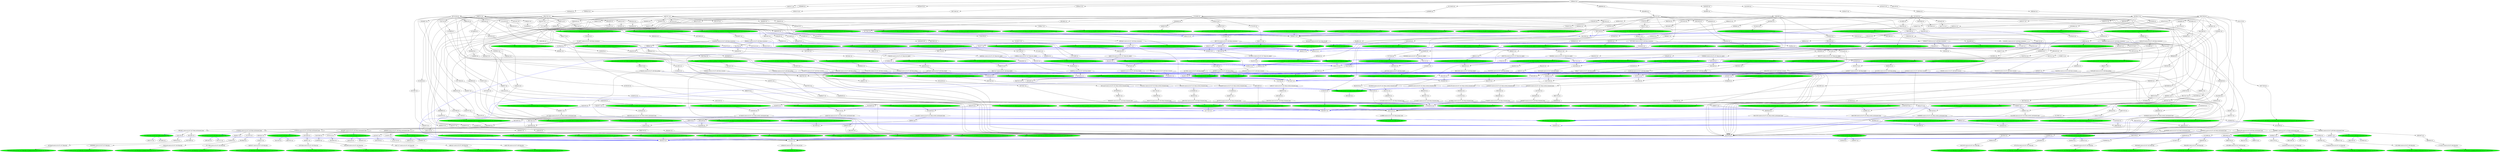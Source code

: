 strict digraph "reflow flowgraph sha256:706c0ee04bd936d06ebf0a18a3a120b3a7a8bc538cd959277dcbf74bd0d49713" {
// Node definitions.
"00928060-val-";
"009fc4ec-val-";
"0167b714-val-";
"0188a3f0-val-";
"01e505a5-val-";
"025841f7-val-";
"032071f2-exec-n10.r07.s06.Main.pileup" [
fillcolor=green
style=filled
];
"033be6cd-val-";
"03912d6e-val-";
"03df0acb-val-";
"04555cf5-val-";
"04e86286-val-";
"057a23f9-val-";
"058969d5-coerce-n10.r07.s01.Main.sorted_untrimmed_bam";
"05d129db-extern-n10.r07.s08.Main.cp_sorted_untrimmed_bam-s3://niema-test/n10/r07/n10.r07.s08.untrimmed.sorted.bam" [
fillcolor=green
style=filled
];
"05e497b3-val-";
"060b19db-extern-n10.r07.s04.Main.cp_low_depth-s3://niema-test/n10/r07/n10.r07.s04.lowdepth.tsv" [
fillcolor=green
style=filled
];
"06591d1e-intern-n10.r07.s08.Main.fq1-s3://niema-test/n10/r07/n10.r07.s08_R1.fastq" [
fillcolor=green
style=filled
];
"06d584ed-val-";
"072e26f6-val-";
"073858d3-extern-n10.r07.s03.Main.cp_untrimmed_bam-s3://niema-test/n10/r07/n10.r07.s03.untrimmed.bam" [
fillcolor=green
style=filled
];
"0813e1ea-val-";
"081d6aee-val-";
"08754b94-val-";
"08c49a60-val-";
"091b660a-val-";
"0921eac9-coerce-n10.r07.s01.Main.sorted_trimmed_bam";
"09501a95-val-";
"0979638f-val-";
"09e85319-exec-n10.r07.s06.Main.untrimmed_bam" [
fillcolor=green
style=filled
];
"0a6a7942-val-";
"0a777a91-val-";
"0bb70945-val-";
"0bbdf226-val-";
"0bfd43e6-val-";
"0c53d5a1-val-";
"0c6cc3ee-val-";
"0c7a9a54-coerce-n10.r07.s01.Main.sorted_untrimmed_bam";
"0cc54359-val-";
"0d553816-val-";
"0dfe2be5-val-";
"0e2e7ef2-coerce-n10.r07.s01.Main.fq2";
"0e96b843-coerce-n10.r07.s09.Main.consensus";
"0f5ff46b-val-";
"0f672723-coerce-n10.r07.s09.Main.consensus";
"0ff69d8f-val-";
"102d032a-val-";
"104e5ca8-coerce-n10.r07.s04.Main.fq2";
"1051ee49-val-";
"1054194b-val-";
"10b384a8-val-";
"1180d678-exec-n10.r07.s08.Main.untrimmed_bam" [
fillcolor=green
style=filled
];
"11946e2b-coerce-n10.r07.s03.Main.untrimmed_bam";
"11a806f5-val-";
"11e33c8b-coerce-n10.r07.s10.Main.fq2";
"11ea9cee-val-";
"12699ec7-val-";
"128181f9-val-";
"13075eda-coerce-n10.r07.s03.Main.fq1";
"131eeac2-val-";
"139a8cf6-coerce-n10.r07.s01.Main.sorted_trimmed_bam";
"143e92af-val-";
"1491c8c8-intern-n10.r07.s05.Main.fq2-s3://niema-test/n10/r07/n10.r07.s05_R2.fastq" [
fillcolor=green
style=filled
];
"14f01059-exec-n10.r07.s01.Main.sorted_untrimmed_bam" [
fillcolor=green
style=filled
];
"150803b7-val-";
"15756328-val-";
"1599becb-val-";
"1635fda8-intern-n10.r07.s03.Main.fq1-s3://niema-test/n10/r07/n10.r07.s03_R1.fastq" [
fillcolor=green
style=filled
];
"163704b7-val-";
"176f3264-val-";
"186e4560-val-";
"18863d7d-val-";
"19216c3d-val-";
"1948965e-val-";
"1961d19f-val-";
"19dcdfb2-val-";
"1a36aa8a-val-";
"1a5d4053-coerce-n10.r07.s01.Main.sorted_trimmed_bam";
"1a60c428-val-";
"1a99ac8e-val-";
"1ab0c550-extern-n10.r07.s08.Main.cp_sorted_trimmed_bam-s3://niema-test/n10/r07/n10.r07.s08.sorted.trimmed.bam" [
fillcolor=green
style=filled
];
"1ad4db37-coerce-n10.r07.s06.Main.depth";
"1b872932-val-";
"1bdcbc6b-val-";
"1c50ff68-coerce-n10.r07.s01.Main.primer_bed";
"1c7fed77-val-";
"1cbfae86-val-";
"1d032400-val-";
"1d8439f0-val-";
"1e417846-val-";
"1e561e38-val-";
"1e99c247-coerce-n10.r07.s01.Main.sorted_trimmed_bam";
"1efbef6a-coerce-n10.r07.s06.Main.variants";
"20977456-val-";
"20c1da66-val-";
"2176571f-extern-n10.r07.s05.Main.cp_variants-s3://niema-test/n10/r07/n10.r07.s05.variants.vcf" [
fillcolor=green
style=filled
];
"218002ff-val-";
"21ffd84a-coerce-n10.r07.s07.Main.low_depth";
"22589a58-val-";
"2279d6bb-val-";
"22a58d6f-val-";
"22af60ea-val-";
"231016cc-intern-n10.r07.s02.Main.fq1-s3://niema-test/n10/r07/n10.r07.s02_R1.fastq" [
fillcolor=green
style=filled
];
"232136bb-coerce-n10.r07.s09.Main.fq2";
"2360126f-val-";
"23f391b1-val-";
"23fe404a-extern-n10.r07.s09.Main.cp_sorted_untrimmed_bam-s3://niema-test/n10/r07/n10.r07.s09.untrimmed.sorted.bam" [
fillcolor=green
style=filled
];
"2400273e-val-";
"241536bf-val-";
"24205806-val-";
"24921f4e-coerce-n10.r07.s05.Main.trimmed_bam";
"24a90a5f-val-";
"24ec5b8d-extern-n10.r07.s06.Main.cp_ref_fas-s3://niema-test/n10/r07/n10.r07.s06.reference.fas" [
fillcolor=green
style=filled
];
"2510f37b-extern-n10.r07.s07.Main.cp_primer_bed-s3://niema-test/n10/r07/n10.r07.s07.primers.bed" [
fillcolor=green
style=filled
];
"25194fe4-val-";
"258628f9-val-";
"25af43e9-val-";
"25ba2392-val-";
"25e472da-val-";
"25e62988-extern-n10.r07.s06.Main.cp_sorted_untrimmed_bam-s3://niema-test/n10/r07/n10.r07.s06.untrimmed.sorted.bam" [
fillcolor=green
style=filled
];
"2654465c-val-";
"2694c97b-val-";
"26b3e125-val-";
"270b9948-val-";
"27966342-val-";
"27cac3d7-val-";
"28ae1e40-val-";
"29a91fb9-extern-n10.r07.s10.Main.cp_pileup-s3://niema-test/n10/r07/n10.r07.s10.pileup.txt" [
fillcolor=green
style=filled
];
"29ca7f0a-val-";
"29d2cee1-extern-n10.r07.s04.Main.cp_primer_bed-s3://niema-test/n10/r07/n10.r07.s04.primers.bed" [
fillcolor=green
style=filled
];
"29e62778-exec-n10.r07.s01.Main.untrimmed_bam" [
fillcolor=green
style=filled
];
"2a015d66-exec-n10.r07.s09.Main.untrimmed_bam" [
fillcolor=green
style=filled
];
"2a31f67b-extern-n10.r07.s10.Main.cp_sorted_untrimmed_bam-s3://niema-test/n10/r07/n10.r07.s10.untrimmed.sorted.bam" [
fillcolor=green
style=filled
];
"2b06b1f3-val-";
"2b20bdbf-val-";
"2b43d87a-val-";
"2bccfe9e-extern-n10.r07.s05.Main.cp_ref_gff-s3://niema-test/n10/r07/n10.r07.s05.reference.gff" [
fillcolor=green
style=filled
];
"2bfa016d-val-";
"2c2d9a3f-exec-n10.r07.s03.Main.untrimmed_bam" [
fillcolor=green
style=filled
];
"2d5c4be4-val-";
"2db17cc7-coerce-n10.r07.s05.Main.fq2";
"2e98f751-val-";
"2ebab6a8-extern-n10.r07.s01.Main.cp_depth-s3://niema-test/n10/r07/n10.r07.s01.depth.txt" [
fillcolor=green
style=filled
];
"2ec91974-intern-n10.r07.s07.Main.fq1-s3://niema-test/n10/r07/n10.r07.s07_R1.fastq" [
fillcolor=green
style=filled
];
"2eea88c7-val-";
"2eefa15b-val-";
"2f0b8de5-val-";
"2f5b033d-val-";
"2f717dbb-coerce-n10.r07.s04.Main.fq1";
"2f84f636-val-";
"2fb1cbb4-val-";
"2fb6603e-extern-n10.r07.s09.Main.cp_low_depth-s3://niema-test/n10/r07/n10.r07.s09.lowdepth.tsv" [
fillcolor=green
style=filled
];
"2fc4d95d-val-";
"2fd603b7-exec-n10.r07.s05.Main.untrimmed_bam" [
fillcolor=green
style=filled
];
"306793aa-val-";
"3132572d-val-";
"31347375-val-";
"319bc2fe-extern-n10.r07.s03.Main.cp_consensus-s3://niema-test/n10/r07/n10.r07.s03.consensus.fas" [
fillcolor=green
style=filled
];
"31f33d16-val-";
"320d7614-val-";
"3214f183-val-";
"32991b74-val-";
"337965ab-intern-n10.r07.s04.Main.fq2-s3://niema-test/n10/r07/n10.r07.s04_R2.fastq" [
fillcolor=green
style=filled
];
"339e2b09-val-";
"342d7626-coerce-n10.r07.s06.Main.pileup";
"348544b9-val-";
"34de016b-val-";
"34f881d5-val-";
"355bd997-val-";
"3593dc22-val-";
"35a951d2-extern-n10.r07.s07.Main.cp_depth-s3://niema-test/n10/r07/n10.r07.s07.depth.txt" [
fillcolor=green
style=filled
];
"35ad7dbd-val-";
"3601de00-val-";
"3627848d-val-";
"364ec9b5-coerce-n10.r07.s06.Main.fq2";
"3670c939-val-";
"36e9c144-extern-n10.r07.s09.Main.cp_ref_fas-s3://niema-test/n10/r07/n10.r07.s09.reference.fas" [
fillcolor=green
style=filled
];
"3797709e-val-";
"383f3cc9-val-";
"383f9e6b-val-";
"38e5bc84-extern-n10.r07.s05.Main.cp_ref_fas-s3://niema-test/n10/r07/n10.r07.s05.reference.fas" [
fillcolor=green
style=filled
];
"38f50ab2-coerce-n10.r07.s09.Main.consensus";
"39017417-coerce-n10.r07.s06.Main.depth";
"39071ded-val-";
"39c0be5f-val-";
"3a0f9296-val-";
"3a4045f2-val-";
"3a7b55ee-val-";
"3bae8917-val-";
"3c2d85b3-val-";
"3c66d312-val-";
"3c93a22b-val-";
"3ca2c11f-val-";
"3cfe049e-val-";
"3d0a4822-val-";
"3d4f929a-coerce-n10.r07.s06.Main.depth";
"3d70a38d-val-";
"3db6d564-val-";
"3dc51171-val-";
"3e48bb31-val-";
"3e5cc1c8-val-";
"3ebe2f79-val-";
"3ec3d340-coerce-n10.r07.s01.Main.sorted_trimmed_bam";
"3f2ce5c4-val-";
"3f3402bb-val-";
"3f8a6ce7-extern-n10.r07.s02.Main.cp_ref_fas-s3://niema-test/n10/r07/n10.r07.s02.reference.fas" [
fillcolor=green
style=filled
];
"3f974e50-extern-n10.r07.s04.Main.cp_variants-s3://niema-test/n10/r07/n10.r07.s04.variants.vcf" [
fillcolor=green
style=filled
];
"4050a8fe-val-";
"4128e453-val-";
"41b3b126-val-";
"41ea64bb-val-";
"426bead3-val-";
"428479e2-val-";
"42cad347-coerce-n10.r07.s01.Main.sorted_untrimmed_bam";
"42da692d-val-";
"430b9059-extern-n10.r07.s02.Main.cp_primer_bed-s3://niema-test/n10/r07/n10.r07.s02.primers.bed" [
fillcolor=green
style=filled
];
"439e54bf-extern-n10.r07.s04.Main.cp_sorted_trimmed_bam-s3://niema-test/n10/r07/n10.r07.s04.sorted.trimmed.bam" [
fillcolor=green
style=filled
];
"43dd672b-val-";
"441b539a-extern-n10.r07.s06.Main.cp_untrimmed_bam-s3://niema-test/n10/r07/n10.r07.s06.untrimmed.bam" [
fillcolor=green
style=filled
];
"44a1d84b-extern-n10.r07.s07.Main.cp_untrimmed_bam-s3://niema-test/n10/r07/n10.r07.s07.untrimmed.bam" [
fillcolor=green
style=filled
];
"453f944e-coerce-n10.r07.s06.Main.pileup";
"4593a378-extern-n10.r07.s06.Main.cp_consensus-s3://niema-test/n10/r07/n10.r07.s06.consensus.fas" [
fillcolor=green
style=filled
];
"4665408b-val-";
"4746a53a-coerce-n10.r07.s06.Main.pileup";
"474fcb93-coerce-n10.r07.s04.Main.untrimmed_bam";
"47656b2f-val-";
"48e9c682-extern-n10.r07.s04.Main.cp_consensus-s3://niema-test/n10/r07/n10.r07.s04.consensus.fas" [
fillcolor=green
style=filled
];
"49457277-extern-n10.r07.s06.Main.cp_pileup-s3://niema-test/n10/r07/n10.r07.s06.pileup.txt" [
fillcolor=green
style=filled
];
"496d0350-val-";
"49d86c87-val-";
"4a05053b-val-";
"4a93ab85-exec-n10.r07.s01.Main.ref_fas" [
fillcolor=green
style=filled
];
"4bed6453-val-";
"4c2d06a8-val-";
"4c6d8d1c-extern-n10.r07.s01.Main.cp_consensus-s3://niema-test/n10/r07/n10.r07.s01.consensus.fas" [
fillcolor=green
style=filled
];
"4c8e43de-coerce-n10.r07.s06.Main.pileup";
"4cdec79c-val-";
"4cea7d58-val-";
"4cffea99-extern-n10.r07.s10.Main.cp_untrimmed_bam-s3://niema-test/n10/r07/n10.r07.s10.untrimmed.bam" [
fillcolor=green
style=filled
];
"4d1b3f87-coerce-n10.r07.s05.Main.untrimmed_bam";
"4d3da1b3-val-";
"4e133dc0-val-";
"4e173d41-val-";
"4ec2ea52-val-";
"4fe9bd49-extern-n10.r07.s08.Main.cp_ref_gff-s3://niema-test/n10/r07/n10.r07.s08.reference.gff" [
fillcolor=green
style=filled
];
"50132a0d-coerce-n10.r07.s06.Main.depth";
"50380e0c-val-";
"50766d1a-coerce-n10.r07.s07.Main.low_depth";
"50c75884-extern-n10.r07.s08.Main.cp_variants-s3://niema-test/n10/r07/n10.r07.s08.variants.vcf" [
fillcolor=green
style=filled
];
"50e11d88-val-";
"511da8c2-coerce-n10.r07.s05.Main.trimmed_bam";
"51669fd6-extern-n10.r07.s02.Main.cp_sorted_trimmed_bam-s3://niema-test/n10/r07/n10.r07.s02.sorted.trimmed.bam" [
fillcolor=green
style=filled
];
"51a89080-val-";
"51d33a5d-val-";
"524d5b9a-coerce-n10.r07.s09.Main.consensus";
"52df3b20-val-";
"53208296-intern-n10.r07.s09.Main.fq1-s3://niema-test/n10/r07/n10.r07.s09_R1.fastq" [
fillcolor=green
style=filled
];
"5369627c-val-";
"5377392e-coerce-n10.r07.s01.Main.sorted_untrimmed_bam";
"53e16067-val-";
"53e54138-coerce-n10.r07.s06.Main.untrimmed_bam";
"5409b994-extern-n10.r07.s04.Main.cp_sorted_untrimmed_bam-s3://niema-test/n10/r07/n10.r07.s04.untrimmed.sorted.bam" [
fillcolor=green
style=filled
];
"54c87fa1-val-";
"556c2d18-val-";
"556fc132-val-";
"559391ac-val-";
"5601a8d2-val-";
"56a48094-extern-n10.r07.s02.Main.cp_sorted_untrimmed_bam-s3://niema-test/n10/r07/n10.r07.s02.untrimmed.sorted.bam" [
fillcolor=green
style=filled
];
"56eb8c7d-val-";
"57026742-val-";
"57ab3cbf-coerce-n10.r07.s10.Main.fq1";
"57b419a1-coerce-n10.r07.s01.Main.sorted_trimmed_bam";
"57bd4185-val-";
"57c5f855-val-";
"57ebad71-extern-n10.r07.s03.Main.cp_sorted_untrimmed_bam-s3://niema-test/n10/r07/n10.r07.s03.untrimmed.sorted.bam" [
fillcolor=green
style=filled
];
"58426619-val-";
"58469c57-val-";
"58638366-extern-n10.r07.s09.Main.cp_untrimmed_bam-s3://niema-test/n10/r07/n10.r07.s09.untrimmed.bam" [
fillcolor=green
style=filled
];
"5896ac00-extern-n10.r07.s09.Main.cp_pileup-s3://niema-test/n10/r07/n10.r07.s09.pileup.txt" [
fillcolor=green
style=filled
];
"59068db5-val-";
"59070c0d-intern-n10.r07.s06.Main.fq1-s3://niema-test/n10/r07/n10.r07.s06_R1.fastq" [
fillcolor=green
style=filled
];
"59296736-extern-n10.r07.s08.Main.cp_untrimmed_bam-s3://niema-test/n10/r07/n10.r07.s08.untrimmed.bam" [
fillcolor=green
style=filled
];
"59412335-coerce-n10.r07.s01.Main.sorted_untrimmed_bam";
"595e2bab-val-";
"5986f27a-val-";
"59e34a15-val-";
"5a29a13f-coerce-n10.r07.s01.Main.sorted_trimmed_bam";
"5a62975b-extern-n10.r07.s10.Main.cp_ref_gff-s3://niema-test/n10/r07/n10.r07.s10.reference.gff" [
fillcolor=green
style=filled
];
"5b1165f0-val-";
"5b2941f1-val-";
"5b48a178-val-";
"5b4d6775-val-";
"5b6f87cd-extern-n10.r07.s06.Main.cp_sorted_trimmed_bam-s3://niema-test/n10/r07/n10.r07.s06.sorted.trimmed.bam" [
fillcolor=green
style=filled
];
"5b79d1a7-val-";
"5c29314d-coerce-n10.r07.s06.Main.depth";
"5c56ee06-intern-n10.r07.s10.Main.fq2-s3://niema-test/n10/r07/n10.r07.s10_R2.fastq" [
fillcolor=green
style=filled
];
"5c65a4d9-coerce-n10.r07.s06.Main.pileup";
"5ceb4c5a-val-";
"5dd3e876-intern-n10.r07.s01.Main.fq2-s3://niema-test/n10/r07/n10.r07.s01_R2.fastq" [
fillcolor=green
style=filled
];
"5dd9a505-extern-n10.r07.s10.Main.cp_depth-s3://niema-test/n10/r07/n10.r07.s10.depth.txt" [
fillcolor=green
style=filled
];
"5e692592-val-";
"5e7ee68d-val-";
"5f74132a-coerce-n10.r07.s01.Main.fq1";
"5fb81af1-coerce-n10.r07.s08.Main.fq1";
"5fbb8b25-coerce-n10.r07.s09.Main.consensus";
"6015ae1e-coerce-n10.r07.s01.Main.ref_gff";
"6107e54b-extern-n10.r07.s01.Main.cp_ref_gff-s3://niema-test/n10/r07/n10.r07.s01.reference.gff" [
fillcolor=green
style=filled
];
"61123d20-val-";
"614f34b1-val-";
"62cf718b-val-";
"63926a5d-extern-n10.r07.s06.Main.cp_primer_bed-s3://niema-test/n10/r07/n10.r07.s06.primers.bed" [
fillcolor=green
style=filled
];
"63e2f84a-extern-n10.r07.s05.Main.cp_untrimmed_bam-s3://niema-test/n10/r07/n10.r07.s05.untrimmed.bam" [
fillcolor=green
style=filled
];
"6445df15-coerce-n10.r07.s09.Main.untrimmed_bam";
"647d9106-val-";
"6539fcc3-val-";
"653fdf16-coerce-n10.r07.s06.Main.pileup";
"6577999b-extern-n10.r07.s03.Main.cp_ref_fas-s3://niema-test/n10/r07/n10.r07.s03.reference.fas" [
fillcolor=green
style=filled
];
"65b2ebcf-val-";
"65c6dc2e-val-";
"66a59c39-val-";
"67a00558-val-";
"67ac7bb3-exec-n10.r07.s07.Main.untrimmed_bam" [
fillcolor=green
style=filled
];
"680c33a0-coerce-n10.r07.s05.Main.trimmed_bam";
"68e8fb7c-val-";
"69c756cb-val-";
"69ec3e8f-extern-n10.r07.s03.Main.cp_ref_gff-s3://niema-test/n10/r07/n10.r07.s03.reference.gff" [
fillcolor=green
style=filled
];
"69fe7a6c-val-";
"6a052429-val-";
"6a40ab6a-val-";
"6b2a1372-val-";
"6b353dac-val-";
"6b7d5a76-val-";
"6c0af819-extern-n10.r07.s07.Main.cp_consensus-s3://niema-test/n10/r07/n10.r07.s07.consensus.fas" [
fillcolor=green
style=filled
];
"6c440f79-coerce-n10.r07.s06.Main.variants";
"6c8ebdeb-val-";
"6cac5b8f-coerce-n10.r07.s01.Main.sorted_untrimmed_bam";
"6dd540f7-val-";
"6e07161e-val-";
"6e4907c9-extern-n10.r07.s07.Main.cp_low_depth-s3://niema-test/n10/r07/n10.r07.s07.lowdepth.tsv" [
fillcolor=green
style=filled
];
"6e4e9491-val-";
"6e6ec8ac-val-";
"6e7af01c-coerce-n10.r07.s09.Main.consensus";
"6f652704-val-";
"6f938a2c-extern-n10.r07.s02.Main.cp_untrimmed_bam-s3://niema-test/n10/r07/n10.r07.s02.untrimmed.bam" [
fillcolor=green
style=filled
];
"6fb8a50d-val-";
"6fe94319-intern-n10.r07.s03.Main.fq2-s3://niema-test/n10/r07/n10.r07.s03_R2.fastq" [
fillcolor=green
style=filled
];
"704fa925-val-";
"707761fa-val-";
"7103b8a1-intern-n10.r07.s04.Main.fq1-s3://niema-test/n10/r07/n10.r07.s04_R1.fastq" [
fillcolor=green
style=filled
];
"71d9a9ab-extern-n10.r07.s09.Main.cp_sorted_trimmed_bam-s3://niema-test/n10/r07/n10.r07.s09.sorted.trimmed.bam" [
fillcolor=green
style=filled
];
"71f86d4e-val-";
"7201314b-val-";
"7243a76f-val-";
"72c3f27a-val-";
"732fc153-val-";
"73721480-val-";
"7377b792-val-";
"747dc886-val-";
"74c5dc95-val-";
"74fbeb77-coerce-n10.r07.s06.Main.pileup";
"75457f8a-val-";
"75864f28-val-";
"75f6d955-coerce-n10.r07.s06.Main.variants";
"766dd28b-val-";
"76749204-val-";
"76848176-val-";
"76d339c0-val-";
"76f25c17-val-";
"77665003-coerce-n10.r07.s07.Main.low_depth";
"77b89d57-val-";
"788b95f1-val-";
"796b0836-val-";
"79fff969-val-";
"7b1b9bad-coerce-n10.r07.s06.Main.pileup";
"7b5e3bed-val-";
"7b802d89-val-";
"7cae5dd3-extern-n10.r07.s02.Main.cp_low_depth-s3://niema-test/n10/r07/n10.r07.s02.lowdepth.tsv" [
fillcolor=green
style=filled
];
"7cc45493-val-";
"7cff16a0-val-";
"7d371872-extern-n10.r07.s10.Main.cp_primer_bed-s3://niema-test/n10/r07/n10.r07.s10.primers.bed" [
fillcolor=green
style=filled
];
"7d41e1be-val-";
"7e42ea05-val-";
"7ecee5ae-exec-n10.r07.s09.Main.consensus" [
fillcolor=green
style=filled
];
"7f1f2d7e-extern-n10.r07.s04.Main.cp_depth-s3://niema-test/n10/r07/n10.r07.s04.depth.txt" [
fillcolor=green
style=filled
];
"7f4cd377-val-";
"7f657a2d-val-";
"8060666b-coerce-n10.r07.s07.Main.fq1";
"8088b4c5-val-";
"81084dc6-coerce-n10.r07.s01.Main.sorted_untrimmed_bam";
"8114bf77-coerce-n10.r07.s09.Main.consensus";
"81449c51-val-";
"81619068-val-";
"817d794e-extern-n10.r07.s10.Main.cp_low_depth-s3://niema-test/n10/r07/n10.r07.s10.lowdepth.tsv" [
fillcolor=green
style=filled
];
"81865298-val-";
"81ac58c6-val-";
"81b7e2c5-val-";
"81f96182-val-";
"8223b308-extern-n10.r07.s06.Main.cp_ref_gff-s3://niema-test/n10/r07/n10.r07.s06.reference.gff" [
fillcolor=green
style=filled
];
"8259c9df-val-";
"8271463c-coerce-n10.r07.s09.Main.consensus";
"82e13962-val-";
"82f7578d-extern-n10.r07.s10.Main.cp_variants-s3://niema-test/n10/r07/n10.r07.s10.variants.vcf" [
fillcolor=green
style=filled
];
"832174dd-val-";
"848498e2-coerce-n10.r07.s07.Main.low_depth";
"84f325fd-coerce-n10.r07.s01.Main.sorted_untrimmed_bam";
"851b56ce-val-";
"85278ff1-val-";
"863a75b2-val-";
"86b7c6ec-val-";
"86ba8e59-coerce-n10.r07.s05.Main.trimmed_bam";
"86c5f52f-val-";
"86ccfc79-coerce-n10.r07.s05.Main.trimmed_bam";
"871c5e91-val-";
"87debf46-val-";
"8864a75a-val-";
"889de738-val-";
"88b5246b-coerce-n10.r07.s06.Main.depth";
"88e12a21-val-";
"88fd65af-val-";
"890102e7-val-";
"89350842-val-";
"8953a3a0-val-";
"8a917470-val-";
"8ada5ef8-intern-n10.r07.s08.Main.fq2-s3://niema-test/n10/r07/n10.r07.s08_R2.fastq" [
fillcolor=green
style=filled
];
"8c3db335-coerce-n10.r07.s02.Main.untrimmed_bam";
"8c99bfb7-coerce-n10.r07.s10.Main.untrimmed_bam";
"8cf7bef5-val-";
"8d78aaaf-coerce-n10.r07.s07.Main.fq2";
"8ddc2a86-val-";
"8e267852-val-";
"8f1d862f-extern-n10.r07.s06.Main.cp_depth-s3://niema-test/n10/r07/n10.r07.s06.depth.txt" [
fillcolor=green
style=filled
];
"8f69f442-val-";
"90617cc8-val-";
"90ab0d5a-val-";
"90beed6a-val-";
"910e785a-extern-n10.r07.s09.Main.cp_depth-s3://niema-test/n10/r07/n10.r07.s09.depth.txt" [
fillcolor=green
style=filled
];
"9168f17a-val-";
"9191adf0-extern-n10.r07.s09.Main.cp_ref_gff-s3://niema-test/n10/r07/n10.r07.s09.reference.gff" [
fillcolor=green
style=filled
];
"91e8a83f-coerce-n10.r07.s01.Main.sorted_trimmed_bam";
"91fed097-val-";
"922f57d7-val-";
"925b1e19-extern-n10.r07.s03.Main.cp_low_depth-s3://niema-test/n10/r07/n10.r07.s03.lowdepth.tsv" [
fillcolor=green
style=filled
];
"9363fbdf-coerce-n10.r07.s07.Main.low_depth";
"94016a97-exec-n10.r07.s07.Main.low_depth" [
fillcolor=green
style=filled
];
"9439857c-val-";
"946ae770-val-";
"95c8ad3c-coerce-n10.r07.s06.Main.variants";
"95d3157b-val-";
"97506dba-val-";
"9752aa38-val-";
"975a95c9-extern-n10.r07.s05.Main.cp_sorted_trimmed_bam-s3://niema-test/n10/r07/n10.r07.s05.sorted.trimmed.bam" [
fillcolor=green
style=filled
];
"97a78fb3-val-";
"97f1551d-val-";
"97f3abc1-extern-n10.r07.s10.Main.cp_sorted_trimmed_bam-s3://niema-test/n10/r07/n10.r07.s10.sorted.trimmed.bam" [
fillcolor=green
style=filled
];
"984c641d-val-";
"9856b354-val-";
"986fc976-val-";
"98c88202-extern-n10.r07.s02.Main.cp_consensus-s3://niema-test/n10/r07/n10.r07.s02.consensus.fas" [
fillcolor=green
style=filled
];
"98e08e40-extern-n10.r07.s01.Main.cp_variants-s3://niema-test/n10/r07/n10.r07.s01.variants.vcf" [
fillcolor=green
style=filled
];
"98f0ff1e-val-";
"98f151e9-extern-n10.r07.s07.Main.cp_pileup-s3://niema-test/n10/r07/n10.r07.s07.pileup.txt" [
fillcolor=green
style=filled
];
"991f3a9c-val-";
"992b256c-val-";
"995c0eef-extern-n10.r07.s08.Main.cp_primer_bed-s3://niema-test/n10/r07/n10.r07.s08.primers.bed" [
fillcolor=green
style=filled
];
"99b6e323-val-";
"9a3c2dcf-exec-n10.r07.s04.Main.untrimmed_bam" [
fillcolor=green
style=filled
];
"9ace7eb8-val-";
"9af8334c-val-";
"9ba5baa2-val-";
"9bf101ea-extern-n10.r07.s10.Main.cp_consensus-s3://niema-test/n10/r07/n10.r07.s10.consensus.fas" [
fillcolor=green
style=filled
];
"9c7e776a-val-";
"9d5c1518-extern-n10.r07.s06.Main.cp_low_depth-s3://niema-test/n10/r07/n10.r07.s06.lowdepth.tsv" [
fillcolor=green
style=filled
];
"9d7af9f6-coerce-n10.r07.s06.Main.fq1";
"9d89eeb5-val-";
"9db41e82-val-";
"9e296d99-coerce-n10.r07.s01.Main.untrimmed_bam";
"9ea45071-val-";
"9f75a99a-val-";
"9faa1e24-val-";
"a058c820-coerce-n10.r07.s01.Main.sorted_trimmed_bam";
"a0abf32c-val-";
"a21af8f3-val-";
"a2442c4e-val-";
"a28f9ba6-intern-n10.r07.s10.Main.fq1-s3://niema-test/n10/r07/n10.r07.s10_R1.fastq" [
fillcolor=green
style=filled
];
"a2bfa899-val-";
"a2d307e0-coerce-n10.r07.s01.Main.sorted_untrimmed_bam";
"a2da9eee-coerce-n10.r07.s06.Main.variants";
"a2e4c16d-val-";
"a36dc041-val-";
"a38337da-coerce-n10.r07.s07.Main.low_depth";
"a3b7b9d9-val-";
"a3e3d3e0-val-";
"a409062e-val-";
"a414fb6a-coerce-n10.r07.s05.Main.trimmed_bam";
"a44d8c2f-exec-n10.r07.s05.Main.trimmed_bam" [
fillcolor=green
style=filled
];
"a4855257-val-";
"a4b88bc5-extern-n10.r07.s02.Main.cp_ref_gff-s3://niema-test/n10/r07/n10.r07.s02.reference.gff" [
fillcolor=green
style=filled
];
"a540aeed-val-";
"a5b31a14-extern-n10.r07.s08.Main.cp_low_depth-s3://niema-test/n10/r07/n10.r07.s08.lowdepth.tsv" [
fillcolor=green
style=filled
];
"a60c10f6-extern-n10.r07.s05.Main.cp_sorted_untrimmed_bam-s3://niema-test/n10/r07/n10.r07.s05.untrimmed.sorted.bam" [
fillcolor=green
style=filled
];
"a6589ccd-val-";
"a71afa95-val-";
"a74c5265-val-";
"a88ae644-val-";
"a8abe984-val-";
"a8d4cb74-extern-n10.r07.s09.Main.cp_variants-s3://niema-test/n10/r07/n10.r07.s09.variants.vcf" [
fillcolor=green
style=filled
];
"a9c34680-val-";
"aa53c947-val-";
"aa6e78c7-val-";
"aaec8f3d-val-";
"ab2288ba-coerce-n10.r07.s06.Main.variants";
"ab33a60a-val-";
"abb50842-val-";
"abba4508-coerce-n10.r07.s06.Main.variants";
"abe35471-val-";
"ac3686f9-val-";
"ac45a957-val-";
"ac7e8f8f-val-";
"ac93161f-extern-n10.r07.s01.Main.cp_ref_fas-s3://niema-test/n10/r07/n10.r07.s01.reference.fas" [
fillcolor=green
style=filled
];
"addca7c2-val-";
"ae9a80f3-val-";
"aed84dc1-extern-n10.r07.s09.Main.cp_primer_bed-s3://niema-test/n10/r07/n10.r07.s09.primers.bed" [
fillcolor=green
style=filled
];
"aef06b94-coerce-n10.r07.s08.Main.untrimmed_bam";
"afe808d4-val-";
"b11306c9-intern-n10.r07.s09.Main.fq2-s3://niema-test/n10/r07/n10.r07.s09_R2.fastq" [
fillcolor=green
style=filled
];
"b15c868f-extern-n10.r07.s01.Main.cp_sorted_untrimmed_bam-s3://niema-test/n10/r07/n10.r07.s01.untrimmed.sorted.bam" [
fillcolor=green
style=filled
];
"b18185cc-val-";
"b1f619f6-extern-n10.r07.s01.Main.cp_untrimmed_bam-s3://niema-test/n10/r07/n10.r07.s01.untrimmed.bam" [
fillcolor=green
style=filled
];
"b2003767-val-";
"b22d7989-val-";
"b250f6f6-extern-n10.r07.s10.Main.cp_ref_fas-s3://niema-test/n10/r07/n10.r07.s10.reference.fas" [
fillcolor=green
style=filled
];
"b260a472-coerce-n10.r07.s09.Main.consensus";
"b2730df8-val-";
"b2835280-val-";
"b2a13f92-val-";
"b371ba01-val-";
"b3c2ce46-val-";
"b4824f69-val-";
"b4c22cc2-val-";
"b594443b-extern-n10.r07.s04.Main.cp_ref_gff-s3://niema-test/n10/r07/n10.r07.s04.reference.gff" [
fillcolor=green
style=filled
];
"b6047f32-val-";
"b6374994-val-";
"b6a4b6b9-val-";
"b6ac4455-val-";
"b6c0adba-val-";
"b7197b18-val-";
"b86a3640-intern-n10.r07.s07.Main.fq2-s3://niema-test/n10/r07/n10.r07.s07_R2.fastq" [
fillcolor=green
style=filled
];
"b874b1f1-val-";
"b9ee94c8-val-";
"b9ef8e70-val-";
"ba58866c-intern-n10.r07.s02.Main.fq2-s3://niema-test/n10/r07/n10.r07.s02_R2.fastq" [
fillcolor=green
style=filled
];
"ba90922f-val-";
"bb35d6d9-val-";
"bbbb9198-val-";
"bc5f678c-val-";
"bcc2e85a-coerce-n10.r07.s06.Main.pileup";
"bcc71309-val-";
"bcd6b07f-val-";
"bcdb0cbd-val-";
"bd0c236d-coerce-n10.r07.s01.Main.sorted_untrimmed_bam";
"bd2a0d78-val-";
"bd37e360-extern-n10.r07.s01.Main.cp_pileup-s3://niema-test/n10/r07/n10.r07.s01.pileup.txt" [
fillcolor=green
style=filled
];
"bd908544-extern-n10.r07.s04.Main.cp_ref_fas-s3://niema-test/n10/r07/n10.r07.s04.reference.fas" [
fillcolor=green
style=filled
];
"be4b88fa-val-";
"bed56c78-val-";
"bee9e7ec-val-";
"bfd9db07-val-";
"bff4c198-extern-n10.r07.s02.Main.cp_pileup-s3://niema-test/n10/r07/n10.r07.s02.pileup.txt" [
fillcolor=green
style=filled
];
"bffe0edb-val-";
"c059d7e0-val-";
"c0851e9c-val-";
"c08822ab-val-";
"c0c308a6-extern-n10.r07.s03.Main.cp_sorted_trimmed_bam-s3://niema-test/n10/r07/n10.r07.s03.sorted.trimmed.bam" [
fillcolor=green
style=filled
];
"c1a86bbc-val-";
"c2433f1c-val-";
"c2cc5e07-val-";
"c3b07182-val-";
"c3c6a512-val-";
"c46b19bb-val-";
"c4ff5aea-exec-n10.r07.s01.Main.sorted_trimmed_bam" [
fillcolor=green
style=filled
];
"c597330a-coerce-n10.r07.s06.Main.depth";
"c60b880f-val-";
"c6676e9b-val-";
"c6b016a7-val-";
"c6c3d02c-val-";
"c712e395-val-";
"c7281eb5-val-";
"c775c262-val-";
"c7c21588-extern-n10.r07.s01.Main.cp_low_depth-s3://niema-test/n10/r07/n10.r07.s01.lowdepth.tsv" [
fillcolor=green
style=filled
];
"c7dbd905-coerce-n10.r07.s05.Main.trimmed_bam";
"c82f0c22-val-";
"c84a22ec-val-";
"c8791401-val-";
"c929e555-val-";
"c99cc53f-val-";
"cb825a61-coerce-n10.r07.s06.Main.depth";
"cc23af6a-val-";
"cc23d469-extern-n10.r07.s03.Main.cp_pileup-s3://niema-test/n10/r07/n10.r07.s03.pileup.txt" [
fillcolor=green
style=filled
];
"cc6ac054-val-";
"cce1e5d0-extern-n10.r07.s07.Main.cp_ref_fas-s3://niema-test/n10/r07/n10.r07.s07.reference.fas" [
fillcolor=green
style=filled
];
"ccfb7938-extern-n10.r07.s06.Main.cp_variants-s3://niema-test/n10/r07/n10.r07.s06.variants.vcf" [
fillcolor=green
style=filled
];
"ccfeb1fb-extern-n10.r07.s03.Main.cp_variants-s3://niema-test/n10/r07/n10.r07.s03.variants.vcf" [
fillcolor=green
style=filled
];
"cd531f23-coerce-n10.r07.s01.Main.sorted_trimmed_bam";
"cd62adab-extern-n10.r07.s01.Main.cp_primer_bed-s3://niema-test/n10/r07/n10.r07.s01.primers.bed" [
fillcolor=green
style=filled
];
"cd6df73f-val-";
"cdf1e306-coerce-n10.r07.s05.Main.fq1";
"ce1e6634-extern-n10.r07.s05.Main.cp_pileup-s3://niema-test/n10/r07/n10.r07.s05.pileup.txt" [
fillcolor=green
style=filled
];
"d004a47c-val-";
"d03c167f-val-";
"d047c2b9-val-";
"d04988e3-val-";
"d04c1b3d-exec-n10.r07.s02.Main.untrimmed_bam" [
fillcolor=green
style=filled
];
"d065f921-val-";
"d07c510d-val-";
"d0cfcb31-val-";
"d16ace82-extern-n10.r07.s08.Main.cp_pileup-s3://niema-test/n10/r07/n10.r07.s08.pileup.txt" [
fillcolor=green
style=filled
];
"d192ea3f-val-";
"d1fb1ab9-val-";
"d2b7803e-val-";
"d405538a-val-";
"d4aafd15-val-";
"d4df904f-exec-n10.r07.s06.Main.variants" [
fillcolor=green
style=filled
];
"d5bececa-extern-n10.r07.s08.Main.cp_depth-s3://niema-test/n10/r07/n10.r07.s08.depth.txt" [
fillcolor=green
style=filled
];
"d683514f-val-";
"d68e04a4-val-";
"d6b9e21a-val-";
"d6ba6772-val-";
"d6ddf99b-val-";
"d795d7bb-coerce-n10.r07.s06.Main.variants";
"d7b8547d-val-";
"d7f2d7f3-val-";
"d85b768f-intern-n10.r07.s06.Main.fq2-s3://niema-test/n10/r07/n10.r07.s06_R2.fastq" [
fillcolor=green
style=filled
];
"d93f6eef-val-";
"d9aaecb9-coerce-n10.r07.s02.Main.fq1";
"da6d1159-coerce-n10.r07.s07.Main.low_depth";
"da83cf47-coerce-n10.r07.s03.Main.fq2";
"db3a0fb8-val-";
"db4ddb7f-coerce-n10.r07.s05.Main.trimmed_bam";
"db5ac708-extern-n10.r07.s07.Main.cp_sorted_untrimmed_bam-s3://niema-test/n10/r07/n10.r07.s07.untrimmed.sorted.bam" [
fillcolor=green
style=filled
];
"db6a74fa-val-";
"db98cc83-val-";
"dbbd0515-val-";
"dbe6aa5e-extern-n10.r07.s09.Main.cp_consensus-s3://niema-test/n10/r07/n10.r07.s09.consensus.fas" [
fillcolor=green
style=filled
];
"dbf16863-val-";
"dc13933f-val-";
"ddddfb14-val-";
"de995dec-coerce-n10.r07.s07.Main.low_depth";
"deb1f280-val-";
"dec22858-val-";
"df27fc1a-val-";
"dfe574ed-extern-n10.r07.s08.Main.cp_ref_fas-s3://niema-test/n10/r07/n10.r07.s08.reference.fas" [
fillcolor=green
style=filled
];
"e090f061-val-";
"e12d468b-val-";
"e1e00454-extern-n10.r07.s07.Main.cp_sorted_trimmed_bam-s3://niema-test/n10/r07/n10.r07.s07.sorted.trimmed.bam" [
fillcolor=green
style=filled
];
"e2089239-val-";
"e26006b1-val-";
"e2654897-val-";
"e3678353-val-";
"e38044de-exec-n10.r07.s01.Main.ref_gff" [
fillcolor=green
style=filled
];
"e3ff77ee-extern-n10.r07.s08.Main.cp_consensus-s3://niema-test/n10/r07/n10.r07.s08.consensus.fas" [
fillcolor=green
style=filled
];
"e417fd0c-coerce-n10.r07.s06.Main.depth";
"e486836a-val-";
"e4b8bdf1-extern-n10.r07.s02.Main.cp_variants-s3://niema-test/n10/r07/n10.r07.s02.variants.vcf" [
fillcolor=green
style=filled
];
"e5d4fd65-val-";
"e5dbf7ca-val-";
"e5e5ce79-coerce-n10.r07.s09.Main.consensus";
"e67b68a6-extern-n10.r07.s05.Main.cp_consensus-s3://niema-test/n10/r07/n10.r07.s05.consensus.fas" [
fillcolor=green
style=filled
];
"e6952dd8-val-";
"e69c8b79-exec-n10.r07.s01.Main.primer_bed" [
fillcolor=green
style=filled
];
"e6cf3f11-val-";
"e715cef4-coerce-n10.r07.s05.Main.trimmed_bam";
"e7944460-val-";
"e7bb4583-val-";
"e7d435d9-val-";
"e8df0997-val-";
"e91fbe7f-extern-n10.r07.s01.Main.cp_sorted_trimmed_bam-s3://niema-test/n10/r07/n10.r07.s01.sorted.trimmed.bam" [
fillcolor=green
style=filled
];
"e93edc34-coerce-n10.r07.s01.Main.ref_fas";
"e944cb53-val-";
"e9a618f0-extern-n10.r07.s04.Main.cp_untrimmed_bam-s3://niema-test/n10/r07/n10.r07.s04.untrimmed.bam" [
fillcolor=green
style=filled
];
"ea09b827-val-";
"ea2bb15b-extern-n10.r07.s03.Main.cp_primer_bed-s3://niema-test/n10/r07/n10.r07.s03.primers.bed" [
fillcolor=green
style=filled
];
"ea7e6f10-val-";
"ea90c79b-coerce-n10.r07.s08.Main.fq2";
"ead65cd2-coerce-n10.r07.s06.Main.pileup";
"eb78ba4e-exec-n10.r07.s06.Main.depth" [
fillcolor=green
style=filled
];
"eba5804a-coerce-n10.r07.s06.Main.variants";
"ec0120ee-extern-n10.r07.s03.Main.cp_depth-s3://niema-test/n10/r07/n10.r07.s03.depth.txt" [
fillcolor=green
style=filled
];
"ec6a15a8-val-";
"ecbdc56f-extern-n10.r07.s02.Main.cp_depth-s3://niema-test/n10/r07/n10.r07.s02.depth.txt" [
fillcolor=green
style=filled
];
"edc0eb81-intern-n10.r07.s05.Main.fq1-s3://niema-test/n10/r07/n10.r07.s05_R1.fastq" [
fillcolor=green
style=filled
];
"ee5664cc-val-";
"ee766699-val-";
"eea0ad40-val-";
"eec2c1c1-val-";
"eecba060-val-";
"ef025591-val-";
"f04e7817-val-";
"f079288c-val-";
"f0d1bed8-coerce-n10.r07.s02.Main.fq2";
"f0db55d0-val-";
"f0ec1a33-val-";
"f11dcf6b-val-";
"f168d9e5-coerce-n10.r07.s07.Main.low_depth";
"f1e8d744-val-";
"f1edace8-exec-n10.r07.s10.Main.untrimmed_bam" [
fillcolor=green
style=filled
];
"f28a41b1-val-";
"f2acebdb-val-";
"f322a1b8-val-";
"f3363fc6-val-";
"f352352e-val-";
"f3538248-coerce-n10.r07.s06.Main.variants";
"f358ebf1-extern-n10.r07.s05.Main.cp_depth-s3://niema-test/n10/r07/n10.r07.s05.depth.txt" [
fillcolor=green
style=filled
];
"f399b7cd-extern-n10.r07.s05.Main.cp_primer_bed-s3://niema-test/n10/r07/n10.r07.s05.primers.bed" [
fillcolor=green
style=filled
];
"f3cae4c7-extern-n10.r07.s04.Main.cp_pileup-s3://niema-test/n10/r07/n10.r07.s04.pileup.txt" [
fillcolor=green
style=filled
];
"f4349016-val-";
"f443d94a-val-";
"f4e8665b-val-";
"f52e398c-extern-n10.r07.s07.Main.cp_variants-s3://niema-test/n10/r07/n10.r07.s07.variants.vcf" [
fillcolor=green
style=filled
];
"f557f37d-coerce-n10.r07.s05.Main.trimmed_bam";
"f5f0c14e-val-";
"f63aacaf-val-";
"f6aaff9e-val-";
"f6b0f19e-val-";
"f772d152-coerce-n10.r07.s09.Main.fq1";
"f7a3113c-val-";
"f8719a37-val-";
"f8f19387-coerce-n10.r07.s07.Main.untrimmed_bam";
"f94bba6c-val-";
"f9864780-val-";
"f9da7a83-val-";
"fa3a094d-val-";
"fa4db55b-coerce-n10.r07.s06.Main.depth";
"fa784d16-val-";
"faadede7-val-";
"faaf91f7-val-";
"fb35c276-extern-n10.r07.s07.Main.cp_ref_gff-s3://niema-test/n10/r07/n10.r07.s07.reference.gff" [
fillcolor=green
style=filled
];
"fb3eaef6-val-";
"fb75a15d-val-";
"fb7b0dcf-val-";
"fb7fd594-val-";
"fbe67b32-val-";
"fc2111df-intern-n10.r07.s01.Main.fq1-s3://niema-test/n10/r07/n10.r07.s01_R1.fastq" [
fillcolor=green
style=filled
];
"fc27e085-val-";
"fd05b264-val-";
"fd2f99fc-val-";
"fd4587d1-val-";
"fdc1cc54-extern-n10.r07.s05.Main.cp_low_depth-s3://niema-test/n10/r07/n10.r07.s05.lowdepth.tsv" [
fillcolor=green
style=filled
];
"fe25898c-val-";
"fe96909d-val-";
"feb21d75-coerce-n10.r07.s07.Main.low_depth";
"fec574cf-val-";
"ff4eacb3-val-";

// Edge definitions.
"00928060-val-" -> "f8f19387-coerce-n10.r07.s07.Main.untrimmed_bam" [dynamic=false];
"009fc4ec-val-" -> "cc23d469-extern-n10.r07.s03.Main.cp_pileup-s3://niema-test/n10/r07/n10.r07.s03.pileup.txt" [dynamic=false];
"0167b714-val-" -> "1054194b-val-" [dynamic=false];
"0188a3f0-val-" -> "060b19db-extern-n10.r07.s04.Main.cp_low_depth-s3://niema-test/n10/r07/n10.r07.s04.lowdepth.tsv" [dynamic=false];
"01e505a5-val-" -> "320d7614-val-" [dynamic=false];
"025841f7-val-" -> "dc13933f-val-" [dynamic=false];
"032071f2-exec-n10.r07.s06.Main.pileup" -> "59e34a15-val-" [
dynamic=true
color=blue
];
"032071f2-exec-n10.r07.s06.Main.pileup" -> "f8719a37-val-" [
dynamic=true
color=blue
];
"03912d6e-val-" -> "6e7af01c-coerce-n10.r07.s09.Main.consensus" [dynamic=false];
"03df0acb-val-" -> "2e98f751-val-" [dynamic=false];
"04555cf5-val-" -> "67a00558-val-" [dynamic=false];
"04e86286-val-" -> "86ccfc79-coerce-n10.r07.s05.Main.trimmed_bam" [dynamic=false];
"057a23f9-val-" -> "6445df15-coerce-n10.r07.s09.Main.untrimmed_bam" [dynamic=false];
"058969d5-coerce-n10.r07.s01.Main.sorted_untrimmed_bam" -> "14f01059-exec-n10.r07.s01.Main.sorted_untrimmed_bam" [
dynamic=true
color=blue
];
"058969d5-coerce-n10.r07.s01.Main.sorted_untrimmed_bam" -> "3a7b55ee-val-" [dynamic=false];
"05d129db-extern-n10.r07.s08.Main.cp_sorted_untrimmed_bam-s3://niema-test/n10/r07/n10.r07.s08.untrimmed.sorted.bam" -> "0a777a91-val-" [
dynamic=true
color=blue
];
"05d129db-extern-n10.r07.s08.Main.cp_sorted_untrimmed_bam-s3://niema-test/n10/r07/n10.r07.s08.untrimmed.sorted.bam" -> "1051ee49-val-" [dynamic=false];
"05e497b3-val-" -> "559391ac-val-" [dynamic=false];
"060b19db-extern-n10.r07.s04.Main.cp_low_depth-s3://niema-test/n10/r07/n10.r07.s04.lowdepth.tsv" -> "556fc132-val-" [dynamic=false];
"060b19db-extern-n10.r07.s04.Main.cp_low_depth-s3://niema-test/n10/r07/n10.r07.s04.lowdepth.tsv" -> "dbbd0515-val-" [
dynamic=true
color=blue
];
"06d584ed-val-" -> "59412335-coerce-n10.r07.s01.Main.sorted_untrimmed_bam" [dynamic=false];
"072e26f6-val-" -> "fc27e085-val-" [dynamic=false];
"073858d3-extern-n10.r07.s03.Main.cp_untrimmed_bam-s3://niema-test/n10/r07/n10.r07.s03.untrimmed.bam" -> "033be6cd-val-" [
dynamic=true
color=blue
];
"073858d3-extern-n10.r07.s03.Main.cp_untrimmed_bam-s3://niema-test/n10/r07/n10.r07.s03.untrimmed.bam" -> "41b3b126-val-" [dynamic=false];
"0813e1ea-val-" -> "e944cb53-val-" [dynamic=false];
"081d6aee-val-" -> "2f717dbb-coerce-n10.r07.s04.Main.fq1" [dynamic=false];
"08754b94-val-" -> "a409062e-val-" [dynamic=false];
"08c49a60-val-" -> "f5f0c14e-val-" [dynamic=false];
"091b660a-val-" -> "9bf101ea-extern-n10.r07.s10.Main.cp_consensus-s3://niema-test/n10/r07/n10.r07.s10.consensus.fas" [dynamic=false];
"0921eac9-coerce-n10.r07.s01.Main.sorted_trimmed_bam" -> "0979638f-val-" [dynamic=false];
"0921eac9-coerce-n10.r07.s01.Main.sorted_trimmed_bam" -> "c4ff5aea-exec-n10.r07.s01.Main.sorted_trimmed_bam" [
dynamic=true
color=blue
];
"09501a95-val-" -> "0188a3f0-val-" [dynamic=false];
"0979638f-val-" -> "788b95f1-val-" [dynamic=false];
"09e85319-exec-n10.r07.s06.Main.untrimmed_bam" -> "5986f27a-val-" [
dynamic=true
color=blue
];
"09e85319-exec-n10.r07.s06.Main.untrimmed_bam" -> "59e34a15-val-" [
dynamic=true
color=blue
];
"09e85319-exec-n10.r07.s06.Main.untrimmed_bam" -> "9faa1e24-val-" [
dynamic=true
color=blue
];
"0a6a7942-val-" -> "a0abf32c-val-" [dynamic=false];
"0bb70945-val-" -> "b2730df8-val-" [dynamic=false];
"0bbdf226-val-" -> "d1fb1ab9-val-" [dynamic=false];
"0bfd43e6-val-" -> "091b660a-val-" [dynamic=false];
"0c53d5a1-val-" -> "009fc4ec-val-" [dynamic=false];
"0c6cc3ee-val-" -> "57ebad71-extern-n10.r07.s03.Main.cp_sorted_untrimmed_bam-s3://niema-test/n10/r07/n10.r07.s03.untrimmed.sorted.bam" [dynamic=false];
"0c7a9a54-coerce-n10.r07.s01.Main.sorted_untrimmed_bam" -> "14f01059-exec-n10.r07.s01.Main.sorted_untrimmed_bam" [
dynamic=true
color=blue
];
"0c7a9a54-coerce-n10.r07.s01.Main.sorted_untrimmed_bam" -> "cd6df73f-val-" [dynamic=false];
"0cc54359-val-" -> "025841f7-val-" [dynamic=false];
"0d553816-val-" -> "7b5e3bed-val-" [dynamic=false];
"0dfe2be5-val-" -> "62cf718b-val-" [dynamic=false];
"0e2e7ef2-coerce-n10.r07.s01.Main.fq2" -> "5dd3e876-intern-n10.r07.s01.Main.fq2-s3://niema-test/n10/r07/n10.r07.s01_R2.fastq" [dynamic=false];
"0e96b843-coerce-n10.r07.s09.Main.consensus" -> "31347375-val-" [dynamic=false];
"0e96b843-coerce-n10.r07.s09.Main.consensus" -> "7ecee5ae-exec-n10.r07.s09.Main.consensus" [
dynamic=true
color=blue
];
"0e96b843-coerce-n10.r07.s09.Main.consensus" -> "8259c9df-val-" [dynamic=false];
"0e96b843-coerce-n10.r07.s09.Main.consensus" -> "abb50842-val-" [dynamic=false];
"0f5ff46b-val-" -> "d6b9e21a-val-" [dynamic=false];
"0f672723-coerce-n10.r07.s09.Main.consensus" -> "18863d7d-val-" [dynamic=false];
"0f672723-coerce-n10.r07.s09.Main.consensus" -> "59068db5-val-" [dynamic=false];
"0f672723-coerce-n10.r07.s09.Main.consensus" -> "7ecee5ae-exec-n10.r07.s09.Main.consensus" [
dynamic=true
color=blue
];
"0f672723-coerce-n10.r07.s09.Main.consensus" -> "8259c9df-val-" [dynamic=false];
"0ff69d8f-val-" -> "5896ac00-extern-n10.r07.s09.Main.cp_pileup-s3://niema-test/n10/r07/n10.r07.s09.pileup.txt" [dynamic=false];
"102d032a-val-" -> "ec6a15a8-val-" [dynamic=false];
"104e5ca8-coerce-n10.r07.s04.Main.fq2" -> "337965ab-intern-n10.r07.s04.Main.fq2-s3://niema-test/n10/r07/n10.r07.s04_R2.fastq" [dynamic=false];
"1051ee49-val-" -> "42cad347-coerce-n10.r07.s01.Main.sorted_untrimmed_bam" [dynamic=false];
"1054194b-val-" -> "1a5d4053-coerce-n10.r07.s01.Main.sorted_trimmed_bam" [dynamic=false];
"10b384a8-val-" -> "d07c510d-val-" [dynamic=false];
"1180d678-exec-n10.r07.s08.Main.untrimmed_bam" -> "34f881d5-val-" [
dynamic=true
color=blue
];
"1180d678-exec-n10.r07.s08.Main.untrimmed_bam" -> "59e34a15-val-" [
dynamic=true
color=blue
];
"1180d678-exec-n10.r07.s08.Main.untrimmed_bam" -> "e26006b1-val-" [
dynamic=true
color=blue
];
"11946e2b-coerce-n10.r07.s03.Main.untrimmed_bam" -> "2c2d9a3f-exec-n10.r07.s03.Main.untrimmed_bam" [
dynamic=true
color=blue
];
"11946e2b-coerce-n10.r07.s03.Main.untrimmed_bam" -> "3670c939-val-" [dynamic=false];
"11946e2b-coerce-n10.r07.s03.Main.untrimmed_bam" -> "6e6ec8ac-val-" [dynamic=false];
"11946e2b-coerce-n10.r07.s03.Main.untrimmed_bam" -> "8259c9df-val-" [dynamic=false];
"11a806f5-val-" -> "f3cae4c7-extern-n10.r07.s04.Main.cp_pileup-s3://niema-test/n10/r07/n10.r07.s04.pileup.txt" [dynamic=false];
"11e33c8b-coerce-n10.r07.s10.Main.fq2" -> "5c56ee06-intern-n10.r07.s10.Main.fq2-s3://niema-test/n10/r07/n10.r07.s10_R2.fastq" [dynamic=false];
"11ea9cee-val-" -> "104e5ca8-coerce-n10.r07.s04.Main.fq2" [dynamic=false];
"12699ec7-val-" -> "2bccfe9e-extern-n10.r07.s05.Main.cp_ref_gff-s3://niema-test/n10/r07/n10.r07.s05.reference.gff" [dynamic=false];
"128181f9-val-" -> "073858d3-extern-n10.r07.s03.Main.cp_untrimmed_bam-s3://niema-test/n10/r07/n10.r07.s03.untrimmed.bam" [dynamic=false];
"13075eda-coerce-n10.r07.s03.Main.fq1" -> "1635fda8-intern-n10.r07.s03.Main.fq1-s3://niema-test/n10/r07/n10.r07.s03_R1.fastq" [dynamic=false];
"131eeac2-val-" -> "e93edc34-coerce-n10.r07.s01.Main.ref_fas" [dynamic=false];
"139a8cf6-coerce-n10.r07.s01.Main.sorted_trimmed_bam" -> "6fb8a50d-val-" [dynamic=false];
"139a8cf6-coerce-n10.r07.s01.Main.sorted_trimmed_bam" -> "c4ff5aea-exec-n10.r07.s01.Main.sorted_trimmed_bam" [
dynamic=true
color=blue
];
"14f01059-exec-n10.r07.s01.Main.sorted_untrimmed_bam" -> "033be6cd-val-" [
dynamic=true
color=blue
];
"15756328-val-" -> "aed84dc1-extern-n10.r07.s09.Main.cp_primer_bed-s3://niema-test/n10/r07/n10.r07.s09.primers.bed" [dynamic=false];
"1599becb-val-" -> "0cc54359-val-" [dynamic=false];
"1599becb-val-" -> "23f391b1-val-" [dynamic=false];
"1599becb-val-" -> "3a4045f2-val-" [dynamic=false];
"1599becb-val-" -> "61123d20-val-" [dynamic=false];
"1599becb-val-" -> "a2bfa899-val-" [dynamic=false];
"1599becb-val-" -> "abe35471-val-" [dynamic=false];
"1599becb-val-" -> "b874b1f1-val-" [dynamic=false];
"1599becb-val-" -> "bd2a0d78-val-" [dynamic=false];
"1599becb-val-" -> "c99cc53f-val-" [dynamic=false];
"1599becb-val-" -> "fe96909d-val-" [dynamic=false];
"163704b7-val-" -> "ea2bb15b-extern-n10.r07.s03.Main.cp_primer_bed-s3://niema-test/n10/r07/n10.r07.s03.primers.bed" [dynamic=false];
"176f3264-val-" -> "71d9a9ab-extern-n10.r07.s09.Main.cp_sorted_trimmed_bam-s3://niema-test/n10/r07/n10.r07.s09.sorted.trimmed.bam" [dynamic=false];
"186e4560-val-" -> "27cac3d7-val-" [dynamic=false];
"18863d7d-val-" -> "c6c3d02c-val-" [dynamic=false];
"19216c3d-val-" -> "b6c0adba-val-" [dynamic=false];
"1948965e-val-" -> "ec0120ee-extern-n10.r07.s03.Main.cp_depth-s3://niema-test/n10/r07/n10.r07.s03.depth.txt" [dynamic=false];
"1961d19f-val-" -> "24205806-val-" [dynamic=false];
"19dcdfb2-val-" -> "258628f9-val-" [dynamic=false];
"1a36aa8a-val-" -> "7cff16a0-val-" [dynamic=false];
"1a5d4053-coerce-n10.r07.s01.Main.sorted_trimmed_bam" -> "595e2bab-val-" [dynamic=false];
"1a5d4053-coerce-n10.r07.s01.Main.sorted_trimmed_bam" -> "c4ff5aea-exec-n10.r07.s01.Main.sorted_trimmed_bam" [
dynamic=true
color=blue
];
"1a99ac8e-val-" -> "38e5bc84-extern-n10.r07.s05.Main.cp_ref_fas-s3://niema-test/n10/r07/n10.r07.s05.reference.fas" [dynamic=false];
"1ab0c550-extern-n10.r07.s08.Main.cp_sorted_trimmed_bam-s3://niema-test/n10/r07/n10.r07.s08.sorted.trimmed.bam" -> "75457f8a-val-" [dynamic=false];
"1ab0c550-extern-n10.r07.s08.Main.cp_sorted_trimmed_bam-s3://niema-test/n10/r07/n10.r07.s08.sorted.trimmed.bam" -> "f8719a37-val-" [
dynamic=true
color=blue
];
"1ad4db37-coerce-n10.r07.s06.Main.depth" -> "ac45a957-val-" [dynamic=false];
"1ad4db37-coerce-n10.r07.s06.Main.depth" -> "eb78ba4e-exec-n10.r07.s06.Main.depth" [
dynamic=true
color=blue
];
"1b872932-val-" -> "77665003-coerce-n10.r07.s07.Main.low_depth" [dynamic=false];
"1bdcbc6b-val-" -> "68e8fb7c-val-" [dynamic=false];
"1c50ff68-coerce-n10.r07.s01.Main.primer_bed" -> "e69c8b79-exec-n10.r07.s01.Main.primer_bed" [dynamic=false];
"1c7fed77-val-" -> "34de016b-val-" [dynamic=false];
"1cbfae86-val-" -> "8f1d862f-extern-n10.r07.s06.Main.cp_depth-s3://niema-test/n10/r07/n10.r07.s06.depth.txt" [dynamic=false];
"1d032400-val-" -> "3cfe049e-val-" [dynamic=false];
"1d8439f0-val-" -> "f168d9e5-coerce-n10.r07.s07.Main.low_depth" [dynamic=false];
"1e417846-val-" -> "5a29a13f-coerce-n10.r07.s01.Main.sorted_trimmed_bam" [dynamic=false];
"1e561e38-val-" -> "7b802d89-val-" [dynamic=false];
"1e99c247-coerce-n10.r07.s01.Main.sorted_trimmed_bam" -> "0bbdf226-val-" [dynamic=false];
"1e99c247-coerce-n10.r07.s01.Main.sorted_trimmed_bam" -> "c4ff5aea-exec-n10.r07.s01.Main.sorted_trimmed_bam" [
dynamic=true
color=blue
];
"1efbef6a-coerce-n10.r07.s06.Main.variants" -> "50380e0c-val-" [dynamic=false];
"1efbef6a-coerce-n10.r07.s06.Main.variants" -> "8259c9df-val-" [dynamic=false];
"1efbef6a-coerce-n10.r07.s06.Main.variants" -> "d4df904f-exec-n10.r07.s06.Main.variants" [
dynamic=true
color=blue
];
"20977456-val-" -> "58638366-extern-n10.r07.s09.Main.cp_untrimmed_bam-s3://niema-test/n10/r07/n10.r07.s09.untrimmed.bam" [dynamic=false];
"20c1da66-val-" -> "426bead3-val-" [dynamic=false];
"2176571f-extern-n10.r07.s05.Main.cp_variants-s3://niema-test/n10/r07/n10.r07.s05.variants.vcf" -> "4d3da1b3-val-" [
dynamic=true
color=blue
];
"2176571f-extern-n10.r07.s05.Main.cp_variants-s3://niema-test/n10/r07/n10.r07.s05.variants.vcf" -> "90617cc8-val-" [dynamic=false];
"218002ff-val-" -> "306793aa-val-" [dynamic=false];
"21ffd84a-coerce-n10.r07.s07.Main.low_depth" -> "04555cf5-val-" [dynamic=false];
"21ffd84a-coerce-n10.r07.s07.Main.low_depth" -> "94016a97-exec-n10.r07.s07.Main.low_depth" [
dynamic=true
color=blue
];
"22589a58-val-" -> "8953a3a0-val-" [dynamic=false];
"2279d6bb-val-" -> "4a05053b-val-" [dynamic=false];
"22a58d6f-val-" -> "48e9c682-extern-n10.r07.s04.Main.cp_consensus-s3://niema-test/n10/r07/n10.r07.s04.consensus.fas" [dynamic=false];
"22af60ea-val-" -> "9752aa38-val-" [dynamic=false];
"232136bb-coerce-n10.r07.s09.Main.fq2" -> "b11306c9-intern-n10.r07.s09.Main.fq2-s3://niema-test/n10/r07/n10.r07.s09_R2.fastq" [dynamic=false];
"2360126f-val-" -> "270b9948-val-" [dynamic=false];
"23f391b1-val-" -> "39071ded-val-" [dynamic=false];
"23fe404a-extern-n10.r07.s09.Main.cp_sorted_untrimmed_bam-s3://niema-test/n10/r07/n10.r07.s09.untrimmed.sorted.bam" -> "0a777a91-val-" [
dynamic=true
color=blue
];
"23fe404a-extern-n10.r07.s09.Main.cp_sorted_untrimmed_bam-s3://niema-test/n10/r07/n10.r07.s09.untrimmed.sorted.bam" -> "a8abe984-val-" [dynamic=false];
"2400273e-val-" -> "bd908544-extern-n10.r07.s04.Main.cp_ref_fas-s3://niema-test/n10/r07/n10.r07.s04.reference.fas" [dynamic=false];
"241536bf-val-" -> "2f5b033d-val-" [dynamic=false];
"24205806-val-" -> "4d1b3f87-coerce-n10.r07.s05.Main.untrimmed_bam" [dynamic=false];
"24921f4e-coerce-n10.r07.s05.Main.trimmed_bam" -> "2694c97b-val-" [dynamic=false];
"24921f4e-coerce-n10.r07.s05.Main.trimmed_bam" -> "65c6dc2e-val-" [dynamic=false];
"24921f4e-coerce-n10.r07.s05.Main.trimmed_bam" -> "a44d8c2f-exec-n10.r07.s05.Main.trimmed_bam" [
dynamic=true
color=blue
];
"24a90a5f-val-" -> "d795d7bb-coerce-n10.r07.s06.Main.variants" [dynamic=false];
"24ec5b8d-extern-n10.r07.s06.Main.cp_ref_fas-s3://niema-test/n10/r07/n10.r07.s06.reference.fas" -> "131eeac2-val-" [dynamic=false];
"24ec5b8d-extern-n10.r07.s06.Main.cp_ref_fas-s3://niema-test/n10/r07/n10.r07.s06.reference.fas" -> "59e34a15-val-" [
dynamic=true
color=blue
];
"2510f37b-extern-n10.r07.s07.Main.cp_primer_bed-s3://niema-test/n10/r07/n10.r07.s07.primers.bed" -> "53e16067-val-" [
dynamic=true
color=blue
];
"2510f37b-extern-n10.r07.s07.Main.cp_primer_bed-s3://niema-test/n10/r07/n10.r07.s07.primers.bed" -> "6a052429-val-" [dynamic=false];
"258628f9-val-" -> "0f5ff46b-val-" [dynamic=false];
"258628f9-val-" -> "22589a58-val-" [dynamic=false];
"258628f9-val-" -> "4cdec79c-val-" [dynamic=false];
"258628f9-val-" -> "6f652704-val-" [dynamic=false];
"258628f9-val-" -> "99b6e323-val-" [dynamic=false];
"258628f9-val-" -> "a3e3d3e0-val-" [dynamic=false];
"258628f9-val-" -> "d683514f-val-" [dynamic=false];
"258628f9-val-" -> "d68e04a4-val-" [dynamic=false];
"258628f9-val-" -> "f63aacaf-val-" [dynamic=false];
"258628f9-val-" -> "f6b0f19e-val-" [dynamic=false];
"258628f9-val-" -> "ff4eacb3-val-" [dynamic=false];
"25af43e9-val-" -> "0c7a9a54-coerce-n10.r07.s01.Main.sorted_untrimmed_bam" [dynamic=false];
"25ba2392-val-" -> "ccfb7938-extern-n10.r07.s06.Main.cp_variants-s3://niema-test/n10/r07/n10.r07.s06.variants.vcf" [dynamic=false];
"25e472da-val-" -> "04e86286-val-" [dynamic=false];
"25e62988-extern-n10.r07.s06.Main.cp_sorted_untrimmed_bam-s3://niema-test/n10/r07/n10.r07.s06.untrimmed.sorted.bam" -> "0a777a91-val-" [
dynamic=true
color=blue
];
"25e62988-extern-n10.r07.s06.Main.cp_sorted_untrimmed_bam-s3://niema-test/n10/r07/n10.r07.s06.untrimmed.sorted.bam" -> "7f657a2d-val-" [dynamic=false];
"2654465c-val-" -> "0ff69d8f-val-" [dynamic=false];
"2694c97b-val-" -> "1051ee49-val-" [dynamic=false];
"270b9948-val-" -> "d9aaecb9-coerce-n10.r07.s02.Main.fq1" [dynamic=false];
"27966342-val-" -> "22a58d6f-val-" [dynamic=false];
"27cac3d7-val-" -> "fb35c276-extern-n10.r07.s07.Main.cp_ref_gff-s3://niema-test/n10/r07/n10.r07.s07.reference.gff" [dynamic=false];
"28ae1e40-val-" -> "d405538a-val-" [dynamic=false];
"29a91fb9-extern-n10.r07.s10.Main.cp_pileup-s3://niema-test/n10/r07/n10.r07.s10.pileup.txt" -> "6539fcc3-val-" [
dynamic=true
color=blue
];
"29a91fb9-extern-n10.r07.s10.Main.cp_pileup-s3://niema-test/n10/r07/n10.r07.s10.pileup.txt" -> "9856b354-val-" [dynamic=false];
"29ca7f0a-val-" -> "24a90a5f-val-" [dynamic=false];
"29d2cee1-extern-n10.r07.s04.Main.cp_primer_bed-s3://niema-test/n10/r07/n10.r07.s04.primers.bed" -> "53e16067-val-" [
dynamic=true
color=blue
];
"29d2cee1-extern-n10.r07.s04.Main.cp_primer_bed-s3://niema-test/n10/r07/n10.r07.s04.primers.bed" -> "6a052429-val-" [dynamic=false];
"29e62778-exec-n10.r07.s01.Main.untrimmed_bam" -> "143e92af-val-" [
dynamic=true
color=blue
];
"29e62778-exec-n10.r07.s01.Main.untrimmed_bam" -> "150803b7-val-" [
dynamic=true
color=blue
];
"29e62778-exec-n10.r07.s01.Main.untrimmed_bam" -> "59e34a15-val-" [
dynamic=true
color=blue
];
"2a015d66-exec-n10.r07.s09.Main.untrimmed_bam" -> "25194fe4-val-" [
dynamic=true
color=blue
];
"2a015d66-exec-n10.r07.s09.Main.untrimmed_bam" -> "59e34a15-val-" [
dynamic=true
color=blue
];
"2a015d66-exec-n10.r07.s09.Main.untrimmed_bam" -> "db6a74fa-val-" [
dynamic=true
color=blue
];
"2a31f67b-extern-n10.r07.s10.Main.cp_sorted_untrimmed_bam-s3://niema-test/n10/r07/n10.r07.s10.untrimmed.sorted.bam" -> "0a777a91-val-" [
dynamic=true
color=blue
];
"2a31f67b-extern-n10.r07.s10.Main.cp_sorted_untrimmed_bam-s3://niema-test/n10/r07/n10.r07.s10.untrimmed.sorted.bam" -> "3c66d312-val-" [dynamic=false];
"2b06b1f3-val-" -> "0e2e7ef2-coerce-n10.r07.s01.Main.fq2" [dynamic=false];
"2b20bdbf-val-" -> "c0c308a6-extern-n10.r07.s03.Main.cp_sorted_trimmed_bam-s3://niema-test/n10/r07/n10.r07.s03.sorted.trimmed.bam" [dynamic=false];
"2b43d87a-val-" -> "bee9e7ec-val-" [dynamic=false];
"2bccfe9e-extern-n10.r07.s05.Main.cp_ref_gff-s3://niema-test/n10/r07/n10.r07.s05.reference.gff" -> "26b3e125-val-" [
dynamic=true
color=blue
];
"2bccfe9e-extern-n10.r07.s05.Main.cp_ref_gff-s3://niema-test/n10/r07/n10.r07.s05.reference.gff" -> "9439857c-val-" [dynamic=false];
"2bfa016d-val-" -> "53e54138-coerce-n10.r07.s06.Main.untrimmed_bam" [dynamic=false];
"2c2d9a3f-exec-n10.r07.s03.Main.untrimmed_bam" -> "59e34a15-val-" [
dynamic=true
color=blue
];
"2c2d9a3f-exec-n10.r07.s03.Main.untrimmed_bam" -> "7d41e1be-val-" [
dynamic=true
color=blue
];
"2c2d9a3f-exec-n10.r07.s03.Main.untrimmed_bam" -> "b6047f32-val-" [
dynamic=true
color=blue
];
"2d5c4be4-val-" -> "2b06b1f3-val-" [dynamic=false];
"2db17cc7-coerce-n10.r07.s05.Main.fq2" -> "1491c8c8-intern-n10.r07.s05.Main.fq2-s3://niema-test/n10/r07/n10.r07.s05_R2.fastq" [dynamic=false];
"2e98f751-val-" -> "09501a95-val-" [dynamic=false];
"2e98f751-val-" -> "27966342-val-" [dynamic=false];
"2e98f751-val-" -> "3214f183-val-" [dynamic=false];
"2e98f751-val-" -> "339e2b09-val-" [dynamic=false];
"2e98f751-val-" -> "39c0be5f-val-" [dynamic=false];
"2e98f751-val-" -> "5e7ee68d-val-" [dynamic=false];
"2e98f751-val-" -> "72c3f27a-val-" [dynamic=false];
"2e98f751-val-" -> "8e267852-val-" [dynamic=false];
"2e98f751-val-" -> "b22d7989-val-" [dynamic=false];
"2e98f751-val-" -> "c8791401-val-" [dynamic=false];
"2e98f751-val-" -> "f1e8d744-val-" [dynamic=false];
"2ebab6a8-extern-n10.r07.s01.Main.cp_depth-s3://niema-test/n10/r07/n10.r07.s01.depth.txt" -> "95d3157b-val-" [
dynamic=true
color=blue
];
"2ebab6a8-extern-n10.r07.s01.Main.cp_depth-s3://niema-test/n10/r07/n10.r07.s01.depth.txt" -> "e3678353-val-" [dynamic=false];
"2eea88c7-val-" -> "f557f37d-coerce-n10.r07.s05.Main.trimmed_bam" [dynamic=false];
"2eefa15b-val-" -> "383f3cc9-val-" [dynamic=false];
"2f0b8de5-val-" -> "6577999b-extern-n10.r07.s03.Main.cp_ref_fas-s3://niema-test/n10/r07/n10.r07.s03.reference.fas" [dynamic=false];
"2f5b033d-val-" -> "364ec9b5-coerce-n10.r07.s06.Main.fq2" [dynamic=false];
"2f717dbb-coerce-n10.r07.s04.Main.fq1" -> "7103b8a1-intern-n10.r07.s04.Main.fq1-s3://niema-test/n10/r07/n10.r07.s04_R1.fastq" [dynamic=false];
"2f84f636-val-" -> "76d339c0-val-" [dynamic=false];
"2fb1cbb4-val-" -> "3627848d-val-" [dynamic=false];
"2fb6603e-extern-n10.r07.s09.Main.cp_low_depth-s3://niema-test/n10/r07/n10.r07.s09.lowdepth.tsv" -> "dbbd0515-val-" [
dynamic=true
color=blue
];
"2fb6603e-extern-n10.r07.s09.Main.cp_low_depth-s3://niema-test/n10/r07/n10.r07.s09.lowdepth.tsv" -> "fc27e085-val-" [dynamic=false];
"2fc4d95d-val-" -> "6b353dac-val-" [dynamic=false];
"2fd603b7-exec-n10.r07.s05.Main.untrimmed_bam" -> "1a60c428-val-" [
dynamic=true
color=blue
];
"2fd603b7-exec-n10.r07.s05.Main.untrimmed_bam" -> "3d0a4822-val-" [
dynamic=true
color=blue
];
"2fd603b7-exec-n10.r07.s05.Main.untrimmed_bam" -> "59e34a15-val-" [
dynamic=true
color=blue
];
"306793aa-val-" -> "ce1e6634-extern-n10.r07.s05.Main.cp_pileup-s3://niema-test/n10/r07/n10.r07.s05.pileup.txt" [dynamic=false];
"3132572d-val-" -> "ea90c79b-coerce-n10.r07.s08.Main.fq2" [dynamic=false];
"31347375-val-" -> "556c2d18-val-" [dynamic=false];
"319bc2fe-extern-n10.r07.s03.Main.cp_consensus-s3://niema-test/n10/r07/n10.r07.s03.consensus.fas" -> "dec22858-val-" [
dynamic=true
color=blue
];
"319bc2fe-extern-n10.r07.s03.Main.cp_consensus-s3://niema-test/n10/r07/n10.r07.s03.consensus.fas" -> "e2654897-val-" [dynamic=false];
"31f33d16-val-" -> "a8abe984-val-" [dynamic=false];
"320d7614-val-" -> "5dd9a505-extern-n10.r07.s10.Main.cp_depth-s3://niema-test/n10/r07/n10.r07.s10.depth.txt" [dynamic=false];
"3214f183-val-" -> "2400273e-val-" [dynamic=false];
"32991b74-val-" -> "863a75b2-val-" [dynamic=false];
"339e2b09-val-" -> "c46b19bb-val-" [dynamic=false];
"342d7626-coerce-n10.r07.s06.Main.pileup" -> "032071f2-exec-n10.r07.s06.Main.pileup" [
dynamic=true
color=blue
];
"342d7626-coerce-n10.r07.s06.Main.pileup" -> "8259c9df-val-" [dynamic=false];
"342d7626-coerce-n10.r07.s06.Main.pileup" -> "deb1f280-val-" [dynamic=false];
"348544b9-val-" -> "25ba2392-val-" [dynamic=false];
"34de016b-val-" -> "da6d1159-coerce-n10.r07.s07.Main.low_depth" [dynamic=false];
"355bd997-val-" -> "faadede7-val-" [dynamic=false];
"3593dc22-val-" -> "232136bb-coerce-n10.r07.s09.Main.fq2" [dynamic=false];
"35a951d2-extern-n10.r07.s07.Main.cp_depth-s3://niema-test/n10/r07/n10.r07.s07.depth.txt" -> "4a05053b-val-" [dynamic=false];
"35a951d2-extern-n10.r07.s07.Main.cp_depth-s3://niema-test/n10/r07/n10.r07.s07.depth.txt" -> "95d3157b-val-" [
dynamic=true
color=blue
];
"35ad7dbd-val-" -> "3c2d85b3-val-" [dynamic=false];
"3601de00-val-" -> "00928060-val-" [dynamic=false];
"3627848d-val-" -> "8060666b-coerce-n10.r07.s07.Main.fq1" [dynamic=false];
"364ec9b5-coerce-n10.r07.s06.Main.fq2" -> "d85b768f-intern-n10.r07.s06.Main.fq2-s3://niema-test/n10/r07/n10.r07.s06_R2.fastq" [dynamic=false];
"3670c939-val-" -> "e6cf3f11-val-" [dynamic=false];
"36e9c144-extern-n10.r07.s09.Main.cp_ref_fas-s3://niema-test/n10/r07/n10.r07.s09.reference.fas" -> "131eeac2-val-" [dynamic=false];
"36e9c144-extern-n10.r07.s09.Main.cp_ref_fas-s3://niema-test/n10/r07/n10.r07.s09.reference.fas" -> "59e34a15-val-" [
dynamic=true
color=blue
];
"3797709e-val-" -> "63e2f84a-extern-n10.r07.s05.Main.cp_untrimmed_bam-s3://niema-test/n10/r07/n10.r07.s05.untrimmed.bam" [dynamic=false];
"383f3cc9-val-" -> "8d78aaaf-coerce-n10.r07.s07.Main.fq2" [dynamic=false];
"383f9e6b-val-" -> "9d5c1518-extern-n10.r07.s06.Main.cp_low_depth-s3://niema-test/n10/r07/n10.r07.s06.lowdepth.tsv" [dynamic=false];
"38e5bc84-extern-n10.r07.s05.Main.cp_ref_fas-s3://niema-test/n10/r07/n10.r07.s05.reference.fas" -> "131eeac2-val-" [dynamic=false];
"38e5bc84-extern-n10.r07.s05.Main.cp_ref_fas-s3://niema-test/n10/r07/n10.r07.s05.reference.fas" -> "59e34a15-val-" [
dynamic=true
color=blue
];
"38f50ab2-coerce-n10.r07.s09.Main.consensus" -> "1c7fed77-val-" [dynamic=false];
"38f50ab2-coerce-n10.r07.s09.Main.consensus" -> "7ecee5ae-exec-n10.r07.s09.Main.consensus" [
dynamic=true
color=blue
];
"38f50ab2-coerce-n10.r07.s09.Main.consensus" -> "7f4cd377-val-" [dynamic=false];
"38f50ab2-coerce-n10.r07.s09.Main.consensus" -> "8259c9df-val-" [dynamic=false];
"39017417-coerce-n10.r07.s06.Main.depth" -> "e7944460-val-" [dynamic=false];
"39017417-coerce-n10.r07.s06.Main.depth" -> "eb78ba4e-exec-n10.r07.s06.Main.depth" [
dynamic=true
color=blue
];
"39071ded-val-" -> "aa6e78c7-val-" [dynamic=false];
"39c0be5f-val-" -> "11a806f5-val-" [dynamic=false];
"3a0f9296-val-" -> "29d2cee1-extern-n10.r07.s04.Main.cp_primer_bed-s3://niema-test/n10/r07/n10.r07.s04.primers.bed" [dynamic=false];
"3a4045f2-val-" -> "19dcdfb2-val-" [dynamic=false];
"3a7b55ee-val-" -> "2bfa016d-val-" [dynamic=false];
"3bae8917-val-" -> "c6b016a7-val-" [dynamic=false];
"3c2d85b3-val-" -> "cdf1e306-coerce-n10.r07.s05.Main.fq1" [dynamic=false];
"3c66d312-val-" -> "6cac5b8f-coerce-n10.r07.s01.Main.sorted_untrimmed_bam" [dynamic=false];
"3c93a22b-val-" -> "9af8334c-val-" [dynamic=false];
"3ca2c11f-val-" -> "20977456-val-" [dynamic=false];
"3cfe049e-val-" -> "98e08e40-extern-n10.r07.s01.Main.cp_variants-s3://niema-test/n10/r07/n10.r07.s01.variants.vcf" [dynamic=false];
"3d4f929a-coerce-n10.r07.s06.Main.depth" -> "ab33a60a-val-" [dynamic=false];
"3d4f929a-coerce-n10.r07.s06.Main.depth" -> "eb78ba4e-exec-n10.r07.s06.Main.depth" [
dynamic=true
color=blue
];
"3d70a38d-val-" -> "b4c22cc2-val-" [dynamic=false];
"3db6d564-val-" -> "817d794e-extern-n10.r07.s10.Main.cp_low_depth-s3://niema-test/n10/r07/n10.r07.s10.lowdepth.tsv" [dynamic=false];
"3dc51171-val-" -> "a5b31a14-extern-n10.r07.s08.Main.cp_low_depth-s3://niema-test/n10/r07/n10.r07.s08.lowdepth.tsv" [dynamic=false];
"3e48bb31-val-" -> "3e5cc1c8-val-" [dynamic=false];
"3e5cc1c8-val-" -> "11e33c8b-coerce-n10.r07.s10.Main.fq2" [dynamic=false];
"3ebe2f79-val-" -> "139a8cf6-coerce-n10.r07.s01.Main.sorted_trimmed_bam" [dynamic=false];
"3ec3d340-coerce-n10.r07.s01.Main.sorted_trimmed_bam" -> "c4ff5aea-exec-n10.r07.s01.Main.sorted_trimmed_bam" [
dynamic=true
color=blue
];
"3ec3d340-coerce-n10.r07.s01.Main.sorted_trimmed_bam" -> "c84a22ec-val-" [dynamic=false];
"3f2ce5c4-val-" -> "88fd65af-val-" [dynamic=false];
"3f3402bb-val-" -> "4593a378-extern-n10.r07.s06.Main.cp_consensus-s3://niema-test/n10/r07/n10.r07.s06.consensus.fas" [dynamic=false];
"3f8a6ce7-extern-n10.r07.s02.Main.cp_ref_fas-s3://niema-test/n10/r07/n10.r07.s02.reference.fas" -> "131eeac2-val-" [dynamic=false];
"3f8a6ce7-extern-n10.r07.s02.Main.cp_ref_fas-s3://niema-test/n10/r07/n10.r07.s02.reference.fas" -> "59e34a15-val-" [
dynamic=true
color=blue
];
"3f974e50-extern-n10.r07.s04.Main.cp_variants-s3://niema-test/n10/r07/n10.r07.s04.variants.vcf" -> "4d3da1b3-val-" [
dynamic=true
color=blue
];
"3f974e50-extern-n10.r07.s04.Main.cp_variants-s3://niema-test/n10/r07/n10.r07.s04.variants.vcf" -> "cc6ac054-val-" [dynamic=false];
"4050a8fe-val-" -> "91e8a83f-coerce-n10.r07.s01.Main.sorted_trimmed_bam" [dynamic=false];
"4128e453-val-" -> "995c0eef-extern-n10.r07.s08.Main.cp_primer_bed-s3://niema-test/n10/r07/n10.r07.s08.primers.bed" [dynamic=false];
"41b3b126-val-" -> "11946e2b-coerce-n10.r07.s03.Main.untrimmed_bam" [dynamic=false];
"41ea64bb-val-" -> "889de738-val-" [dynamic=false];
"426bead3-val-" -> "2176571f-extern-n10.r07.s05.Main.cp_variants-s3://niema-test/n10/r07/n10.r07.s05.variants.vcf" [dynamic=false];
"428479e2-val-" -> "57b419a1-coerce-n10.r07.s01.Main.sorted_trimmed_bam" [dynamic=false];
"42cad347-coerce-n10.r07.s01.Main.sorted_untrimmed_bam" -> "14f01059-exec-n10.r07.s01.Main.sorted_untrimmed_bam" [
dynamic=true
color=blue
];
"42cad347-coerce-n10.r07.s01.Main.sorted_untrimmed_bam" -> "98f0ff1e-val-" [dynamic=false];
"42da692d-val-" -> "25af43e9-val-" [dynamic=false];
"430b9059-extern-n10.r07.s02.Main.cp_primer_bed-s3://niema-test/n10/r07/n10.r07.s02.primers.bed" -> "53e16067-val-" [
dynamic=true
color=blue
];
"430b9059-extern-n10.r07.s02.Main.cp_primer_bed-s3://niema-test/n10/r07/n10.r07.s02.primers.bed" -> "6a052429-val-" [dynamic=false];
"439e54bf-extern-n10.r07.s04.Main.cp_sorted_trimmed_bam-s3://niema-test/n10/r07/n10.r07.s04.sorted.trimmed.bam" -> "428479e2-val-" [dynamic=false];
"439e54bf-extern-n10.r07.s04.Main.cp_sorted_trimmed_bam-s3://niema-test/n10/r07/n10.r07.s04.sorted.trimmed.bam" -> "f8719a37-val-" [
dynamic=true
color=blue
];
"43dd672b-val-" -> "39017417-coerce-n10.r07.s06.Main.depth" [dynamic=false];
"441b539a-extern-n10.r07.s06.Main.cp_untrimmed_bam-s3://niema-test/n10/r07/n10.r07.s06.untrimmed.bam" -> "033be6cd-val-" [
dynamic=true
color=blue
];
"441b539a-extern-n10.r07.s06.Main.cp_untrimmed_bam-s3://niema-test/n10/r07/n10.r07.s06.untrimmed.bam" -> "2bfa016d-val-" [dynamic=false];
"44a1d84b-extern-n10.r07.s07.Main.cp_untrimmed_bam-s3://niema-test/n10/r07/n10.r07.s07.untrimmed.bam" -> "00928060-val-" [dynamic=false];
"44a1d84b-extern-n10.r07.s07.Main.cp_untrimmed_bam-s3://niema-test/n10/r07/n10.r07.s07.untrimmed.bam" -> "033be6cd-val-" [
dynamic=true
color=blue
];
"453f944e-coerce-n10.r07.s06.Main.pileup" -> "032071f2-exec-n10.r07.s06.Main.pileup" [
dynamic=true
color=blue
];
"453f944e-coerce-n10.r07.s06.Main.pileup" -> "8259c9df-val-" [dynamic=false];
"453f944e-coerce-n10.r07.s06.Main.pileup" -> "e7944460-val-" [dynamic=false];
"4593a378-extern-n10.r07.s06.Main.cp_consensus-s3://niema-test/n10/r07/n10.r07.s06.consensus.fas" -> "03912d6e-val-" [dynamic=false];
"4593a378-extern-n10.r07.s06.Main.cp_consensus-s3://niema-test/n10/r07/n10.r07.s06.consensus.fas" -> "dec22858-val-" [
dynamic=true
color=blue
];
"4665408b-val-" -> "f9864780-val-" [dynamic=false];
"4746a53a-coerce-n10.r07.s06.Main.pileup" -> "032071f2-exec-n10.r07.s06.Main.pileup" [
dynamic=true
color=blue
];
"4746a53a-coerce-n10.r07.s06.Main.pileup" -> "0a6a7942-val-" [dynamic=false];
"4746a53a-coerce-n10.r07.s06.Main.pileup" -> "8259c9df-val-" [dynamic=false];
"474fcb93-coerce-n10.r07.s04.Main.untrimmed_bam" -> "58469c57-val-" [dynamic=false];
"474fcb93-coerce-n10.r07.s04.Main.untrimmed_bam" -> "7377b792-val-" [dynamic=false];
"474fcb93-coerce-n10.r07.s04.Main.untrimmed_bam" -> "8259c9df-val-" [dynamic=false];
"474fcb93-coerce-n10.r07.s04.Main.untrimmed_bam" -> "9a3c2dcf-exec-n10.r07.s04.Main.untrimmed_bam" [
dynamic=true
color=blue
];
"47656b2f-val-" -> "057a23f9-val-" [dynamic=false];
"48e9c682-extern-n10.r07.s04.Main.cp_consensus-s3://niema-test/n10/r07/n10.r07.s04.consensus.fas" -> "a3b7b9d9-val-" [dynamic=false];
"48e9c682-extern-n10.r07.s04.Main.cp_consensus-s3://niema-test/n10/r07/n10.r07.s04.consensus.fas" -> "dec22858-val-" [
dynamic=true
color=blue
];
"49457277-extern-n10.r07.s06.Main.cp_pileup-s3://niema-test/n10/r07/n10.r07.s06.pileup.txt" -> "6539fcc3-val-" [
dynamic=true
color=blue
];
"49457277-extern-n10.r07.s06.Main.cp_pileup-s3://niema-test/n10/r07/n10.r07.s06.pileup.txt" -> "89350842-val-" [dynamic=false];
"496d0350-val-" -> "88b5246b-coerce-n10.r07.s06.Main.depth" [dynamic=false];
"49d86c87-val-" -> "2510f37b-extern-n10.r07.s07.Main.cp_primer_bed-s3://niema-test/n10/r07/n10.r07.s07.primers.bed" [dynamic=false];
"4a05053b-val-" -> "cb825a61-coerce-n10.r07.s06.Main.depth" [dynamic=false];
"4bed6453-val-" -> "342d7626-coerce-n10.r07.s06.Main.pileup" [dynamic=false];
"4c2d06a8-val-" -> "e090f061-val-" [dynamic=false];
"4c6d8d1c-extern-n10.r07.s01.Main.cp_consensus-s3://niema-test/n10/r07/n10.r07.s01.consensus.fas" -> "d004a47c-val-" [dynamic=false];
"4c6d8d1c-extern-n10.r07.s01.Main.cp_consensus-s3://niema-test/n10/r07/n10.r07.s01.consensus.fas" -> "dec22858-val-" [
dynamic=true
color=blue
];
"4c8e43de-coerce-n10.r07.s06.Main.pileup" -> "032071f2-exec-n10.r07.s06.Main.pileup" [
dynamic=true
color=blue
];
"4c8e43de-coerce-n10.r07.s06.Main.pileup" -> "8259c9df-val-" [dynamic=false];
"4c8e43de-coerce-n10.r07.s06.Main.pileup" -> "ab33a60a-val-" [dynamic=false];
"4cdec79c-val-" -> "fe25898c-val-" [dynamic=false];
"4cea7d58-val-" -> "b6374994-val-" [dynamic=false];
"4cffea99-extern-n10.r07.s10.Main.cp_untrimmed_bam-s3://niema-test/n10/r07/n10.r07.s10.untrimmed.bam" -> "033be6cd-val-" [
dynamic=true
color=blue
];
"4cffea99-extern-n10.r07.s10.Main.cp_untrimmed_bam-s3://niema-test/n10/r07/n10.r07.s10.untrimmed.bam" -> "d405538a-val-" [dynamic=false];
"4d1b3f87-coerce-n10.r07.s05.Main.untrimmed_bam" -> "2fd603b7-exec-n10.r07.s05.Main.untrimmed_bam" [
dynamic=true
color=blue
];
"4d1b3f87-coerce-n10.r07.s05.Main.untrimmed_bam" -> "35ad7dbd-val-" [dynamic=false];
"4d1b3f87-coerce-n10.r07.s05.Main.untrimmed_bam" -> "8259c9df-val-" [dynamic=false];
"4d1b3f87-coerce-n10.r07.s05.Main.untrimmed_bam" -> "97f1551d-val-" [dynamic=false];
"4e133dc0-val-" -> "6a40ab6a-val-" [dynamic=false];
"4e173d41-val-" -> "50c75884-extern-n10.r07.s08.Main.cp_variants-s3://niema-test/n10/r07/n10.r07.s08.variants.vcf" [dynamic=false];
"4ec2ea52-val-" -> "453f944e-coerce-n10.r07.s06.Main.pileup" [dynamic=false];
"4fe9bd49-extern-n10.r07.s08.Main.cp_ref_gff-s3://niema-test/n10/r07/n10.r07.s08.reference.gff" -> "26b3e125-val-" [
dynamic=true
color=blue
];
"4fe9bd49-extern-n10.r07.s08.Main.cp_ref_gff-s3://niema-test/n10/r07/n10.r07.s08.reference.gff" -> "9439857c-val-" [dynamic=false];
"50132a0d-coerce-n10.r07.s06.Main.depth" -> "50380e0c-val-" [dynamic=false];
"50132a0d-coerce-n10.r07.s06.Main.depth" -> "eb78ba4e-exec-n10.r07.s06.Main.depth" [
dynamic=true
color=blue
];
"50380e0c-val-" -> "1e417846-val-" [dynamic=false];
"50766d1a-coerce-n10.r07.s07.Main.low_depth" -> "05e497b3-val-" [dynamic=false];
"50766d1a-coerce-n10.r07.s07.Main.low_depth" -> "94016a97-exec-n10.r07.s07.Main.low_depth" [
dynamic=true
color=blue
];
"50c75884-extern-n10.r07.s08.Main.cp_variants-s3://niema-test/n10/r07/n10.r07.s08.variants.vcf" -> "4d3da1b3-val-" [
dynamic=true
color=blue
];
"50c75884-extern-n10.r07.s08.Main.cp_variants-s3://niema-test/n10/r07/n10.r07.s08.variants.vcf" -> "c6c3d02c-val-" [dynamic=false];
"50e11d88-val-" -> "653fdf16-coerce-n10.r07.s06.Main.pileup" [dynamic=false];
"511da8c2-coerce-n10.r07.s05.Main.trimmed_bam" -> "65c6dc2e-val-" [dynamic=false];
"511da8c2-coerce-n10.r07.s05.Main.trimmed_bam" -> "6b7d5a76-val-" [dynamic=false];
"511da8c2-coerce-n10.r07.s05.Main.trimmed_bam" -> "a44d8c2f-exec-n10.r07.s05.Main.trimmed_bam" [
dynamic=true
color=blue
];
"51669fd6-extern-n10.r07.s02.Main.cp_sorted_trimmed_bam-s3://niema-test/n10/r07/n10.r07.s02.sorted.trimmed.bam" -> "3ebe2f79-val-" [dynamic=false];
"51669fd6-extern-n10.r07.s02.Main.cp_sorted_trimmed_bam-s3://niema-test/n10/r07/n10.r07.s02.sorted.trimmed.bam" -> "f8719a37-val-" [
dynamic=true
color=blue
];
"51a89080-val-" -> "eecba060-val-" [dynamic=false];
"51d33a5d-val-" -> "84f325fd-coerce-n10.r07.s01.Main.sorted_untrimmed_bam" [dynamic=false];
"524d5b9a-coerce-n10.r07.s09.Main.consensus" -> "79fff969-val-" [dynamic=false];
"524d5b9a-coerce-n10.r07.s09.Main.consensus" -> "7ecee5ae-exec-n10.r07.s09.Main.consensus" [
dynamic=true
color=blue
];
"524d5b9a-coerce-n10.r07.s09.Main.consensus" -> "81b7e2c5-val-" [dynamic=false];
"524d5b9a-coerce-n10.r07.s09.Main.consensus" -> "8259c9df-val-" [dynamic=false];
"5369627c-val-" -> "06d584ed-val-" [dynamic=false];
"5377392e-coerce-n10.r07.s01.Main.sorted_untrimmed_bam" -> "14f01059-exec-n10.r07.s01.Main.sorted_untrimmed_bam" [
dynamic=true
color=blue
];
"5377392e-coerce-n10.r07.s01.Main.sorted_untrimmed_bam" -> "3601de00-val-" [dynamic=false];
"53e54138-coerce-n10.r07.s06.Main.untrimmed_bam" -> "09e85319-exec-n10.r07.s06.Main.untrimmed_bam" [
dynamic=true
color=blue
];
"53e54138-coerce-n10.r07.s06.Main.untrimmed_bam" -> "241536bf-val-" [dynamic=false];
"53e54138-coerce-n10.r07.s06.Main.untrimmed_bam" -> "4665408b-val-" [dynamic=false];
"53e54138-coerce-n10.r07.s06.Main.untrimmed_bam" -> "8259c9df-val-" [dynamic=false];
"5409b994-extern-n10.r07.s04.Main.cp_sorted_untrimmed_bam-s3://niema-test/n10/r07/n10.r07.s04.untrimmed.sorted.bam" -> "0a777a91-val-" [
dynamic=true
color=blue
];
"5409b994-extern-n10.r07.s04.Main.cp_sorted_untrimmed_bam-s3://niema-test/n10/r07/n10.r07.s04.untrimmed.sorted.bam" -> "51d33a5d-val-" [dynamic=false];
"54c87fa1-val-" -> "5b4d6775-val-" [dynamic=false];
"556c2d18-val-" -> "f3538248-coerce-n10.r07.s06.Main.variants" [dynamic=false];
"556fc132-val-" -> "de995dec-coerce-n10.r07.s07.Main.low_depth" [dynamic=false];
"559391ac-val-" -> "e417fd0c-coerce-n10.r07.s06.Main.depth" [dynamic=false];
"56a48094-extern-n10.r07.s02.Main.cp_sorted_untrimmed_bam-s3://niema-test/n10/r07/n10.r07.s02.untrimmed.sorted.bam" -> "0a777a91-val-" [
dynamic=true
color=blue
];
"56a48094-extern-n10.r07.s02.Main.cp_sorted_untrimmed_bam-s3://niema-test/n10/r07/n10.r07.s02.untrimmed.sorted.bam" -> "c1a86bbc-val-" [dynamic=false];
"56eb8c7d-val-" -> "f4349016-val-" [dynamic=false];
"57026742-val-" -> "76f25c17-val-" [dynamic=false];
"57ab3cbf-coerce-n10.r07.s10.Main.fq1" -> "a28f9ba6-intern-n10.r07.s10.Main.fq1-s3://niema-test/n10/r07/n10.r07.s10_R1.fastq" [dynamic=false];
"57b419a1-coerce-n10.r07.s01.Main.sorted_trimmed_bam" -> "25e472da-val-" [dynamic=false];
"57b419a1-coerce-n10.r07.s01.Main.sorted_trimmed_bam" -> "c4ff5aea-exec-n10.r07.s01.Main.sorted_trimmed_bam" [
dynamic=true
color=blue
];
"57bd4185-val-" -> "496d0350-val-" [dynamic=false];
"57c5f855-val-" -> "e1e00454-extern-n10.r07.s07.Main.cp_sorted_trimmed_bam-s3://niema-test/n10/r07/n10.r07.s07.sorted.trimmed.bam" [dynamic=false];
"57ebad71-extern-n10.r07.s03.Main.cp_sorted_untrimmed_bam-s3://niema-test/n10/r07/n10.r07.s03.untrimmed.sorted.bam" -> "0a777a91-val-" [
dynamic=true
color=blue
];
"57ebad71-extern-n10.r07.s03.Main.cp_sorted_untrimmed_bam-s3://niema-test/n10/r07/n10.r07.s03.untrimmed.sorted.bam" -> "25af43e9-val-" [dynamic=false];
"58426619-val-" -> "4050a8fe-val-" [dynamic=false];
"58469c57-val-" -> "11ea9cee-val-" [dynamic=false];
"58638366-extern-n10.r07.s09.Main.cp_untrimmed_bam-s3://niema-test/n10/r07/n10.r07.s09.untrimmed.bam" -> "033be6cd-val-" [
dynamic=true
color=blue
];
"58638366-extern-n10.r07.s09.Main.cp_untrimmed_bam-s3://niema-test/n10/r07/n10.r07.s09.untrimmed.bam" -> "057a23f9-val-" [dynamic=false];
"5896ac00-extern-n10.r07.s09.Main.cp_pileup-s3://niema-test/n10/r07/n10.r07.s09.pileup.txt" -> "6539fcc3-val-" [
dynamic=true
color=blue
];
"5896ac00-extern-n10.r07.s09.Main.cp_pileup-s3://niema-test/n10/r07/n10.r07.s09.pileup.txt" -> "d6ba6772-val-" [dynamic=false];
"59068db5-val-" -> "f0ec1a33-val-" [dynamic=false];
"59296736-extern-n10.r07.s08.Main.cp_untrimmed_bam-s3://niema-test/n10/r07/n10.r07.s08.untrimmed.bam" -> "033be6cd-val-" [
dynamic=true
color=blue
];
"59296736-extern-n10.r07.s08.Main.cp_untrimmed_bam-s3://niema-test/n10/r07/n10.r07.s08.untrimmed.bam" -> "5b1165f0-val-" [dynamic=false];
"59412335-coerce-n10.r07.s01.Main.sorted_untrimmed_bam" -> "14f01059-exec-n10.r07.s01.Main.sorted_untrimmed_bam" [
dynamic=true
color=blue
];
"59412335-coerce-n10.r07.s01.Main.sorted_untrimmed_bam" -> "f443d94a-val-" [dynamic=false];
"595e2bab-val-" -> "90beed6a-val-" [dynamic=false];
"5a29a13f-coerce-n10.r07.s01.Main.sorted_trimmed_bam" -> "90ab0d5a-val-" [dynamic=false];
"5a29a13f-coerce-n10.r07.s01.Main.sorted_trimmed_bam" -> "c4ff5aea-exec-n10.r07.s01.Main.sorted_trimmed_bam" [
dynamic=true
color=blue
];
"5a62975b-extern-n10.r07.s10.Main.cp_ref_gff-s3://niema-test/n10/r07/n10.r07.s10.reference.gff" -> "26b3e125-val-" [
dynamic=true
color=blue
];
"5a62975b-extern-n10.r07.s10.Main.cp_ref_gff-s3://niema-test/n10/r07/n10.r07.s10.reference.gff" -> "9439857c-val-" [dynamic=false];
"5b1165f0-val-" -> "aef06b94-coerce-n10.r07.s08.Main.untrimmed_bam" [dynamic=false];
"5b2941f1-val-" -> "848498e2-coerce-n10.r07.s07.Main.low_depth" [dynamic=false];
"5b48a178-val-" -> "6f938a2c-extern-n10.r07.s02.Main.cp_untrimmed_bam-s3://niema-test/n10/r07/n10.r07.s02.untrimmed.bam" [dynamic=false];
"5b4d6775-val-" -> "1efbef6a-coerce-n10.r07.s06.Main.variants" [dynamic=false];
"5b6f87cd-extern-n10.r07.s06.Main.cp_sorted_trimmed_bam-s3://niema-test/n10/r07/n10.r07.s06.sorted.trimmed.bam" -> "1e417846-val-" [dynamic=false];
"5b6f87cd-extern-n10.r07.s06.Main.cp_sorted_trimmed_bam-s3://niema-test/n10/r07/n10.r07.s06.sorted.trimmed.bam" -> "f8719a37-val-" [
dynamic=true
color=blue
];
"5b79d1a7-val-" -> "01e505a5-val-" [dynamic=false];
"5b79d1a7-val-" -> "0bfd43e6-val-" [dynamic=false];
"5b79d1a7-val-" -> "3bae8917-val-" [dynamic=false];
"5b79d1a7-val-" -> "3d70a38d-val-" [dynamic=false];
"5b79d1a7-val-" -> "81619068-val-" [dynamic=false];
"5b79d1a7-val-" -> "992b256c-val-" [dynamic=false];
"5b79d1a7-val-" -> "a4855257-val-" [dynamic=false];
"5b79d1a7-val-" -> "a6589ccd-val-" [dynamic=false];
"5b79d1a7-val-" -> "e486836a-val-" [dynamic=false];
"5b79d1a7-val-" -> "f079288c-val-" [dynamic=false];
"5b79d1a7-val-" -> "fd4587d1-val-" [dynamic=false];
"5c29314d-coerce-n10.r07.s06.Main.depth" -> "0167b714-val-" [dynamic=false];
"5c29314d-coerce-n10.r07.s06.Main.depth" -> "eb78ba4e-exec-n10.r07.s06.Main.depth" [
dynamic=true
color=blue
];
"5c65a4d9-coerce-n10.r07.s06.Main.pileup" -> "032071f2-exec-n10.r07.s06.Main.pileup" [
dynamic=true
color=blue
];
"5c65a4d9-coerce-n10.r07.s06.Main.pileup" -> "8259c9df-val-" [dynamic=false];
"5c65a4d9-coerce-n10.r07.s06.Main.pileup" -> "ac45a957-val-" [dynamic=false];
"5ceb4c5a-val-" -> "b6ac4455-val-" [dynamic=false];
"5dd9a505-extern-n10.r07.s10.Main.cp_depth-s3://niema-test/n10/r07/n10.r07.s10.depth.txt" -> "7b802d89-val-" [dynamic=false];
"5dd9a505-extern-n10.r07.s10.Main.cp_depth-s3://niema-test/n10/r07/n10.r07.s10.depth.txt" -> "95d3157b-val-" [
dynamic=true
color=blue
];
"5e692592-val-" -> "cc23af6a-val-" [dynamic=false];
"5e7ee68d-val-" -> "9ba5baa2-val-" [dynamic=false];
"5f74132a-coerce-n10.r07.s01.Main.fq1" -> "fc2111df-intern-n10.r07.s01.Main.fq1-s3://niema-test/n10/r07/n10.r07.s01_R1.fastq" [dynamic=false];
"5fb81af1-coerce-n10.r07.s08.Main.fq1" -> "06591d1e-intern-n10.r07.s08.Main.fq1-s3://niema-test/n10/r07/n10.r07.s08_R1.fastq" [dynamic=false];
"5fbb8b25-coerce-n10.r07.s09.Main.consensus" -> "29ca7f0a-val-" [dynamic=false];
"5fbb8b25-coerce-n10.r07.s09.Main.consensus" -> "7ecee5ae-exec-n10.r07.s09.Main.consensus" [
dynamic=true
color=blue
];
"5fbb8b25-coerce-n10.r07.s09.Main.consensus" -> "8259c9df-val-" [dynamic=false];
"5fbb8b25-coerce-n10.r07.s09.Main.consensus" -> "984c641d-val-" [dynamic=false];
"6015ae1e-coerce-n10.r07.s01.Main.ref_gff" -> "e38044de-exec-n10.r07.s01.Main.ref_gff" [dynamic=false];
"6107e54b-extern-n10.r07.s01.Main.cp_ref_gff-s3://niema-test/n10/r07/n10.r07.s01.reference.gff" -> "26b3e125-val-" [
dynamic=true
color=blue
];
"6107e54b-extern-n10.r07.s01.Main.cp_ref_gff-s3://niema-test/n10/r07/n10.r07.s01.reference.gff" -> "9439857c-val-" [dynamic=false];
"61123d20-val-" -> "ac3686f9-val-" [dynamic=false];
"614f34b1-val-" -> "176f3264-val-" [dynamic=false];
"62cf718b-val-" -> "2654465c-val-" [dynamic=false];
"62cf718b-val-" -> "3c93a22b-val-" [dynamic=false];
"62cf718b-val-" -> "3ca2c11f-val-" [dynamic=false];
"62cf718b-val-" -> "3f2ce5c4-val-" [dynamic=false];
"62cf718b-val-" -> "5ceb4c5a-val-" [dynamic=false];
"62cf718b-val-" -> "614f34b1-val-" [dynamic=false];
"62cf718b-val-" -> "81ac58c6-val-" [dynamic=false];
"62cf718b-val-" -> "88e12a21-val-" [dynamic=false];
"62cf718b-val-" -> "9ace7eb8-val-" [dynamic=false];
"62cf718b-val-" -> "be4b88fa-val-" [dynamic=false];
"62cf718b-val-" -> "e5d4fd65-val-" [dynamic=false];
"63926a5d-extern-n10.r07.s06.Main.cp_primer_bed-s3://niema-test/n10/r07/n10.r07.s06.primers.bed" -> "53e16067-val-" [
dynamic=true
color=blue
];
"63926a5d-extern-n10.r07.s06.Main.cp_primer_bed-s3://niema-test/n10/r07/n10.r07.s06.primers.bed" -> "6a052429-val-" [dynamic=false];
"63e2f84a-extern-n10.r07.s05.Main.cp_untrimmed_bam-s3://niema-test/n10/r07/n10.r07.s05.untrimmed.bam" -> "033be6cd-val-" [
dynamic=true
color=blue
];
"63e2f84a-extern-n10.r07.s05.Main.cp_untrimmed_bam-s3://niema-test/n10/r07/n10.r07.s05.untrimmed.bam" -> "24205806-val-" [dynamic=false];
"6445df15-coerce-n10.r07.s09.Main.untrimmed_bam" -> "2a015d66-exec-n10.r07.s09.Main.untrimmed_bam" [
dynamic=true
color=blue
];
"6445df15-coerce-n10.r07.s09.Main.untrimmed_bam" -> "6dd540f7-val-" [dynamic=false];
"6445df15-coerce-n10.r07.s09.Main.untrimmed_bam" -> "8259c9df-val-" [dynamic=false];
"6445df15-coerce-n10.r07.s09.Main.untrimmed_bam" -> "ea09b827-val-" [dynamic=false];
"647d9106-val-" -> "986fc976-val-" [dynamic=false];
"653fdf16-coerce-n10.r07.s06.Main.pileup" -> "032071f2-exec-n10.r07.s06.Main.pileup" [
dynamic=true
color=blue
];
"653fdf16-coerce-n10.r07.s06.Main.pileup" -> "8259c9df-val-" [dynamic=false];
"653fdf16-coerce-n10.r07.s06.Main.pileup" -> "d4aafd15-val-" [dynamic=false];
"6577999b-extern-n10.r07.s03.Main.cp_ref_fas-s3://niema-test/n10/r07/n10.r07.s03.reference.fas" -> "131eeac2-val-" [dynamic=false];
"6577999b-extern-n10.r07.s03.Main.cp_ref_fas-s3://niema-test/n10/r07/n10.r07.s03.reference.fas" -> "59e34a15-val-" [
dynamic=true
color=blue
];
"65b2ebcf-val-" -> "c3b07182-val-" [dynamic=false];
"65c6dc2e-val-" -> "6a052429-val-" [dynamic=false];
"66a59c39-val-" -> "b3c2ce46-val-" [dynamic=false];
"67a00558-val-" -> "3d4f929a-coerce-n10.r07.s06.Main.depth" [dynamic=false];
"67ac7bb3-exec-n10.r07.s07.Main.untrimmed_bam" -> "59e34a15-val-" [
dynamic=true
color=blue
];
"67ac7bb3-exec-n10.r07.s07.Main.untrimmed_bam" -> "9f75a99a-val-" [
dynamic=true
color=blue
];
"67ac7bb3-exec-n10.r07.s07.Main.untrimmed_bam" -> "addca7c2-val-" [
dynamic=true
color=blue
];
"680c33a0-coerce-n10.r07.s05.Main.trimmed_bam" -> "42da692d-val-" [dynamic=false];
"680c33a0-coerce-n10.r07.s05.Main.trimmed_bam" -> "65c6dc2e-val-" [dynamic=false];
"680c33a0-coerce-n10.r07.s05.Main.trimmed_bam" -> "a44d8c2f-exec-n10.r07.s05.Main.trimmed_bam" [
dynamic=true
color=blue
];
"68e8fb7c-val-" -> "5377392e-coerce-n10.r07.s01.Main.sorted_untrimmed_bam" [dynamic=false];
"69c756cb-val-" -> "b15c868f-extern-n10.r07.s01.Main.cp_sorted_untrimmed_bam-s3://niema-test/n10/r07/n10.r07.s01.untrimmed.sorted.bam" [dynamic=false];
"69ec3e8f-extern-n10.r07.s03.Main.cp_ref_gff-s3://niema-test/n10/r07/n10.r07.s03.reference.gff" -> "26b3e125-val-" [
dynamic=true
color=blue
];
"69ec3e8f-extern-n10.r07.s03.Main.cp_ref_gff-s3://niema-test/n10/r07/n10.r07.s03.reference.gff" -> "9439857c-val-" [dynamic=false];
"69fe7a6c-val-" -> "4128e453-val-" [dynamic=false];
"6a052429-val-" -> "1c50ff68-coerce-n10.r07.s01.Main.primer_bed" [dynamic=false];
"6a40ab6a-val-" -> "db4ddb7f-coerce-n10.r07.s05.Main.trimmed_bam" [dynamic=false];
"6b2a1372-val-" -> "7f657a2d-val-" [dynamic=false];
"6b353dac-val-" -> "57ab3cbf-coerce-n10.r07.s10.Main.fq1" [dynamic=false];
"6b7d5a76-val-" -> "c1a86bbc-val-" [dynamic=false];
"6c0af819-extern-n10.r07.s07.Main.cp_consensus-s3://niema-test/n10/r07/n10.r07.s07.consensus.fas" -> "c7281eb5-val-" [dynamic=false];
"6c0af819-extern-n10.r07.s07.Main.cp_consensus-s3://niema-test/n10/r07/n10.r07.s07.consensus.fas" -> "dec22858-val-" [
dynamic=true
color=blue
];
"6c440f79-coerce-n10.r07.s06.Main.variants" -> "8259c9df-val-" [dynamic=false];
"6c440f79-coerce-n10.r07.s06.Main.variants" -> "d4df904f-exec-n10.r07.s06.Main.variants" [
dynamic=true
color=blue
];
"6c440f79-coerce-n10.r07.s06.Main.variants" -> "e7944460-val-" [dynamic=false];
"6c8ebdeb-val-" -> "ba90922f-val-" [dynamic=false];
"6cac5b8f-coerce-n10.r07.s01.Main.sorted_untrimmed_bam" -> "14f01059-exec-n10.r07.s01.Main.sorted_untrimmed_bam" [
dynamic=true
color=blue
];
"6cac5b8f-coerce-n10.r07.s01.Main.sorted_untrimmed_bam" -> "28ae1e40-val-" [dynamic=false];
"6dd540f7-val-" -> "bffe0edb-val-" [dynamic=false];
"6e07161e-val-" -> "a9c34680-val-" [dynamic=false];
"6e4907c9-extern-n10.r07.s07.Main.cp_low_depth-s3://niema-test/n10/r07/n10.r07.s07.lowdepth.tsv" -> "1b872932-val-" [dynamic=false];
"6e4907c9-extern-n10.r07.s07.Main.cp_low_depth-s3://niema-test/n10/r07/n10.r07.s07.lowdepth.tsv" -> "dbbd0515-val-" [
dynamic=true
color=blue
];
"6e4e9491-val-" -> "ee766699-val-" [dynamic=false];
"6e6ec8ac-val-" -> "c3c6a512-val-" [dynamic=false];
"6e7af01c-coerce-n10.r07.s09.Main.consensus" -> "54c87fa1-val-" [dynamic=false];
"6e7af01c-coerce-n10.r07.s09.Main.consensus" -> "7ecee5ae-exec-n10.r07.s09.Main.consensus" [
dynamic=true
color=blue
];
"6e7af01c-coerce-n10.r07.s09.Main.consensus" -> "8259c9df-val-" [dynamic=false];
"6e7af01c-coerce-n10.r07.s09.Main.consensus" -> "c712e395-val-" [dynamic=false];
"6f652704-val-" -> "c60b880f-val-" [dynamic=false];
"6f938a2c-extern-n10.r07.s02.Main.cp_untrimmed_bam-s3://niema-test/n10/r07/n10.r07.s02.untrimmed.bam" -> "033be6cd-val-" [
dynamic=true
color=blue
];
"6f938a2c-extern-n10.r07.s02.Main.cp_untrimmed_bam-s3://niema-test/n10/r07/n10.r07.s02.untrimmed.bam" -> "a540aeed-val-" [dynamic=false];
"6fb8a50d-val-" -> "890102e7-val-" [dynamic=false];
"704fa925-val-" -> "6107e54b-extern-n10.r07.s01.Main.cp_ref_gff-s3://niema-test/n10/r07/n10.r07.s01.reference.gff" [dynamic=false];
"707761fa-val-" -> "2ebab6a8-extern-n10.r07.s01.Main.cp_depth-s3://niema-test/n10/r07/n10.r07.s01.depth.txt" [dynamic=false];
"71d9a9ab-extern-n10.r07.s09.Main.cp_sorted_trimmed_bam-s3://niema-test/n10/r07/n10.r07.s09.sorted.trimmed.bam" -> "87debf46-val-" [dynamic=false];
"71d9a9ab-extern-n10.r07.s09.Main.cp_sorted_trimmed_bam-s3://niema-test/n10/r07/n10.r07.s09.sorted.trimmed.bam" -> "f8719a37-val-" [
dynamic=true
color=blue
];
"71f86d4e-val-" -> "5b79d1a7-val-" [dynamic=false];
"7243a76f-val-" -> "38f50ab2-coerce-n10.r07.s09.Main.consensus" [dynamic=false];
"72c3f27a-val-" -> "81865298-val-" [dynamic=false];
"732fc153-val-" -> "e3678353-val-" [dynamic=false];
"73721480-val-" -> "946ae770-val-" [dynamic=false];
"7377b792-val-" -> "081d6aee-val-" [dynamic=false];
"747dc886-val-" -> "0bb70945-val-" [dynamic=false];
"747dc886-val-" -> "4cea7d58-val-" [dynamic=false];
"747dc886-val-" -> "56eb8c7d-val-" [dynamic=false];
"747dc886-val-" -> "647d9106-val-" [dynamic=false];
"747dc886-val-" -> "69fe7a6c-val-" [dynamic=false];
"747dc886-val-" -> "6c8ebdeb-val-" [dynamic=false];
"747dc886-val-" -> "c775c262-val-" [dynamic=false];
"747dc886-val-" -> "d7b8547d-val-" [dynamic=false];
"747dc886-val-" -> "dbf16863-val-" [dynamic=false];
"747dc886-val-" -> "f4e8665b-val-" [dynamic=false];
"747dc886-val-" -> "f6aaff9e-val-" [dynamic=false];
"74c5dc95-val-" -> "3ec3d340-coerce-n10.r07.s01.Main.sorted_trimmed_bam" [dynamic=false];
"74fbeb77-coerce-n10.r07.s06.Main.pileup" -> "032071f2-exec-n10.r07.s06.Main.pileup" [
dynamic=true
color=blue
];
"74fbeb77-coerce-n10.r07.s06.Main.pileup" -> "8259c9df-val-" [dynamic=false];
"74fbeb77-coerce-n10.r07.s06.Main.pileup" -> "b4824f69-val-" [dynamic=false];
"75457f8a-val-" -> "1e99c247-coerce-n10.r07.s01.Main.sorted_trimmed_bam" [dynamic=false];
"75864f28-val-" -> "12699ec7-val-" [dynamic=false];
"75f6d955-coerce-n10.r07.s06.Main.variants" -> "0a6a7942-val-" [dynamic=false];
"75f6d955-coerce-n10.r07.s06.Main.variants" -> "8259c9df-val-" [dynamic=false];
"75f6d955-coerce-n10.r07.s06.Main.variants" -> "d4df904f-exec-n10.r07.s06.Main.variants" [
dynamic=true
color=blue
];
"766dd28b-val-" -> "6c0af819-extern-n10.r07.s07.Main.cp_consensus-s3://niema-test/n10/r07/n10.r07.s07.consensus.fas" [dynamic=false];
"76749204-val-" -> "98c88202-extern-n10.r07.s02.Main.cp_consensus-s3://niema-test/n10/r07/n10.r07.s02.consensus.fas" [dynamic=false];
"76848176-val-" -> "4746a53a-coerce-n10.r07.s06.Main.pileup" [dynamic=false];
"76d339c0-val-" -> "e67b68a6-extern-n10.r07.s05.Main.cp_consensus-s3://niema-test/n10/r07/n10.r07.s05.consensus.fas" [dynamic=false];
"76f25c17-val-" -> "4c6d8d1c-extern-n10.r07.s01.Main.cp_consensus-s3://niema-test/n10/r07/n10.r07.s01.consensus.fas" [dynamic=false];
"77665003-coerce-n10.r07.s07.Main.low_depth" -> "2279d6bb-val-" [dynamic=false];
"77665003-coerce-n10.r07.s07.Main.low_depth" -> "94016a97-exec-n10.r07.s07.Main.low_depth" [
dynamic=true
color=blue
];
"77b89d57-val-" -> "3c66d312-val-" [dynamic=false];
"788b95f1-val-" -> "86ba8e59-coerce-n10.r07.s05.Main.trimmed_bam" [dynamic=false];
"796b0836-val-" -> "7d371872-extern-n10.r07.s10.Main.cp_primer_bed-s3://niema-test/n10/r07/n10.r07.s10.primers.bed" [dynamic=false];
"79fff969-val-" -> "cc6ac054-val-" [dynamic=false];
"7b1b9bad-coerce-n10.r07.s06.Main.pileup" -> "032071f2-exec-n10.r07.s06.Main.pileup" [
dynamic=true
color=blue
];
"7b1b9bad-coerce-n10.r07.s06.Main.pileup" -> "58426619-val-" [dynamic=false];
"7b1b9bad-coerce-n10.r07.s06.Main.pileup" -> "8259c9df-val-" [dynamic=false];
"7b5e3bed-val-" -> "69ec3e8f-extern-n10.r07.s03.Main.cp_ref_gff-s3://niema-test/n10/r07/n10.r07.s03.reference.gff" [dynamic=false];
"7b802d89-val-" -> "5c29314d-coerce-n10.r07.s06.Main.depth" [dynamic=false];
"7cae5dd3-extern-n10.r07.s02.Main.cp_low_depth-s3://niema-test/n10/r07/n10.r07.s02.lowdepth.tsv" -> "b9ef8e70-val-" [dynamic=false];
"7cae5dd3-extern-n10.r07.s02.Main.cp_low_depth-s3://niema-test/n10/r07/n10.r07.s02.lowdepth.tsv" -> "dbbd0515-val-" [
dynamic=true
color=blue
];
"7cc45493-val-" -> "922f57d7-val-" [dynamic=false];
"7cff16a0-val-" -> "a2da9eee-coerce-n10.r07.s06.Main.variants" [dynamic=false];
"7d371872-extern-n10.r07.s10.Main.cp_primer_bed-s3://niema-test/n10/r07/n10.r07.s10.primers.bed" -> "53e16067-val-" [
dynamic=true
color=blue
];
"7d371872-extern-n10.r07.s10.Main.cp_primer_bed-s3://niema-test/n10/r07/n10.r07.s10.primers.bed" -> "6a052429-val-" [dynamic=false];
"7e42ea05-val-" -> "8a917470-val-" [dynamic=false];
"7ecee5ae-exec-n10.r07.s09.Main.consensus" -> "4d3da1b3-val-" [
dynamic=true
color=blue
];
"7ecee5ae-exec-n10.r07.s09.Main.consensus" -> "59e34a15-val-" [
dynamic=true
color=blue
];
"7ecee5ae-exec-n10.r07.s09.Main.consensus" -> "dbbd0515-val-" [
dynamic=true
color=blue
];
"7f1f2d7e-extern-n10.r07.s04.Main.cp_depth-s3://niema-test/n10/r07/n10.r07.s04.depth.txt" -> "43dd672b-val-" [dynamic=false];
"7f1f2d7e-extern-n10.r07.s04.Main.cp_depth-s3://niema-test/n10/r07/n10.r07.s04.depth.txt" -> "95d3157b-val-" [
dynamic=true
color=blue
];
"7f4cd377-val-" -> "90617cc8-val-" [dynamic=false];
"7f657a2d-val-" -> "058969d5-coerce-n10.r07.s01.Main.sorted_untrimmed_bam" [dynamic=false];
"8060666b-coerce-n10.r07.s07.Main.fq1" -> "2ec91974-intern-n10.r07.s07.Main.fq1-s3://niema-test/n10/r07/n10.r07.s07_R1.fastq" [dynamic=false];
"8088b4c5-val-" -> "2f0b8de5-val-" [dynamic=false];
"81084dc6-coerce-n10.r07.s01.Main.sorted_untrimmed_bam" -> "14f01059-exec-n10.r07.s01.Main.sorted_untrimmed_bam" [
dynamic=true
color=blue
];
"81084dc6-coerce-n10.r07.s01.Main.sorted_untrimmed_bam" -> "47656b2f-val-" [dynamic=false];
"8114bf77-coerce-n10.r07.s09.Main.consensus" -> "4c2d06a8-val-" [dynamic=false];
"8114bf77-coerce-n10.r07.s09.Main.consensus" -> "7ecee5ae-exec-n10.r07.s09.Main.consensus" [
dynamic=true
color=blue
];
"8114bf77-coerce-n10.r07.s09.Main.consensus" -> "8259c9df-val-" [dynamic=false];
"8114bf77-coerce-n10.r07.s09.Main.consensus" -> "d7f2d7f3-val-" [dynamic=false];
"81449c51-val-" -> "fdc1cc54-extern-n10.r07.s05.Main.cp_low_depth-s3://niema-test/n10/r07/n10.r07.s05.lowdepth.tsv" [dynamic=false];
"81619068-val-" -> "ef025591-val-" [dynamic=false];
"817d794e-extern-n10.r07.s10.Main.cp_low_depth-s3://niema-test/n10/r07/n10.r07.s10.lowdepth.tsv" -> "1d8439f0-val-" [dynamic=false];
"817d794e-extern-n10.r07.s10.Main.cp_low_depth-s3://niema-test/n10/r07/n10.r07.s10.lowdepth.tsv" -> "dbbd0515-val-" [
dynamic=true
color=blue
];
"81865298-val-" -> "5409b994-extern-n10.r07.s04.Main.cp_sorted_untrimmed_bam-s3://niema-test/n10/r07/n10.r07.s04.untrimmed.sorted.bam" [dynamic=false];
"81ac58c6-val-" -> "c929e555-val-" [dynamic=false];
"81b7e2c5-val-" -> "556fc132-val-" [dynamic=false];
"81f96182-val-" -> "b250f6f6-extern-n10.r07.s10.Main.cp_ref_fas-s3://niema-test/n10/r07/n10.r07.s10.reference.fas" [dynamic=false];
"8223b308-extern-n10.r07.s06.Main.cp_ref_gff-s3://niema-test/n10/r07/n10.r07.s06.reference.gff" -> "26b3e125-val-" [
dynamic=true
color=blue
];
"8223b308-extern-n10.r07.s06.Main.cp_ref_gff-s3://niema-test/n10/r07/n10.r07.s06.reference.gff" -> "9439857c-val-" [dynamic=false];
"8259c9df-val-" -> "131eeac2-val-" [dynamic=false];
"8271463c-coerce-n10.r07.s09.Main.consensus" -> "22af60ea-val-" [dynamic=false];
"8271463c-coerce-n10.r07.s09.Main.consensus" -> "6e4e9491-val-" [dynamic=false];
"8271463c-coerce-n10.r07.s09.Main.consensus" -> "7ecee5ae-exec-n10.r07.s09.Main.consensus" [
dynamic=true
color=blue
];
"8271463c-coerce-n10.r07.s09.Main.consensus" -> "8259c9df-val-" [dynamic=false];
"82e13962-val-" -> "bbbb9198-val-" [dynamic=false];
"82f7578d-extern-n10.r07.s10.Main.cp_variants-s3://niema-test/n10/r07/n10.r07.s10.variants.vcf" -> "4d3da1b3-val-" [
dynamic=true
color=blue
];
"82f7578d-extern-n10.r07.s10.Main.cp_variants-s3://niema-test/n10/r07/n10.r07.s10.variants.vcf" -> "556c2d18-val-" [dynamic=false];
"832174dd-val-" -> "e9a618f0-extern-n10.r07.s04.Main.cp_untrimmed_bam-s3://niema-test/n10/r07/n10.r07.s04.untrimmed.bam" [dynamic=false];
"848498e2-coerce-n10.r07.s07.Main.low_depth" -> "6e07161e-val-" [dynamic=false];
"848498e2-coerce-n10.r07.s07.Main.low_depth" -> "94016a97-exec-n10.r07.s07.Main.low_depth" [
dynamic=true
color=blue
];
"84f325fd-coerce-n10.r07.s01.Main.sorted_untrimmed_bam" -> "14f01059-exec-n10.r07.s01.Main.sorted_untrimmed_bam" [
dynamic=true
color=blue
];
"84f325fd-coerce-n10.r07.s01.Main.sorted_untrimmed_bam" -> "86b7c6ec-val-" [dynamic=false];
"851b56ce-val-" -> "2db17cc7-coerce-n10.r07.s05.Main.fq2" [dynamic=false];
"85278ff1-val-" -> "d0cfcb31-val-" [dynamic=false];
"863a75b2-val-" -> "0c53d5a1-val-" [dynamic=false];
"863a75b2-val-" -> "0d553816-val-" [dynamic=false];
"863a75b2-val-" -> "5e692592-val-" [dynamic=false];
"863a75b2-val-" -> "73721480-val-" [dynamic=false];
"863a75b2-val-" -> "8088b4c5-val-" [dynamic=false];
"863a75b2-val-" -> "871c5e91-val-" [dynamic=false];
"863a75b2-val-" -> "b2003767-val-" [dynamic=false];
"863a75b2-val-" -> "e5dbf7ca-val-" [dynamic=false];
"863a75b2-val-" -> "f28a41b1-val-" [dynamic=false];
"863a75b2-val-" -> "f322a1b8-val-" [dynamic=false];
"863a75b2-val-" -> "faaf91f7-val-" [dynamic=false];
"86b7c6ec-val-" -> "d2b7803e-val-" [dynamic=false];
"86ba8e59-coerce-n10.r07.s05.Main.trimmed_bam" -> "1bdcbc6b-val-" [dynamic=false];
"86ba8e59-coerce-n10.r07.s05.Main.trimmed_bam" -> "65c6dc2e-val-" [dynamic=false];
"86ba8e59-coerce-n10.r07.s05.Main.trimmed_bam" -> "a44d8c2f-exec-n10.r07.s05.Main.trimmed_bam" [
dynamic=true
color=blue
];
"86c5f52f-val-" -> "680c33a0-coerce-n10.r07.s05.Main.trimmed_bam" [dynamic=false];
"86ccfc79-coerce-n10.r07.s05.Main.trimmed_bam" -> "65c6dc2e-val-" [dynamic=false];
"86ccfc79-coerce-n10.r07.s05.Main.trimmed_bam" -> "9ea45071-val-" [dynamic=false];
"86ccfc79-coerce-n10.r07.s05.Main.trimmed_bam" -> "a44d8c2f-exec-n10.r07.s05.Main.trimmed_bam" [
dynamic=true
color=blue
];
"871c5e91-val-" -> "1948965e-val-" [dynamic=false];
"87debf46-val-" -> "a058c820-coerce-n10.r07.s01.Main.sorted_trimmed_bam" [dynamic=false];
"8864a75a-val-" -> "b371ba01-val-" [dynamic=false];
"889de738-val-" -> "ac93161f-extern-n10.r07.s01.Main.cp_ref_fas-s3://niema-test/n10/r07/n10.r07.s01.reference.fas" [dynamic=false];
"88b5246b-coerce-n10.r07.s06.Main.depth" -> "b4824f69-val-" [dynamic=false];
"88b5246b-coerce-n10.r07.s06.Main.depth" -> "eb78ba4e-exec-n10.r07.s06.Main.depth" [
dynamic=true
color=blue
];
"88e12a21-val-" -> "15756328-val-" [dynamic=false];
"88fd65af-val-" -> "2fb6603e-extern-n10.r07.s09.Main.cp_low_depth-s3://niema-test/n10/r07/n10.r07.s09.lowdepth.tsv" [dynamic=false];
"890102e7-val-" -> "511da8c2-coerce-n10.r07.s05.Main.trimmed_bam" [dynamic=false];
"89350842-val-" -> "ead65cd2-coerce-n10.r07.s06.Main.pileup" [dynamic=false];
"8953a3a0-val-" -> "e4b8bdf1-extern-n10.r07.s02.Main.cp_variants-s3://niema-test/n10/r07/n10.r07.s02.variants.vcf" [dynamic=false];
"8a917470-val-" -> "5b6f87cd-extern-n10.r07.s06.Main.cp_sorted_trimmed_bam-s3://niema-test/n10/r07/n10.r07.s06.sorted.trimmed.bam" [dynamic=false];
"8c3db335-coerce-n10.r07.s02.Main.untrimmed_bam" -> "2360126f-val-" [dynamic=false];
"8c3db335-coerce-n10.r07.s02.Main.untrimmed_bam" -> "8259c9df-val-" [dynamic=false];
"8c3db335-coerce-n10.r07.s02.Main.untrimmed_bam" -> "bcdb0cbd-val-" [dynamic=false];
"8c3db335-coerce-n10.r07.s02.Main.untrimmed_bam" -> "d04c1b3d-exec-n10.r07.s02.Main.untrimmed_bam" [
dynamic=true
color=blue
];
"8c99bfb7-coerce-n10.r07.s10.Main.untrimmed_bam" -> "2fc4d95d-val-" [dynamic=false];
"8c99bfb7-coerce-n10.r07.s10.Main.untrimmed_bam" -> "3e48bb31-val-" [dynamic=false];
"8c99bfb7-coerce-n10.r07.s10.Main.untrimmed_bam" -> "8259c9df-val-" [dynamic=false];
"8c99bfb7-coerce-n10.r07.s10.Main.untrimmed_bam" -> "f1edace8-exec-n10.r07.s10.Main.untrimmed_bam" [
dynamic=true
color=blue
];
"8cf7bef5-val-" -> "fa4db55b-coerce-n10.r07.s06.Main.depth" [dynamic=false];
"8d78aaaf-coerce-n10.r07.s07.Main.fq2" -> "b86a3640-intern-n10.r07.s07.Main.fq2-s3://niema-test/n10/r07/n10.r07.s07_R2.fastq" [dynamic=false];
"8ddc2a86-val-" -> "1cbfae86-val-" [dynamic=false];
"8e267852-val-" -> "3a0f9296-val-" [dynamic=false];
"8f1d862f-extern-n10.r07.s06.Main.cp_depth-s3://niema-test/n10/r07/n10.r07.s06.depth.txt" -> "95d3157b-val-" [
dynamic=true
color=blue
];
"8f1d862f-extern-n10.r07.s06.Main.cp_depth-s3://niema-test/n10/r07/n10.r07.s06.depth.txt" -> "a9c34680-val-" [dynamic=false];
"8f69f442-val-" -> "a540aeed-val-" [dynamic=false];
"90617cc8-val-" -> "ab2288ba-coerce-n10.r07.s06.Main.variants" [dynamic=false];
"90ab0d5a-val-" -> "b7197b18-val-" [dynamic=false];
"90beed6a-val-" -> "c7dbd905-coerce-n10.r07.s05.Main.trimmed_bam" [dynamic=false];
"910e785a-extern-n10.r07.s09.Main.cp_depth-s3://niema-test/n10/r07/n10.r07.s09.depth.txt" -> "922f57d7-val-" [dynamic=false];
"910e785a-extern-n10.r07.s09.Main.cp_depth-s3://niema-test/n10/r07/n10.r07.s09.depth.txt" -> "95d3157b-val-" [
dynamic=true
color=blue
];
"9168f17a-val-" -> "910e785a-extern-n10.r07.s09.Main.cp_depth-s3://niema-test/n10/r07/n10.r07.s09.depth.txt" [dynamic=false];
"9191adf0-extern-n10.r07.s09.Main.cp_ref_gff-s3://niema-test/n10/r07/n10.r07.s09.reference.gff" -> "26b3e125-val-" [
dynamic=true
color=blue
];
"9191adf0-extern-n10.r07.s09.Main.cp_ref_gff-s3://niema-test/n10/r07/n10.r07.s09.reference.gff" -> "9439857c-val-" [dynamic=false];
"91e8a83f-coerce-n10.r07.s01.Main.sorted_trimmed_bam" -> "c4ff5aea-exec-n10.r07.s01.Main.sorted_trimmed_bam" [
dynamic=true
color=blue
];
"91e8a83f-coerce-n10.r07.s01.Main.sorted_trimmed_bam" -> "f11dcf6b-val-" [dynamic=false];
"91fed097-val-" -> "e91fbe7f-extern-n10.r07.s01.Main.cp_sorted_trimmed_bam-s3://niema-test/n10/r07/n10.r07.s01.sorted.trimmed.bam" [dynamic=false];
"922f57d7-val-" -> "1ad4db37-coerce-n10.r07.s06.Main.depth" [dynamic=false];
"925b1e19-extern-n10.r07.s03.Main.cp_low_depth-s3://niema-test/n10/r07/n10.r07.s03.lowdepth.tsv" -> "bcc71309-val-" [dynamic=false];
"925b1e19-extern-n10.r07.s03.Main.cp_low_depth-s3://niema-test/n10/r07/n10.r07.s03.lowdepth.tsv" -> "dbbd0515-val-" [
dynamic=true
color=blue
];
"9363fbdf-coerce-n10.r07.s07.Main.low_depth" -> "732fc153-val-" [dynamic=false];
"9363fbdf-coerce-n10.r07.s07.Main.low_depth" -> "94016a97-exec-n10.r07.s07.Main.low_depth" [
dynamic=true
color=blue
];
"94016a97-exec-n10.r07.s07.Main.low_depth" -> "95d3157b-val-" [
dynamic=true
color=blue
];
"9439857c-val-" -> "6015ae1e-coerce-n10.r07.s01.Main.ref_gff" [dynamic=false];
"946ae770-val-" -> "ccfeb1fb-extern-n10.r07.s03.Main.cp_variants-s3://niema-test/n10/r07/n10.r07.s03.variants.vcf" [dynamic=false];
"95c8ad3c-coerce-n10.r07.s06.Main.variants" -> "8259c9df-val-" [dynamic=false];
"95c8ad3c-coerce-n10.r07.s06.Main.variants" -> "d4aafd15-val-" [dynamic=false];
"95c8ad3c-coerce-n10.r07.s06.Main.variants" -> "d4df904f-exec-n10.r07.s06.Main.variants" [
dynamic=true
color=blue
];
"97506dba-val-" -> "56a48094-extern-n10.r07.s02.Main.cp_sorted_untrimmed_bam-s3://niema-test/n10/r07/n10.r07.s02.untrimmed.sorted.bam" [dynamic=false];
"9752aa38-val-" -> "abba4508-coerce-n10.r07.s06.Main.variants" [dynamic=false];
"975a95c9-extern-n10.r07.s05.Main.cp_sorted_trimmed_bam-s3://niema-test/n10/r07/n10.r07.s05.sorted.trimmed.bam" -> "4050a8fe-val-" [dynamic=false];
"975a95c9-extern-n10.r07.s05.Main.cp_sorted_trimmed_bam-s3://niema-test/n10/r07/n10.r07.s05.sorted.trimmed.bam" -> "f8719a37-val-" [
dynamic=true
color=blue
];
"97a78fb3-val-" -> "b1f619f6-extern-n10.r07.s01.Main.cp_untrimmed_bam-s3://niema-test/n10/r07/n10.r07.s01.untrimmed.bam" [dynamic=false];
"97f1551d-val-" -> "851b56ce-val-" [dynamic=false];
"97f3abc1-extern-n10.r07.s10.Main.cp_sorted_trimmed_bam-s3://niema-test/n10/r07/n10.r07.s10.sorted.trimmed.bam" -> "1054194b-val-" [dynamic=false];
"97f3abc1-extern-n10.r07.s10.Main.cp_sorted_trimmed_bam-s3://niema-test/n10/r07/n10.r07.s10.sorted.trimmed.bam" -> "f8719a37-val-" [
dynamic=true
color=blue
];
"984c641d-val-" -> "bcc71309-val-" [dynamic=false];
"9856b354-val-" -> "bcc2e85a-coerce-n10.r07.s06.Main.pileup" [dynamic=false];
"986fc976-val-" -> "05d129db-extern-n10.r07.s08.Main.cp_sorted_untrimmed_bam-s3://niema-test/n10/r07/n10.r07.s08.untrimmed.sorted.bam" [dynamic=false];
"98c88202-extern-n10.r07.s02.Main.cp_consensus-s3://niema-test/n10/r07/n10.r07.s02.consensus.fas" -> "a2442c4e-val-" [dynamic=false];
"98c88202-extern-n10.r07.s02.Main.cp_consensus-s3://niema-test/n10/r07/n10.r07.s02.consensus.fas" -> "dec22858-val-" [
dynamic=true
color=blue
];
"98e08e40-extern-n10.r07.s01.Main.cp_variants-s3://niema-test/n10/r07/n10.r07.s01.variants.vcf" -> "4d3da1b3-val-" [
dynamic=true
color=blue
];
"98e08e40-extern-n10.r07.s01.Main.cp_variants-s3://niema-test/n10/r07/n10.r07.s01.variants.vcf" -> "9752aa38-val-" [dynamic=false];
"98f0ff1e-val-" -> "5b1165f0-val-" [dynamic=false];
"98f151e9-extern-n10.r07.s07.Main.cp_pileup-s3://niema-test/n10/r07/n10.r07.s07.pileup.txt" -> "6539fcc3-val-" [
dynamic=true
color=blue
];
"98f151e9-extern-n10.r07.s07.Main.cp_pileup-s3://niema-test/n10/r07/n10.r07.s07.pileup.txt" -> "76848176-val-" [dynamic=false];
"991f3a9c-val-" -> "35a951d2-extern-n10.r07.s07.Main.cp_depth-s3://niema-test/n10/r07/n10.r07.s07.depth.txt" [dynamic=false];
"992b256c-val-" -> "f2acebdb-val-" [dynamic=false];
"995c0eef-extern-n10.r07.s08.Main.cp_primer_bed-s3://niema-test/n10/r07/n10.r07.s08.primers.bed" -> "53e16067-val-" [
dynamic=true
color=blue
];
"995c0eef-extern-n10.r07.s08.Main.cp_primer_bed-s3://niema-test/n10/r07/n10.r07.s08.primers.bed" -> "6a052429-val-" [dynamic=false];
"99b6e323-val-" -> "e2089239-val-" [dynamic=false];
"9a3c2dcf-exec-n10.r07.s04.Main.untrimmed_bam" -> "59e34a15-val-" [
dynamic=true
color=blue
];
"9a3c2dcf-exec-n10.r07.s04.Main.untrimmed_bam" -> "c0851e9c-val-" [
dynamic=true
color=blue
];
"9a3c2dcf-exec-n10.r07.s04.Main.untrimmed_bam" -> "eec2c1c1-val-" [
dynamic=true
color=blue
];
"9ace7eb8-val-" -> "9168f17a-val-" [dynamic=false];
"9af8334c-val-" -> "9191adf0-extern-n10.r07.s09.Main.cp_ref_gff-s3://niema-test/n10/r07/n10.r07.s09.reference.gff" [dynamic=false];
"9ba5baa2-val-" -> "439e54bf-extern-n10.r07.s04.Main.cp_sorted_trimmed_bam-s3://niema-test/n10/r07/n10.r07.s04.sorted.trimmed.bam" [dynamic=false];
"9bf101ea-extern-n10.r07.s10.Main.cp_consensus-s3://niema-test/n10/r07/n10.r07.s10.consensus.fas" -> "dec22858-val-" [
dynamic=true
color=blue
];
"9bf101ea-extern-n10.r07.s10.Main.cp_consensus-s3://niema-test/n10/r07/n10.r07.s10.consensus.fas" -> "fa784d16-val-" [dynamic=false];
"9c7e776a-val-" -> "dbe6aa5e-extern-n10.r07.s09.Main.cp_consensus-s3://niema-test/n10/r07/n10.r07.s09.consensus.fas" [dynamic=false];
"9d5c1518-extern-n10.r07.s06.Main.cp_low_depth-s3://niema-test/n10/r07/n10.r07.s06.lowdepth.tsv" -> "5b2941f1-val-" [dynamic=false];
"9d5c1518-extern-n10.r07.s06.Main.cp_low_depth-s3://niema-test/n10/r07/n10.r07.s06.lowdepth.tsv" -> "dbbd0515-val-" [
dynamic=true
color=blue
];
"9d7af9f6-coerce-n10.r07.s06.Main.fq1" -> "59070c0d-intern-n10.r07.s06.Main.fq1-s3://niema-test/n10/r07/n10.r07.s06_R1.fastq" [dynamic=false];
"9d89eeb5-val-" -> "991f3a9c-val-" [dynamic=false];
"9db41e82-val-" -> "f3363fc6-val-" [dynamic=false];
"9e296d99-coerce-n10.r07.s01.Main.untrimmed_bam" -> "29e62778-exec-n10.r07.s01.Main.untrimmed_bam" [
dynamic=true
color=blue
];
"9e296d99-coerce-n10.r07.s01.Main.untrimmed_bam" -> "2d5c4be4-val-" [dynamic=false];
"9e296d99-coerce-n10.r07.s01.Main.untrimmed_bam" -> "51a89080-val-" [dynamic=false];
"9e296d99-coerce-n10.r07.s01.Main.untrimmed_bam" -> "8259c9df-val-" [dynamic=false];
"9ea45071-val-" -> "51d33a5d-val-" [dynamic=false];
"a058c820-coerce-n10.r07.s01.Main.sorted_trimmed_bam" -> "4e133dc0-val-" [dynamic=false];
"a058c820-coerce-n10.r07.s01.Main.sorted_trimmed_bam" -> "c4ff5aea-exec-n10.r07.s01.Main.sorted_trimmed_bam" [
dynamic=true
color=blue
];
"a0abf32c-val-" -> "0921eac9-coerce-n10.r07.s01.Main.sorted_trimmed_bam" [dynamic=false];
"a21af8f3-val-" -> "3f3402bb-val-" [dynamic=false];
"a2442c4e-val-" -> "b260a472-coerce-n10.r07.s09.Main.consensus" [dynamic=false];
"a2bfa899-val-" -> "03df0acb-val-" [dynamic=false];
"a2d307e0-coerce-n10.r07.s01.Main.sorted_untrimmed_bam" -> "14f01059-exec-n10.r07.s01.Main.sorted_untrimmed_bam" [
dynamic=true
color=blue
];
"a2d307e0-coerce-n10.r07.s01.Main.sorted_untrimmed_bam" -> "1961d19f-val-" [dynamic=false];
"a2da9eee-coerce-n10.r07.s06.Main.variants" -> "8259c9df-val-" [dynamic=false];
"a2da9eee-coerce-n10.r07.s06.Main.variants" -> "b4824f69-val-" [dynamic=false];
"a2da9eee-coerce-n10.r07.s06.Main.variants" -> "d4df904f-exec-n10.r07.s06.Main.variants" [
dynamic=true
color=blue
];
"a2e4c16d-val-" -> "5fb81af1-coerce-n10.r07.s08.Main.fq1" [dynamic=false];
"a36dc041-val-" -> "51669fd6-extern-n10.r07.s02.Main.cp_sorted_trimmed_bam-s3://niema-test/n10/r07/n10.r07.s02.sorted.trimmed.bam" [dynamic=false];
"a38337da-coerce-n10.r07.s07.Main.low_depth" -> "57bd4185-val-" [dynamic=false];
"a38337da-coerce-n10.r07.s07.Main.low_depth" -> "94016a97-exec-n10.r07.s07.Main.low_depth" [
dynamic=true
color=blue
];
"a3b7b9d9-val-" -> "524d5b9a-coerce-n10.r07.s09.Main.consensus" [dynamic=false];
"a3e3d3e0-val-" -> "76749204-val-" [dynamic=false];
"a409062e-val-" -> "49457277-extern-n10.r07.s06.Main.cp_pileup-s3://niema-test/n10/r07/n10.r07.s06.pileup.txt" [dynamic=false];
"a414fb6a-coerce-n10.r07.s05.Main.trimmed_bam" -> "65c6dc2e-val-" [dynamic=false];
"a414fb6a-coerce-n10.r07.s05.Main.trimmed_bam" -> "6b2a1372-val-" [dynamic=false];
"a414fb6a-coerce-n10.r07.s05.Main.trimmed_bam" -> "a44d8c2f-exec-n10.r07.s05.Main.trimmed_bam" [
dynamic=true
color=blue
];
"a44d8c2f-exec-n10.r07.s05.Main.trimmed_bam" -> "0a777a91-val-" [
dynamic=true
color=blue
];
"a44d8c2f-exec-n10.r07.s05.Main.trimmed_bam" -> "53e16067-val-" [
dynamic=true
color=blue
];
"a4855257-val-" -> "bcd6b07f-val-" [dynamic=false];
"a4b88bc5-extern-n10.r07.s02.Main.cp_ref_gff-s3://niema-test/n10/r07/n10.r07.s02.reference.gff" -> "26b3e125-val-" [
dynamic=true
color=blue
];
"a4b88bc5-extern-n10.r07.s02.Main.cp_ref_gff-s3://niema-test/n10/r07/n10.r07.s02.reference.gff" -> "9439857c-val-" [dynamic=false];
"a540aeed-val-" -> "8c3db335-coerce-n10.r07.s02.Main.untrimmed_bam" [dynamic=false];
"a5b31a14-extern-n10.r07.s08.Main.cp_low_depth-s3://niema-test/n10/r07/n10.r07.s08.lowdepth.tsv" -> "dbbd0515-val-" [
dynamic=true
color=blue
];
"a5b31a14-extern-n10.r07.s08.Main.cp_low_depth-s3://niema-test/n10/r07/n10.r07.s08.lowdepth.tsv" -> "f0ec1a33-val-" [dynamic=false];
"a60c10f6-extern-n10.r07.s05.Main.cp_sorted_untrimmed_bam-s3://niema-test/n10/r07/n10.r07.s05.untrimmed.sorted.bam" -> "0a777a91-val-" [
dynamic=true
color=blue
];
"a60c10f6-extern-n10.r07.s05.Main.cp_sorted_untrimmed_bam-s3://niema-test/n10/r07/n10.r07.s05.untrimmed.sorted.bam" -> "f5f0c14e-val-" [dynamic=false];
"a6589ccd-val-" -> "81f96182-val-" [dynamic=false];
"a71afa95-val-" -> "0f672723-coerce-n10.r07.s09.Main.consensus" [dynamic=false];
"a74c5265-val-" -> "766dd28b-val-" [dynamic=false];
"a88ae644-val-" -> "8cf7bef5-val-" [dynamic=false];
"a8abe984-val-" -> "81084dc6-coerce-n10.r07.s01.Main.sorted_untrimmed_bam" [dynamic=false];
"a8d4cb74-extern-n10.r07.s09.Main.cp_variants-s3://niema-test/n10/r07/n10.r07.s09.variants.vcf" -> "4d3da1b3-val-" [
dynamic=true
color=blue
];
"a8d4cb74-extern-n10.r07.s09.Main.cp_variants-s3://niema-test/n10/r07/n10.r07.s09.variants.vcf" -> "fb75a15d-val-" [dynamic=false];
"a9c34680-val-" -> "50132a0d-coerce-n10.r07.s06.Main.depth" [dynamic=false];
"aa53c947-val-" -> "a2e4c16d-val-" [dynamic=false];
"aa6e78c7-val-" -> "0813e1ea-val-" [dynamic=false];
"aa6e78c7-val-" -> "102d032a-val-" [dynamic=false];
"aa6e78c7-val-" -> "20c1da66-val-" [dynamic=false];
"aa6e78c7-val-" -> "218002ff-val-" [dynamic=false];
"aa6e78c7-val-" -> "2b43d87a-val-" [dynamic=false];
"aa6e78c7-val-" -> "2f84f636-val-" [dynamic=false];
"aa6e78c7-val-" -> "75864f28-val-" [dynamic=false];
"aa6e78c7-val-" -> "d03c167f-val-" [dynamic=false];
"aa6e78c7-val-" -> "d192ea3f-val-" [dynamic=false];
"aa6e78c7-val-" -> "f04e7817-val-" [dynamic=false];
"aa6e78c7-val-" -> "f0db55d0-val-" [dynamic=false];
"aaec8f3d-val-" -> "59296736-extern-n10.r07.s08.Main.cp_untrimmed_bam-s3://niema-test/n10/r07/n10.r07.s08.untrimmed.bam" [dynamic=false];
"ab2288ba-coerce-n10.r07.s06.Main.variants" -> "58426619-val-" [dynamic=false];
"ab2288ba-coerce-n10.r07.s06.Main.variants" -> "8259c9df-val-" [dynamic=false];
"ab2288ba-coerce-n10.r07.s06.Main.variants" -> "d4df904f-exec-n10.r07.s06.Main.variants" [
dynamic=true
color=blue
];
"ab33a60a-val-" -> "fbe67b32-val-" [dynamic=false];
"abb50842-val-" -> "1d8439f0-val-" [dynamic=false];
"abba4508-coerce-n10.r07.s06.Main.variants" -> "8259c9df-val-" [dynamic=false];
"abba4508-coerce-n10.r07.s06.Main.variants" -> "d4df904f-exec-n10.r07.s06.Main.variants" [
dynamic=true
color=blue
];
"abba4508-coerce-n10.r07.s06.Main.variants" -> "deb1f280-val-" [dynamic=false];
"abe35471-val-" -> "10b384a8-val-" [dynamic=false];
"ac3686f9-val-" -> "747dc886-val-" [dynamic=false];
"ac45a957-val-" -> "87debf46-val-" [dynamic=false];
"ac7e8f8f-val-" -> "98f151e9-extern-n10.r07.s07.Main.cp_pileup-s3://niema-test/n10/r07/n10.r07.s07.pileup.txt" [dynamic=false];
"ac93161f-extern-n10.r07.s01.Main.cp_ref_fas-s3://niema-test/n10/r07/n10.r07.s01.reference.fas" -> "131eeac2-val-" [dynamic=false];
"ac93161f-extern-n10.r07.s01.Main.cp_ref_fas-s3://niema-test/n10/r07/n10.r07.s01.reference.fas" -> "59e34a15-val-" [
dynamic=true
color=blue
];
"ae9a80f3-val-" -> "e715cef4-coerce-n10.r07.s05.Main.trimmed_bam" [dynamic=false];
"aed84dc1-extern-n10.r07.s09.Main.cp_primer_bed-s3://niema-test/n10/r07/n10.r07.s09.primers.bed" -> "53e16067-val-" [
dynamic=true
color=blue
];
"aed84dc1-extern-n10.r07.s09.Main.cp_primer_bed-s3://niema-test/n10/r07/n10.r07.s09.primers.bed" -> "6a052429-val-" [dynamic=false];
"aef06b94-coerce-n10.r07.s08.Main.untrimmed_bam" -> "1180d678-exec-n10.r07.s08.Main.untrimmed_bam" [
dynamic=true
color=blue
];
"aef06b94-coerce-n10.r07.s08.Main.untrimmed_bam" -> "8259c9df-val-" [dynamic=false];
"aef06b94-coerce-n10.r07.s08.Main.untrimmed_bam" -> "aa53c947-val-" [dynamic=false];
"aef06b94-coerce-n10.r07.s08.Main.untrimmed_bam" -> "c2433f1c-val-" [dynamic=false];
"afe808d4-val-" -> "a4b88bc5-extern-n10.r07.s02.Main.cp_ref_gff-s3://niema-test/n10/r07/n10.r07.s02.reference.gff" [dynamic=false];
"b15c868f-extern-n10.r07.s01.Main.cp_sorted_untrimmed_bam-s3://niema-test/n10/r07/n10.r07.s01.untrimmed.sorted.bam" -> "06d584ed-val-" [dynamic=false];
"b15c868f-extern-n10.r07.s01.Main.cp_sorted_untrimmed_bam-s3://niema-test/n10/r07/n10.r07.s01.untrimmed.sorted.bam" -> "0a777a91-val-" [
dynamic=true
color=blue
];
"b18185cc-val-" -> "b2835280-val-" [dynamic=false];
"b1f619f6-extern-n10.r07.s01.Main.cp_untrimmed_bam-s3://niema-test/n10/r07/n10.r07.s01.untrimmed.bam" -> "033be6cd-val-" [
dynamic=true
color=blue
];
"b1f619f6-extern-n10.r07.s01.Main.cp_untrimmed_bam-s3://niema-test/n10/r07/n10.r07.s01.untrimmed.bam" -> "c6676e9b-val-" [dynamic=false];
"b2003767-val-" -> "128181f9-val-" [dynamic=false];
"b22d7989-val-" -> "832174dd-val-" [dynamic=false];
"b250f6f6-extern-n10.r07.s10.Main.cp_ref_fas-s3://niema-test/n10/r07/n10.r07.s10.reference.fas" -> "131eeac2-val-" [dynamic=false];
"b250f6f6-extern-n10.r07.s10.Main.cp_ref_fas-s3://niema-test/n10/r07/n10.r07.s10.reference.fas" -> "59e34a15-val-" [
dynamic=true
color=blue
];
"b260a472-coerce-n10.r07.s09.Main.consensus" -> "1a36aa8a-val-" [dynamic=false];
"b260a472-coerce-n10.r07.s09.Main.consensus" -> "7ecee5ae-exec-n10.r07.s09.Main.consensus" [
dynamic=true
color=blue
];
"b260a472-coerce-n10.r07.s09.Main.consensus" -> "8259c9df-val-" [dynamic=false];
"b260a472-coerce-n10.r07.s09.Main.consensus" -> "fb3eaef6-val-" [dynamic=false];
"b2730df8-val-" -> "d16ace82-extern-n10.r07.s08.Main.cp_pileup-s3://niema-test/n10/r07/n10.r07.s08.pileup.txt" [dynamic=false];
"b2835280-val-" -> "c7c21588-extern-n10.r07.s01.Main.cp_low_depth-s3://niema-test/n10/r07/n10.r07.s01.lowdepth.tsv" [dynamic=false];
"b2a13f92-val-" -> "57c5f855-val-" [dynamic=false];
"b371ba01-val-" -> "24ec5b8d-extern-n10.r07.s06.Main.cp_ref_fas-s3://niema-test/n10/r07/n10.r07.s06.reference.fas" [dynamic=false];
"b3c2ce46-val-" -> "cd62adab-extern-n10.r07.s01.Main.cp_primer_bed-s3://niema-test/n10/r07/n10.r07.s01.primers.bed" [dynamic=false];
"b4824f69-val-" -> "3ebe2f79-val-" [dynamic=false];
"b4c22cc2-val-" -> "29a91fb9-extern-n10.r07.s10.Main.cp_pileup-s3://niema-test/n10/r07/n10.r07.s10.pileup.txt" [dynamic=false];
"b594443b-extern-n10.r07.s04.Main.cp_ref_gff-s3://niema-test/n10/r07/n10.r07.s04.reference.gff" -> "26b3e125-val-" [
dynamic=true
color=blue
];
"b594443b-extern-n10.r07.s04.Main.cp_ref_gff-s3://niema-test/n10/r07/n10.r07.s04.reference.gff" -> "9439857c-val-" [dynamic=false];
"b6374994-val-" -> "1ab0c550-extern-n10.r07.s08.Main.cp_sorted_trimmed_bam-s3://niema-test/n10/r07/n10.r07.s08.sorted.trimmed.bam" [dynamic=false];
"b6a4b6b9-val-" -> "43dd672b-val-" [dynamic=false];
"b6ac4455-val-" -> "36e9c144-extern-n10.r07.s09.Main.cp_ref_fas-s3://niema-test/n10/r07/n10.r07.s09.reference.fas" [dynamic=false];
"b6c0adba-val-" -> "8223b308-extern-n10.r07.s06.Main.cp_ref_gff-s3://niema-test/n10/r07/n10.r07.s06.reference.gff" [dynamic=false];
"b7197b18-val-" -> "a414fb6a-coerce-n10.r07.s05.Main.trimmed_bam" [dynamic=false];
"b874b1f1-val-" -> "71f86d4e-val-" [dynamic=false];
"b9ee94c8-val-" -> "bd37e360-extern-n10.r07.s01.Main.cp_pileup-s3://niema-test/n10/r07/n10.r07.s01.pileup.txt" [dynamic=false];
"b9ef8e70-val-" -> "a38337da-coerce-n10.r07.s07.Main.low_depth" [dynamic=false];
"ba90922f-val-" -> "4fe9bd49-extern-n10.r07.s08.Main.cp_ref_gff-s3://niema-test/n10/r07/n10.r07.s08.reference.gff" [dynamic=false];
"bb35d6d9-val-" -> "69c756cb-val-" [dynamic=false];
"bbbb9198-val-" -> "63926a5d-extern-n10.r07.s06.Main.cp_primer_bed-s3://niema-test/n10/r07/n10.r07.s06.primers.bed" [dynamic=false];
"bc5f678c-val-" -> "49d86c87-val-" [dynamic=false];
"bcc2e85a-coerce-n10.r07.s06.Main.pileup" -> "0167b714-val-" [dynamic=false];
"bcc2e85a-coerce-n10.r07.s06.Main.pileup" -> "032071f2-exec-n10.r07.s06.Main.pileup" [
dynamic=true
color=blue
];
"bcc2e85a-coerce-n10.r07.s06.Main.pileup" -> "8259c9df-val-" [dynamic=false];
"bcc71309-val-" -> "21ffd84a-coerce-n10.r07.s07.Main.low_depth" [dynamic=false];
"bcd6b07f-val-" -> "5a62975b-extern-n10.r07.s10.Main.cp_ref_gff-s3://niema-test/n10/r07/n10.r07.s10.reference.gff" [dynamic=false];
"bcdb0cbd-val-" -> "c2cc5e07-val-" [dynamic=false];
"bd0c236d-coerce-n10.r07.s01.Main.sorted_untrimmed_bam" -> "14f01059-exec-n10.r07.s01.Main.sorted_untrimmed_bam" [
dynamic=true
color=blue
];
"bd0c236d-coerce-n10.r07.s01.Main.sorted_untrimmed_bam" -> "8f69f442-val-" [dynamic=false];
"bd2a0d78-val-" -> "32991b74-val-" [dynamic=false];
"bd37e360-extern-n10.r07.s01.Main.cp_pileup-s3://niema-test/n10/r07/n10.r07.s01.pileup.txt" -> "4bed6453-val-" [dynamic=false];
"bd37e360-extern-n10.r07.s01.Main.cp_pileup-s3://niema-test/n10/r07/n10.r07.s01.pileup.txt" -> "6539fcc3-val-" [
dynamic=true
color=blue
];
"bd908544-extern-n10.r07.s04.Main.cp_ref_fas-s3://niema-test/n10/r07/n10.r07.s04.reference.fas" -> "131eeac2-val-" [dynamic=false];
"bd908544-extern-n10.r07.s04.Main.cp_ref_fas-s3://niema-test/n10/r07/n10.r07.s04.reference.fas" -> "59e34a15-val-" [
dynamic=true
color=blue
];
"be4b88fa-val-" -> "9c7e776a-val-" [dynamic=false];
"bed56c78-val-" -> "e3ff77ee-extern-n10.r07.s08.Main.cp_consensus-s3://niema-test/n10/r07/n10.r07.s08.consensus.fas" [dynamic=false];
"bee9e7ec-val-" -> "975a95c9-extern-n10.r07.s05.Main.cp_sorted_trimmed_bam-s3://niema-test/n10/r07/n10.r07.s05.sorted.trimmed.bam" [dynamic=false];
"bfd9db07-val-" -> "383f9e6b-val-" [dynamic=false];
"bff4c198-extern-n10.r07.s02.Main.cp_pileup-s3://niema-test/n10/r07/n10.r07.s02.pileup.txt" -> "6539fcc3-val-" [
dynamic=true
color=blue
];
"bff4c198-extern-n10.r07.s02.Main.cp_pileup-s3://niema-test/n10/r07/n10.r07.s02.pileup.txt" -> "e7d435d9-val-" [dynamic=false];
"bffe0edb-val-" -> "f772d152-coerce-n10.r07.s09.Main.fq1" [dynamic=false];
"c059d7e0-val-" -> "d065f921-val-" [dynamic=false];
"c08822ab-val-" -> "a8d4cb74-extern-n10.r07.s09.Main.cp_variants-s3://niema-test/n10/r07/n10.r07.s09.variants.vcf" [dynamic=false];
"c0c308a6-extern-n10.r07.s03.Main.cp_sorted_trimmed_bam-s3://niema-test/n10/r07/n10.r07.s03.sorted.trimmed.bam" -> "f8719a37-val-" [
dynamic=true
color=blue
];
"c0c308a6-extern-n10.r07.s03.Main.cp_sorted_trimmed_bam-s3://niema-test/n10/r07/n10.r07.s03.sorted.trimmed.bam" -> "fbe67b32-val-" [dynamic=false];
"c1a86bbc-val-" -> "bd0c236d-coerce-n10.r07.s01.Main.sorted_untrimmed_bam" [dynamic=false];
"c2433f1c-val-" -> "3132572d-val-" [dynamic=false];
"c2cc5e07-val-" -> "f0d1bed8-coerce-n10.r07.s02.Main.fq2" [dynamic=false];
"c3b07182-val-" -> "441b539a-extern-n10.r07.s06.Main.cp_untrimmed_bam-s3://niema-test/n10/r07/n10.r07.s06.untrimmed.bam" [dynamic=false];
"c3c6a512-val-" -> "da83cf47-coerce-n10.r07.s03.Main.fq2" [dynamic=false];
"c46b19bb-val-" -> "3f974e50-extern-n10.r07.s04.Main.cp_variants-s3://niema-test/n10/r07/n10.r07.s04.variants.vcf" [dynamic=false];
"c4ff5aea-exec-n10.r07.s01.Main.sorted_trimmed_bam" -> "5601a8d2-val-" [
dynamic=true
color=blue
];
"c597330a-coerce-n10.r07.s06.Main.depth" -> "deb1f280-val-" [dynamic=false];
"c597330a-coerce-n10.r07.s06.Main.depth" -> "eb78ba4e-exec-n10.r07.s06.Main.depth" [
dynamic=true
color=blue
];
"c60b880f-val-" -> "430b9059-extern-n10.r07.s02.Main.cp_primer_bed-s3://niema-test/n10/r07/n10.r07.s02.primers.bed" [dynamic=false];
"c6676e9b-val-" -> "9e296d99-coerce-n10.r07.s01.Main.untrimmed_bam" [dynamic=false];
"c6b016a7-val-" -> "4cffea99-extern-n10.r07.s10.Main.cp_untrimmed_bam-s3://niema-test/n10/r07/n10.r07.s10.untrimmed.bam" [dynamic=false];
"c6c3d02c-val-" -> "95c8ad3c-coerce-n10.r07.s06.Main.variants" [dynamic=false];
"c712e395-val-" -> "5b2941f1-val-" [dynamic=false];
"c7281eb5-val-" -> "8114bf77-coerce-n10.r07.s09.Main.consensus" [dynamic=false];
"c775c262-val-" -> "3dc51171-val-" [dynamic=false];
"c7c21588-extern-n10.r07.s01.Main.cp_low_depth-s3://niema-test/n10/r07/n10.r07.s01.lowdepth.tsv" -> "dbbd0515-val-" [
dynamic=true
color=blue
];
"c7c21588-extern-n10.r07.s01.Main.cp_low_depth-s3://niema-test/n10/r07/n10.r07.s01.lowdepth.tsv" -> "ee766699-val-" [dynamic=false];
"c7dbd905-coerce-n10.r07.s05.Main.trimmed_bam" -> "65c6dc2e-val-" [dynamic=false];
"c7dbd905-coerce-n10.r07.s05.Main.trimmed_bam" -> "77b89d57-val-" [dynamic=false];
"c7dbd905-coerce-n10.r07.s05.Main.trimmed_bam" -> "a44d8c2f-exec-n10.r07.s05.Main.trimmed_bam" [
dynamic=true
color=blue
];
"c84a22ec-val-" -> "ae9a80f3-val-" [dynamic=false];
"c8791401-val-" -> "fd05b264-val-" [dynamic=false];
"c929e555-val-" -> "23fe404a-extern-n10.r07.s09.Main.cp_sorted_untrimmed_bam-s3://niema-test/n10/r07/n10.r07.s09.untrimmed.sorted.bam" [dynamic=false];
"c99cc53f-val-" -> "0dfe2be5-val-" [dynamic=false];
"cb825a61-coerce-n10.r07.s06.Main.depth" -> "0a6a7942-val-" [dynamic=false];
"cb825a61-coerce-n10.r07.s06.Main.depth" -> "eb78ba4e-exec-n10.r07.s06.Main.depth" [
dynamic=true
color=blue
];
"cc23af6a-val-" -> "925b1e19-extern-n10.r07.s03.Main.cp_low_depth-s3://niema-test/n10/r07/n10.r07.s03.lowdepth.tsv" [dynamic=false];
"cc23d469-extern-n10.r07.s03.Main.cp_pileup-s3://niema-test/n10/r07/n10.r07.s03.pileup.txt" -> "6539fcc3-val-" [
dynamic=true
color=blue
];
"cc23d469-extern-n10.r07.s03.Main.cp_pileup-s3://niema-test/n10/r07/n10.r07.s03.pileup.txt" -> "ea7e6f10-val-" [dynamic=false];
"cc6ac054-val-" -> "6c440f79-coerce-n10.r07.s06.Main.variants" [dynamic=false];
"cce1e5d0-extern-n10.r07.s07.Main.cp_ref_fas-s3://niema-test/n10/r07/n10.r07.s07.reference.fas" -> "131eeac2-val-" [dynamic=false];
"cce1e5d0-extern-n10.r07.s07.Main.cp_ref_fas-s3://niema-test/n10/r07/n10.r07.s07.reference.fas" -> "59e34a15-val-" [
dynamic=true
color=blue
];
"ccfb7938-extern-n10.r07.s06.Main.cp_variants-s3://niema-test/n10/r07/n10.r07.s06.variants.vcf" -> "4d3da1b3-val-" [
dynamic=true
color=blue
];
"ccfb7938-extern-n10.r07.s06.Main.cp_variants-s3://niema-test/n10/r07/n10.r07.s06.variants.vcf" -> "5b4d6775-val-" [dynamic=false];
"ccfeb1fb-extern-n10.r07.s03.Main.cp_variants-s3://niema-test/n10/r07/n10.r07.s03.variants.vcf" -> "24a90a5f-val-" [dynamic=false];
"ccfeb1fb-extern-n10.r07.s03.Main.cp_variants-s3://niema-test/n10/r07/n10.r07.s03.variants.vcf" -> "4d3da1b3-val-" [
dynamic=true
color=blue
];
"cd531f23-coerce-n10.r07.s01.Main.sorted_trimmed_bam" -> "c4ff5aea-exec-n10.r07.s01.Main.sorted_trimmed_bam" [
dynamic=true
color=blue
];
"cd531f23-coerce-n10.r07.s01.Main.sorted_trimmed_bam" -> "e12d468b-val-" [dynamic=false];
"cd62adab-extern-n10.r07.s01.Main.cp_primer_bed-s3://niema-test/n10/r07/n10.r07.s01.primers.bed" -> "53e16067-val-" [
dynamic=true
color=blue
];
"cd62adab-extern-n10.r07.s01.Main.cp_primer_bed-s3://niema-test/n10/r07/n10.r07.s01.primers.bed" -> "6a052429-val-" [dynamic=false];
"cd6df73f-val-" -> "41b3b126-val-" [dynamic=false];
"cdf1e306-coerce-n10.r07.s05.Main.fq1" -> "edc0eb81-intern-n10.r07.s05.Main.fq1-s3://niema-test/n10/r07/n10.r07.s05_R1.fastq" [dynamic=false];
"ce1e6634-extern-n10.r07.s05.Main.cp_pileup-s3://niema-test/n10/r07/n10.r07.s05.pileup.txt" -> "6539fcc3-val-" [
dynamic=true
color=blue
];
"ce1e6634-extern-n10.r07.s05.Main.cp_pileup-s3://niema-test/n10/r07/n10.r07.s05.pileup.txt" -> "d04988e3-val-" [dynamic=false];
"d004a47c-val-" -> "8271463c-coerce-n10.r07.s09.Main.consensus" [dynamic=false];
"d03c167f-val-" -> "e6952dd8-val-" [dynamic=false];
"d047c2b9-val-" -> "707761fa-val-" [dynamic=false];
"d04988e3-val-" -> "7b1b9bad-coerce-n10.r07.s06.Main.pileup" [dynamic=false];
"d04c1b3d-exec-n10.r07.s02.Main.untrimmed_bam" -> "52df3b20-val-" [
dynamic=true
color=blue
];
"d04c1b3d-exec-n10.r07.s02.Main.untrimmed_bam" -> "59e34a15-val-" [
dynamic=true
color=blue
];
"d04c1b3d-exec-n10.r07.s02.Main.untrimmed_bam" -> "c82f0c22-val-" [
dynamic=true
color=blue
];
"d065f921-val-" -> "25e62988-extern-n10.r07.s06.Main.cp_sorted_untrimmed_bam-s3://niema-test/n10/r07/n10.r07.s06.untrimmed.sorted.bam" [dynamic=false];
"d07c510d-val-" -> "186e4560-val-" [dynamic=false];
"d07c510d-val-" -> "355bd997-val-" [dynamic=false];
"d07c510d-val-" -> "85278ff1-val-" [dynamic=false];
"d07c510d-val-" -> "9d89eeb5-val-" [dynamic=false];
"d07c510d-val-" -> "9db41e82-val-" [dynamic=false];
"d07c510d-val-" -> "a74c5265-val-" [dynamic=false];
"d07c510d-val-" -> "b2a13f92-val-" [dynamic=false];
"d07c510d-val-" -> "bc5f678c-val-" [dynamic=false];
"d07c510d-val-" -> "d6ddf99b-val-" [dynamic=false];
"d07c510d-val-" -> "db98cc83-val-" [dynamic=false];
"d07c510d-val-" -> "fec574cf-val-" [dynamic=false];
"d0cfcb31-val-" -> "cce1e5d0-extern-n10.r07.s07.Main.cp_ref_fas-s3://niema-test/n10/r07/n10.r07.s07.reference.fas" [dynamic=false];
"d16ace82-extern-n10.r07.s08.Main.cp_pileup-s3://niema-test/n10/r07/n10.r07.s08.pileup.txt" -> "50e11d88-val-" [dynamic=false];
"d16ace82-extern-n10.r07.s08.Main.cp_pileup-s3://niema-test/n10/r07/n10.r07.s08.pileup.txt" -> "6539fcc3-val-" [
dynamic=true
color=blue
];
"d192ea3f-val-" -> "81449c51-val-" [dynamic=false];
"d1fb1ab9-val-" -> "24921f4e-coerce-n10.r07.s05.Main.trimmed_bam" [dynamic=false];
"d2b7803e-val-" -> "474fcb93-coerce-n10.r07.s04.Main.untrimmed_bam" [dynamic=false];
"d405538a-val-" -> "8c99bfb7-coerce-n10.r07.s10.Main.untrimmed_bam" [dynamic=false];
"d4aafd15-val-" -> "75457f8a-val-" [dynamic=false];
"d4df904f-exec-n10.r07.s06.Main.variants" -> "59e34a15-val-" [
dynamic=true
color=blue
];
"d4df904f-exec-n10.r07.s06.Main.variants" -> "f8719a37-val-" [
dynamic=true
color=blue
];
"d5bececa-extern-n10.r07.s08.Main.cp_depth-s3://niema-test/n10/r07/n10.r07.s08.depth.txt" -> "559391ac-val-" [dynamic=false];
"d5bececa-extern-n10.r07.s08.Main.cp_depth-s3://niema-test/n10/r07/n10.r07.s08.depth.txt" -> "95d3157b-val-" [
dynamic=true
color=blue
];
"d683514f-val-" -> "97506dba-val-" [dynamic=false];
"d68e04a4-val-" -> "f94bba6c-val-" [dynamic=false];
"d6b9e21a-val-" -> "ecbdc56f-extern-n10.r07.s02.Main.cp_depth-s3://niema-test/n10/r07/n10.r07.s02.depth.txt" [dynamic=false];
"d6ba6772-val-" -> "5c65a4d9-coerce-n10.r07.s06.Main.pileup" [dynamic=false];
"d6ddf99b-val-" -> "fa3a094d-val-" [dynamic=false];
"d795d7bb-coerce-n10.r07.s06.Main.variants" -> "8259c9df-val-" [dynamic=false];
"d795d7bb-coerce-n10.r07.s06.Main.variants" -> "ab33a60a-val-" [dynamic=false];
"d795d7bb-coerce-n10.r07.s06.Main.variants" -> "d4df904f-exec-n10.r07.s06.Main.variants" [
dynamic=true
color=blue
];
"d7b8547d-val-" -> "bed56c78-val-" [dynamic=false];
"d7f2d7f3-val-" -> "1b872932-val-" [dynamic=false];
"d93f6eef-val-" -> "d5bececa-extern-n10.r07.s08.Main.cp_depth-s3://niema-test/n10/r07/n10.r07.s08.depth.txt" [dynamic=false];
"d9aaecb9-coerce-n10.r07.s02.Main.fq1" -> "231016cc-intern-n10.r07.s02.Main.fq1-s3://niema-test/n10/r07/n10.r07.s02_R1.fastq" [dynamic=false];
"da6d1159-coerce-n10.r07.s07.Main.low_depth" -> "94016a97-exec-n10.r07.s07.Main.low_depth" [
dynamic=true
color=blue
];
"da6d1159-coerce-n10.r07.s07.Main.low_depth" -> "a88ae644-val-" [dynamic=false];
"da83cf47-coerce-n10.r07.s03.Main.fq2" -> "6fe94319-intern-n10.r07.s03.Main.fq2-s3://niema-test/n10/r07/n10.r07.s03_R2.fastq" [dynamic=false];
"db3a0fb8-val-" -> "f7a3113c-val-" [dynamic=false];
"db4ddb7f-coerce-n10.r07.s05.Main.trimmed_bam" -> "31f33d16-val-" [dynamic=false];
"db4ddb7f-coerce-n10.r07.s05.Main.trimmed_bam" -> "65c6dc2e-val-" [dynamic=false];
"db4ddb7f-coerce-n10.r07.s05.Main.trimmed_bam" -> "a44d8c2f-exec-n10.r07.s05.Main.trimmed_bam" [
dynamic=true
color=blue
];
"db5ac708-extern-n10.r07.s07.Main.cp_sorted_untrimmed_bam-s3://niema-test/n10/r07/n10.r07.s07.untrimmed.sorted.bam" -> "0a777a91-val-" [
dynamic=true
color=blue
];
"db5ac708-extern-n10.r07.s07.Main.cp_sorted_untrimmed_bam-s3://niema-test/n10/r07/n10.r07.s07.untrimmed.sorted.bam" -> "68e8fb7c-val-" [dynamic=false];
"db98cc83-val-" -> "f352352e-val-" [dynamic=false];
"dbe6aa5e-extern-n10.r07.s09.Main.cp_consensus-s3://niema-test/n10/r07/n10.r07.s09.consensus.fas" -> "dec22858-val-" [
dynamic=true
color=blue
];
"dbe6aa5e-extern-n10.r07.s09.Main.cp_consensus-s3://niema-test/n10/r07/n10.r07.s09.consensus.fas" -> "fd2f99fc-val-" [dynamic=false];
"dbf16863-val-" -> "4e173d41-val-" [dynamic=false];
"dc13933f-val-" -> "08754b94-val-" [dynamic=false];
"dc13933f-val-" -> "19216c3d-val-" [dynamic=false];
"dc13933f-val-" -> "348544b9-val-" [dynamic=false];
"dc13933f-val-" -> "65b2ebcf-val-" [dynamic=false];
"dc13933f-val-" -> "7e42ea05-val-" [dynamic=false];
"dc13933f-val-" -> "82e13962-val-" [dynamic=false];
"dc13933f-val-" -> "8864a75a-val-" [dynamic=false];
"dc13933f-val-" -> "8ddc2a86-val-" [dynamic=false];
"dc13933f-val-" -> "a21af8f3-val-" [dynamic=false];
"dc13933f-val-" -> "bfd9db07-val-" [dynamic=false];
"dc13933f-val-" -> "c059d7e0-val-" [dynamic=false];
"ddddfb14-val-" -> "97a78fb3-val-" [dynamic=false];
"de995dec-coerce-n10.r07.s07.Main.low_depth" -> "94016a97-exec-n10.r07.s07.Main.low_depth" [
dynamic=true
color=blue
];
"de995dec-coerce-n10.r07.s07.Main.low_depth" -> "b6a4b6b9-val-" [dynamic=false];
"deb1f280-val-" -> "74c5dc95-val-" [dynamic=false];
"df27fc1a-val-" -> "fb75a15d-val-" [dynamic=false];
"dfe574ed-extern-n10.r07.s08.Main.cp_ref_fas-s3://niema-test/n10/r07/n10.r07.s08.reference.fas" -> "131eeac2-val-" [dynamic=false];
"dfe574ed-extern-n10.r07.s08.Main.cp_ref_fas-s3://niema-test/n10/r07/n10.r07.s08.reference.fas" -> "59e34a15-val-" [
dynamic=true
color=blue
];
"e090f061-val-" -> "75f6d955-coerce-n10.r07.s06.Main.variants" [dynamic=false];
"e12d468b-val-" -> "86c5f52f-val-" [dynamic=false];
"e1e00454-extern-n10.r07.s07.Main.cp_sorted_trimmed_bam-s3://niema-test/n10/r07/n10.r07.s07.sorted.trimmed.bam" -> "a0abf32c-val-" [dynamic=false];
"e1e00454-extern-n10.r07.s07.Main.cp_sorted_trimmed_bam-s3://niema-test/n10/r07/n10.r07.s07.sorted.trimmed.bam" -> "f8719a37-val-" [
dynamic=true
color=blue
];
"e2089239-val-" -> "7cae5dd3-extern-n10.r07.s02.Main.cp_low_depth-s3://niema-test/n10/r07/n10.r07.s02.lowdepth.tsv" [dynamic=false];
"e2654897-val-" -> "5fbb8b25-coerce-n10.r07.s09.Main.consensus" [dynamic=false];
"e3678353-val-" -> "c597330a-coerce-n10.r07.s06.Main.depth" [dynamic=false];
"e3ff77ee-extern-n10.r07.s08.Main.cp_consensus-s3://niema-test/n10/r07/n10.r07.s08.consensus.fas" -> "a71afa95-val-" [dynamic=false];
"e3ff77ee-extern-n10.r07.s08.Main.cp_consensus-s3://niema-test/n10/r07/n10.r07.s08.consensus.fas" -> "dec22858-val-" [
dynamic=true
color=blue
];
"e417fd0c-coerce-n10.r07.s06.Main.depth" -> "d4aafd15-val-" [dynamic=false];
"e417fd0c-coerce-n10.r07.s06.Main.depth" -> "eb78ba4e-exec-n10.r07.s06.Main.depth" [
dynamic=true
color=blue
];
"e486836a-val-" -> "e8df0997-val-" [dynamic=false];
"e4b8bdf1-extern-n10.r07.s02.Main.cp_variants-s3://niema-test/n10/r07/n10.r07.s02.variants.vcf" -> "4d3da1b3-val-" [
dynamic=true
color=blue
];
"e4b8bdf1-extern-n10.r07.s02.Main.cp_variants-s3://niema-test/n10/r07/n10.r07.s02.variants.vcf" -> "7cff16a0-val-" [dynamic=false];
"e5d4fd65-val-" -> "c08822ab-val-" [dynamic=false];
"e5dbf7ca-val-" -> "ee5664cc-val-" [dynamic=false];
"e5e5ce79-coerce-n10.r07.s09.Main.consensus" -> "072e26f6-val-" [dynamic=false];
"e5e5ce79-coerce-n10.r07.s09.Main.consensus" -> "7ecee5ae-exec-n10.r07.s09.Main.consensus" [
dynamic=true
color=blue
];
"e5e5ce79-coerce-n10.r07.s09.Main.consensus" -> "8259c9df-val-" [dynamic=false];
"e5e5ce79-coerce-n10.r07.s09.Main.consensus" -> "df27fc1a-val-" [dynamic=false];
"e67b68a6-extern-n10.r07.s05.Main.cp_consensus-s3://niema-test/n10/r07/n10.r07.s05.consensus.fas" -> "7243a76f-val-" [dynamic=false];
"e67b68a6-extern-n10.r07.s05.Main.cp_consensus-s3://niema-test/n10/r07/n10.r07.s05.consensus.fas" -> "dec22858-val-" [
dynamic=true
color=blue
];
"e6952dd8-val-" -> "f399b7cd-extern-n10.r07.s05.Main.cp_primer_bed-s3://niema-test/n10/r07/n10.r07.s05.primers.bed" [dynamic=false];
"e6cf3f11-val-" -> "13075eda-coerce-n10.r07.s03.Main.fq1" [dynamic=false];
"e715cef4-coerce-n10.r07.s05.Main.trimmed_bam" -> "5369627c-val-" [dynamic=false];
"e715cef4-coerce-n10.r07.s05.Main.trimmed_bam" -> "65c6dc2e-val-" [dynamic=false];
"e715cef4-coerce-n10.r07.s05.Main.trimmed_bam" -> "a44d8c2f-exec-n10.r07.s05.Main.trimmed_bam" [
dynamic=true
color=blue
];
"e7944460-val-" -> "428479e2-val-" [dynamic=false];
"e7bb4583-val-" -> "704fa925-val-" [dynamic=false];
"e7d435d9-val-" -> "74fbeb77-coerce-n10.r07.s06.Main.pileup" [dynamic=false];
"e8df0997-val-" -> "97f3abc1-extern-n10.r07.s10.Main.cp_sorted_trimmed_bam-s3://niema-test/n10/r07/n10.r07.s10.sorted.trimmed.bam" [dynamic=false];
"e91fbe7f-extern-n10.r07.s01.Main.cp_sorted_trimmed_bam-s3://niema-test/n10/r07/n10.r07.s01.sorted.trimmed.bam" -> "74c5dc95-val-" [dynamic=false];
"e91fbe7f-extern-n10.r07.s01.Main.cp_sorted_trimmed_bam-s3://niema-test/n10/r07/n10.r07.s01.sorted.trimmed.bam" -> "f8719a37-val-" [
dynamic=true
color=blue
];
"e93edc34-coerce-n10.r07.s01.Main.ref_fas" -> "4a93ab85-exec-n10.r07.s01.Main.ref_fas" [dynamic=false];
"e944cb53-val-" -> "f358ebf1-extern-n10.r07.s05.Main.cp_depth-s3://niema-test/n10/r07/n10.r07.s05.depth.txt" [dynamic=false];
"e9a618f0-extern-n10.r07.s04.Main.cp_untrimmed_bam-s3://niema-test/n10/r07/n10.r07.s04.untrimmed.bam" -> "033be6cd-val-" [
dynamic=true
color=blue
];
"e9a618f0-extern-n10.r07.s04.Main.cp_untrimmed_bam-s3://niema-test/n10/r07/n10.r07.s04.untrimmed.bam" -> "d2b7803e-val-" [dynamic=false];
"ea09b827-val-" -> "3593dc22-val-" [dynamic=false];
"ea2bb15b-extern-n10.r07.s03.Main.cp_primer_bed-s3://niema-test/n10/r07/n10.r07.s03.primers.bed" -> "53e16067-val-" [
dynamic=true
color=blue
];
"ea2bb15b-extern-n10.r07.s03.Main.cp_primer_bed-s3://niema-test/n10/r07/n10.r07.s03.primers.bed" -> "6a052429-val-" [dynamic=false];
"ea7e6f10-val-" -> "4c8e43de-coerce-n10.r07.s06.Main.pileup" [dynamic=false];
"ea90c79b-coerce-n10.r07.s08.Main.fq2" -> "8ada5ef8-intern-n10.r07.s08.Main.fq2-s3://niema-test/n10/r07/n10.r07.s08_R2.fastq" [dynamic=false];
"ead65cd2-coerce-n10.r07.s06.Main.pileup" -> "032071f2-exec-n10.r07.s06.Main.pileup" [
dynamic=true
color=blue
];
"ead65cd2-coerce-n10.r07.s06.Main.pileup" -> "50380e0c-val-" [dynamic=false];
"ead65cd2-coerce-n10.r07.s06.Main.pileup" -> "8259c9df-val-" [dynamic=false];
"eb78ba4e-exec-n10.r07.s06.Main.depth" -> "f8719a37-val-" [
dynamic=true
color=blue
];
"eba5804a-coerce-n10.r07.s06.Main.variants" -> "8259c9df-val-" [dynamic=false];
"eba5804a-coerce-n10.r07.s06.Main.variants" -> "ac45a957-val-" [dynamic=false];
"eba5804a-coerce-n10.r07.s06.Main.variants" -> "d4df904f-exec-n10.r07.s06.Main.variants" [
dynamic=true
color=blue
];
"ec0120ee-extern-n10.r07.s03.Main.cp_depth-s3://niema-test/n10/r07/n10.r07.s03.depth.txt" -> "67a00558-val-" [dynamic=false];
"ec0120ee-extern-n10.r07.s03.Main.cp_depth-s3://niema-test/n10/r07/n10.r07.s03.depth.txt" -> "95d3157b-val-" [
dynamic=true
color=blue
];
"ec6a15a8-val-" -> "a60c10f6-extern-n10.r07.s05.Main.cp_sorted_untrimmed_bam-s3://niema-test/n10/r07/n10.r07.s05.untrimmed.sorted.bam" [dynamic=false];
"ecbdc56f-extern-n10.r07.s02.Main.cp_depth-s3://niema-test/n10/r07/n10.r07.s02.depth.txt" -> "496d0350-val-" [dynamic=false];
"ecbdc56f-extern-n10.r07.s02.Main.cp_depth-s3://niema-test/n10/r07/n10.r07.s02.depth.txt" -> "95d3157b-val-" [
dynamic=true
color=blue
];
"ee5664cc-val-" -> "319bc2fe-extern-n10.r07.s03.Main.cp_consensus-s3://niema-test/n10/r07/n10.r07.s03.consensus.fas" [dynamic=false];
"ee766699-val-" -> "9363fbdf-coerce-n10.r07.s07.Main.low_depth" [dynamic=false];
"eea0ad40-val-" -> "b9ee94c8-val-" [dynamic=false];
"eecba060-val-" -> "5f74132a-coerce-n10.r07.s01.Main.fq1" [dynamic=false];
"ef025591-val-" -> "2a31f67b-extern-n10.r07.s10.Main.cp_sorted_untrimmed_bam-s3://niema-test/n10/r07/n10.r07.s10.untrimmed.sorted.bam" [dynamic=false];
"f04e7817-val-" -> "1a99ac8e-val-" [dynamic=false];
"f079288c-val-" -> "796b0836-val-" [dynamic=false];
"f0d1bed8-coerce-n10.r07.s02.Main.fq2" -> "ba58866c-intern-n10.r07.s02.Main.fq2-s3://niema-test/n10/r07/n10.r07.s02_R2.fastq" [dynamic=false];
"f0db55d0-val-" -> "3797709e-val-" [dynamic=false];
"f0ec1a33-val-" -> "50766d1a-coerce-n10.r07.s07.Main.low_depth" [dynamic=false];
"f11dcf6b-val-" -> "2eea88c7-val-" [dynamic=false];
"f168d9e5-coerce-n10.r07.s07.Main.low_depth" -> "1e561e38-val-" [dynamic=false];
"f168d9e5-coerce-n10.r07.s07.Main.low_depth" -> "94016a97-exec-n10.r07.s07.Main.low_depth" [
dynamic=true
color=blue
];
"f1e8d744-val-" -> "fb7fd594-val-" [dynamic=false];
"f1edace8-exec-n10.r07.s10.Main.untrimmed_bam" -> "59e34a15-val-" [
dynamic=true
color=blue
];
"f1edace8-exec-n10.r07.s10.Main.untrimmed_bam" -> "7201314b-val-" [
dynamic=true
color=blue
];
"f1edace8-exec-n10.r07.s10.Main.untrimmed_bam" -> "f9da7a83-val-" [
dynamic=true
color=blue
];
"f28a41b1-val-" -> "2b20bdbf-val-" [dynamic=false];
"f2acebdb-val-" -> "82f7578d-extern-n10.r07.s10.Main.cp_variants-s3://niema-test/n10/r07/n10.r07.s10.variants.vcf" [dynamic=false];
"f322a1b8-val-" -> "163704b7-val-" [dynamic=false];
"f3363fc6-val-" -> "6e4907c9-extern-n10.r07.s07.Main.cp_low_depth-s3://niema-test/n10/r07/n10.r07.s07.lowdepth.tsv" [dynamic=false];
"f352352e-val-" -> "f52e398c-extern-n10.r07.s07.Main.cp_variants-s3://niema-test/n10/r07/n10.r07.s07.variants.vcf" [dynamic=false];
"f3538248-coerce-n10.r07.s06.Main.variants" -> "0167b714-val-" [dynamic=false];
"f3538248-coerce-n10.r07.s06.Main.variants" -> "8259c9df-val-" [dynamic=false];
"f3538248-coerce-n10.r07.s06.Main.variants" -> "d4df904f-exec-n10.r07.s06.Main.variants" [
dynamic=true
color=blue
];
"f358ebf1-extern-n10.r07.s05.Main.cp_depth-s3://niema-test/n10/r07/n10.r07.s05.depth.txt" -> "8cf7bef5-val-" [dynamic=false];
"f358ebf1-extern-n10.r07.s05.Main.cp_depth-s3://niema-test/n10/r07/n10.r07.s05.depth.txt" -> "95d3157b-val-" [
dynamic=true
color=blue
];
"f399b7cd-extern-n10.r07.s05.Main.cp_primer_bed-s3://niema-test/n10/r07/n10.r07.s05.primers.bed" -> "53e16067-val-" [
dynamic=true
color=blue
];
"f399b7cd-extern-n10.r07.s05.Main.cp_primer_bed-s3://niema-test/n10/r07/n10.r07.s05.primers.bed" -> "6a052429-val-" [dynamic=false];
"f3cae4c7-extern-n10.r07.s04.Main.cp_pileup-s3://niema-test/n10/r07/n10.r07.s04.pileup.txt" -> "4ec2ea52-val-" [dynamic=false];
"f3cae4c7-extern-n10.r07.s04.Main.cp_pileup-s3://niema-test/n10/r07/n10.r07.s04.pileup.txt" -> "6539fcc3-val-" [
dynamic=true
color=blue
];
"f4349016-val-" -> "dfe574ed-extern-n10.r07.s08.Main.cp_ref_fas-s3://niema-test/n10/r07/n10.r07.s08.reference.fas" [dynamic=false];
"f443d94a-val-" -> "c6676e9b-val-" [dynamic=false];
"f4e8665b-val-" -> "aaec8f3d-val-" [dynamic=false];
"f52e398c-extern-n10.r07.s07.Main.cp_variants-s3://niema-test/n10/r07/n10.r07.s07.variants.vcf" -> "4d3da1b3-val-" [
dynamic=true
color=blue
];
"f52e398c-extern-n10.r07.s07.Main.cp_variants-s3://niema-test/n10/r07/n10.r07.s07.variants.vcf" -> "e090f061-val-" [dynamic=false];
"f557f37d-coerce-n10.r07.s05.Main.trimmed_bam" -> "08c49a60-val-" [dynamic=false];
"f557f37d-coerce-n10.r07.s05.Main.trimmed_bam" -> "65c6dc2e-val-" [dynamic=false];
"f557f37d-coerce-n10.r07.s05.Main.trimmed_bam" -> "a44d8c2f-exec-n10.r07.s05.Main.trimmed_bam" [
dynamic=true
color=blue
];
"f5f0c14e-val-" -> "a2d307e0-coerce-n10.r07.s01.Main.sorted_untrimmed_bam" [dynamic=false];
"f63aacaf-val-" -> "5b48a178-val-" [dynamic=false];
"f6aaff9e-val-" -> "d93f6eef-val-" [dynamic=false];
"f6b0f19e-val-" -> "afe808d4-val-" [dynamic=false];
"f772d152-coerce-n10.r07.s09.Main.fq1" -> "53208296-intern-n10.r07.s09.Main.fq1-s3://niema-test/n10/r07/n10.r07.s09_R1.fastq" [dynamic=false];
"f7a3113c-val-" -> "1d032400-val-" [dynamic=false];
"f7a3113c-val-" -> "41ea64bb-val-" [dynamic=false];
"f7a3113c-val-" -> "57026742-val-" [dynamic=false];
"f7a3113c-val-" -> "66a59c39-val-" [dynamic=false];
"f7a3113c-val-" -> "b18185cc-val-" [dynamic=false];
"f7a3113c-val-" -> "bb35d6d9-val-" [dynamic=false];
"f7a3113c-val-" -> "d047c2b9-val-" [dynamic=false];
"f7a3113c-val-" -> "ddddfb14-val-" [dynamic=false];
"f7a3113c-val-" -> "e7bb4583-val-" [dynamic=false];
"f7a3113c-val-" -> "eea0ad40-val-" [dynamic=false];
"f7a3113c-val-" -> "fb7b0dcf-val-" [dynamic=false];
"f8f19387-coerce-n10.r07.s07.Main.untrimmed_bam" -> "2eefa15b-val-" [dynamic=false];
"f8f19387-coerce-n10.r07.s07.Main.untrimmed_bam" -> "2fb1cbb4-val-" [dynamic=false];
"f8f19387-coerce-n10.r07.s07.Main.untrimmed_bam" -> "67ac7bb3-exec-n10.r07.s07.Main.untrimmed_bam" [
dynamic=true
color=blue
];
"f8f19387-coerce-n10.r07.s07.Main.untrimmed_bam" -> "8259c9df-val-" [dynamic=false];
"f94bba6c-val-" -> "3f8a6ce7-extern-n10.r07.s02.Main.cp_ref_fas-s3://niema-test/n10/r07/n10.r07.s02.reference.fas" [dynamic=false];
"f9864780-val-" -> "9d7af9f6-coerce-n10.r07.s06.Main.fq1" [dynamic=false];
"fa3a094d-val-" -> "44a1d84b-extern-n10.r07.s07.Main.cp_untrimmed_bam-s3://niema-test/n10/r07/n10.r07.s07.untrimmed.bam" [dynamic=false];
"fa4db55b-coerce-n10.r07.s06.Main.depth" -> "58426619-val-" [dynamic=false];
"fa4db55b-coerce-n10.r07.s06.Main.depth" -> "eb78ba4e-exec-n10.r07.s06.Main.depth" [
dynamic=true
color=blue
];
"fa784d16-val-" -> "0e96b843-coerce-n10.r07.s09.Main.consensus" [dynamic=false];
"faadede7-val-" -> "db5ac708-extern-n10.r07.s07.Main.cp_sorted_untrimmed_bam-s3://niema-test/n10/r07/n10.r07.s07.untrimmed.sorted.bam" [dynamic=false];
"faaf91f7-val-" -> "0c6cc3ee-val-" [dynamic=false];
"fb35c276-extern-n10.r07.s07.Main.cp_ref_gff-s3://niema-test/n10/r07/n10.r07.s07.reference.gff" -> "26b3e125-val-" [
dynamic=true
color=blue
];
"fb35c276-extern-n10.r07.s07.Main.cp_ref_gff-s3://niema-test/n10/r07/n10.r07.s07.reference.gff" -> "9439857c-val-" [dynamic=false];
"fb3eaef6-val-" -> "b9ef8e70-val-" [dynamic=false];
"fb75a15d-val-" -> "eba5804a-coerce-n10.r07.s06.Main.variants" [dynamic=false];
"fb7b0dcf-val-" -> "91fed097-val-" [dynamic=false];
"fb7fd594-val-" -> "b594443b-extern-n10.r07.s04.Main.cp_ref_gff-s3://niema-test/n10/r07/n10.r07.s04.reference.gff" [dynamic=false];
"fbe67b32-val-" -> "cd531f23-coerce-n10.r07.s01.Main.sorted_trimmed_bam" [dynamic=false];
"fc27e085-val-" -> "feb21d75-coerce-n10.r07.s07.Main.low_depth" [dynamic=false];
"fd05b264-val-" -> "7f1f2d7e-extern-n10.r07.s04.Main.cp_depth-s3://niema-test/n10/r07/n10.r07.s04.depth.txt" [dynamic=false];
"fd2f99fc-val-" -> "e5e5ce79-coerce-n10.r07.s09.Main.consensus" [dynamic=false];
"fd4587d1-val-" -> "3db6d564-val-" [dynamic=false];
"fdc1cc54-extern-n10.r07.s05.Main.cp_low_depth-s3://niema-test/n10/r07/n10.r07.s05.lowdepth.tsv" -> "34de016b-val-" [dynamic=false];
"fdc1cc54-extern-n10.r07.s05.Main.cp_low_depth-s3://niema-test/n10/r07/n10.r07.s05.lowdepth.tsv" -> "dbbd0515-val-" [
dynamic=true
color=blue
];
"fe25898c-val-" -> "bff4c198-extern-n10.r07.s02.Main.cp_pileup-s3://niema-test/n10/r07/n10.r07.s02.pileup.txt" [dynamic=false];
"fe96909d-val-" -> "db3a0fb8-val-" [dynamic=false];
"feb21d75-coerce-n10.r07.s07.Main.low_depth" -> "7cc45493-val-" [dynamic=false];
"feb21d75-coerce-n10.r07.s07.Main.low_depth" -> "94016a97-exec-n10.r07.s07.Main.low_depth" [
dynamic=true
color=blue
];
"fec574cf-val-" -> "ac7e8f8f-val-" [dynamic=false];
"ff4eacb3-val-" -> "a36dc041-val-" [dynamic=false];
}